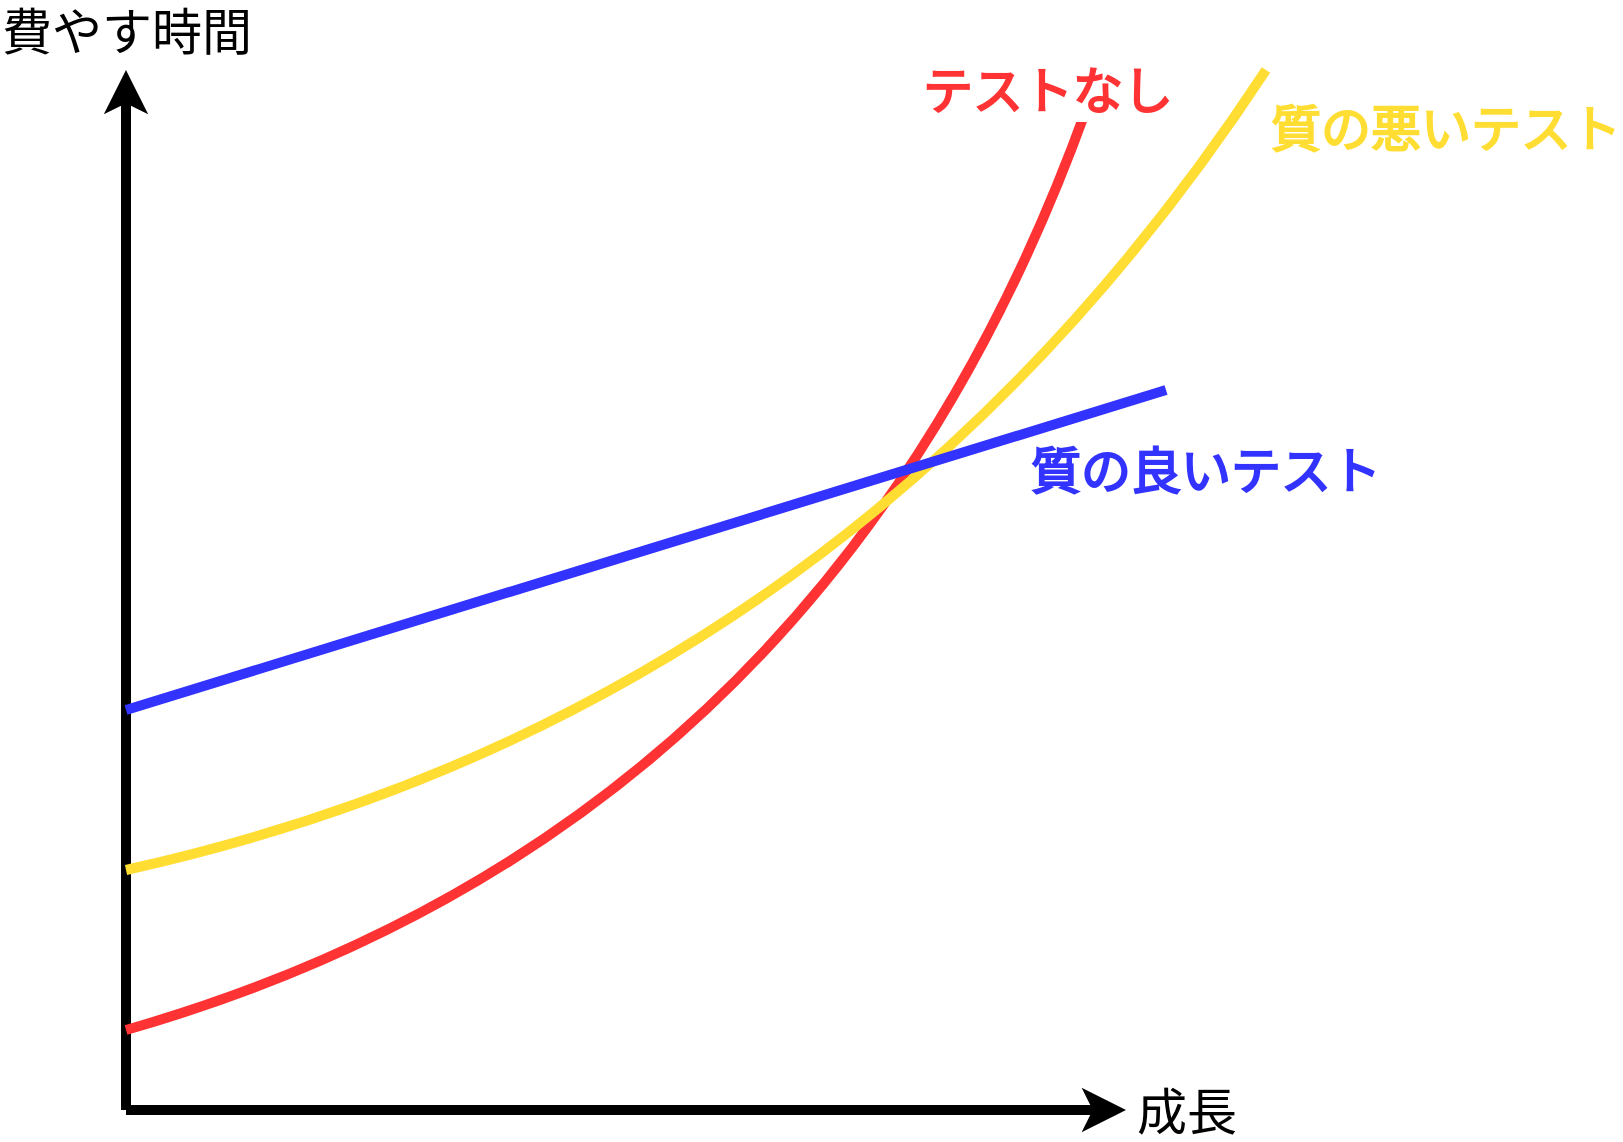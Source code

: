 <mxfile version="24.1.0" type="device" pages="37">
  <diagram name="ソフトウェアエントロピー" id="eYfkvzNHGmFF_lfWprLb">
    <mxGraphModel dx="794" dy="1753" grid="1" gridSize="10" guides="1" tooltips="1" connect="1" arrows="1" fold="1" page="1" pageScale="1" pageWidth="827" pageHeight="1169" math="0" shadow="0">
      <root>
        <mxCell id="0" />
        <mxCell id="1" parent="0" />
        <mxCell id="NL7TaSwuNqSOPxzvNOJL-13" value="" style="group" parent="1" vertex="1" connectable="0">
          <mxGeometry x="240" y="-160" width="570" height="520" as="geometry" />
        </mxCell>
        <mxCell id="NL7TaSwuNqSOPxzvNOJL-1" value="&lt;font style=&quot;font-size: 25px;&quot;&gt;費やす時間&lt;/font&gt;" style="endArrow=classic;html=1;rounded=0;strokeWidth=5;" parent="NL7TaSwuNqSOPxzvNOJL-13" edge="1">
          <mxGeometry x="1" y="20" width="50" height="50" relative="1" as="geometry">
            <mxPoint y="520" as="sourcePoint" />
            <mxPoint as="targetPoint" />
            <mxPoint x="20" y="-20" as="offset" />
          </mxGeometry>
        </mxCell>
        <mxCell id="NL7TaSwuNqSOPxzvNOJL-2" value="&lt;font style=&quot;font-size: 25px;&quot;&gt;成長&lt;/font&gt;" style="endArrow=classic;html=1;rounded=0;strokeWidth=5;" parent="NL7TaSwuNqSOPxzvNOJL-13" edge="1">
          <mxGeometry x="1" y="30" width="50" height="50" relative="1" as="geometry">
            <mxPoint y="520" as="sourcePoint" />
            <mxPoint x="500" y="520" as="targetPoint" />
            <mxPoint x="30" y="30" as="offset" />
          </mxGeometry>
        </mxCell>
        <mxCell id="NL7TaSwuNqSOPxzvNOJL-10" value="&lt;font style=&quot;font-size: 25px;&quot;&gt;テストなし&lt;/font&gt;" style="curved=1;endArrow=none;html=1;rounded=0;strokeWidth=5;endFill=0;fillColor=#f8cecc;strokeColor=#FF3333;fontColor=#FF3333;fontStyle=1" parent="NL7TaSwuNqSOPxzvNOJL-13" edge="1">
          <mxGeometry x="1" y="22" width="50" height="50" relative="1" as="geometry">
            <mxPoint y="480" as="sourcePoint" />
            <mxPoint x="480" y="20" as="targetPoint" />
            <Array as="points">
              <mxPoint x="350" y="380" />
            </Array>
            <mxPoint x="1" y="-2" as="offset" />
          </mxGeometry>
        </mxCell>
        <mxCell id="NL7TaSwuNqSOPxzvNOJL-11" value="&lt;font style=&quot;font-size: 25px;&quot;&gt;質の悪いテスト&lt;/font&gt;" style="curved=1;endArrow=none;html=1;rounded=0;strokeWidth=5;endFill=0;align=left;fillColor=#fff2cc;strokeColor=#FFDD33;fontColor=#FFDD33;fontStyle=1" parent="NL7TaSwuNqSOPxzvNOJL-13" edge="1">
          <mxGeometry x="0.933" y="-17" width="50" height="50" relative="1" as="geometry">
            <mxPoint y="400" as="sourcePoint" />
            <mxPoint x="570" as="targetPoint" />
            <Array as="points">
              <mxPoint x="360" y="320" />
            </Array>
            <mxPoint y="-1" as="offset" />
          </mxGeometry>
        </mxCell>
        <mxCell id="NL7TaSwuNqSOPxzvNOJL-3" value="&lt;font style=&quot;font-size: 25px;&quot;&gt;質の良いテスト&lt;/font&gt;" style="endArrow=none;html=1;rounded=0;strokeWidth=5;align=left;strokeColor=#3333FF;fontColor=#3333FF;fontStyle=1" parent="NL7TaSwuNqSOPxzvNOJL-13" edge="1">
          <mxGeometry x="0.711" y="-18" width="50" height="50" relative="1" as="geometry">
            <mxPoint y="320" as="sourcePoint" />
            <mxPoint x="520" y="160" as="targetPoint" />
            <mxPoint as="offset" />
          </mxGeometry>
        </mxCell>
      </root>
    </mxGraphModel>
  </diagram>
  <diagram id="32Np071K6zpuXVrlgSXO" name="テストピラミッド">
    <mxGraphModel dx="1222" dy="898" grid="1" gridSize="10" guides="1" tooltips="1" connect="1" arrows="1" fold="1" page="1" pageScale="1" pageWidth="827" pageHeight="1169" math="0" shadow="0">
      <root>
        <mxCell id="0" />
        <mxCell id="1" parent="0" />
        <mxCell id="CLE0qukCZyVMGtO6wY9T-8" value="&lt;div&gt;&lt;font style=&quot;font-size: 20px;&quot;&gt;・費用対効果が&lt;b&gt;高い&lt;/b&gt;&lt;/font&gt;&lt;/div&gt;&lt;font style=&quot;font-size: 20px;&quot;&gt;・自動化/デバッグ&lt;b&gt;しにくい&lt;/b&gt;&lt;/font&gt;&lt;div style=&quot;font-size: 20px;&quot;&gt;&lt;font style=&quot;font-size: 20px;&quot;&gt;・実行時間が&lt;b&gt;長い&lt;/b&gt;&lt;/font&gt;&lt;/div&gt;&lt;div style=&quot;font-size: 20px;&quot;&gt;&lt;font style=&quot;font-size: 20px;&quot;&gt;・&lt;b&gt;ユーザに近い&lt;/b&gt;(開発者から遠い)&lt;/font&gt;&lt;/div&gt;" style="text;html=1;align=left;verticalAlign=middle;resizable=0;points=[];autosize=1;strokeColor=none;fillColor=none;fontFamily=Helvetica;fontSize=20;fontColor=default;labelBackgroundColor=default;" parent="1" vertex="1">
          <mxGeometry x="14" y="285" width="320" height="110" as="geometry" />
        </mxCell>
        <mxCell id="CLE0qukCZyVMGtO6wY9T-9" value="&lt;div&gt;&lt;font style=&quot;font-size: 20px;&quot;&gt;・費用対効果が&lt;b&gt;低い&lt;/b&gt;&lt;/font&gt;&lt;/div&gt;&lt;font style=&quot;font-size: 20px;&quot;&gt;・自動化/デバッグ&lt;b&gt;しやすい&lt;/b&gt;&lt;/font&gt;&lt;div style=&quot;font-size: 20px;&quot;&gt;&lt;font style=&quot;font-size: 20px;&quot;&gt;・実行時間が&lt;b&gt;短い&lt;/b&gt;&lt;/font&gt;&lt;/div&gt;&lt;div style=&quot;font-size: 20px;&quot;&gt;&lt;font style=&quot;font-size: 20px;&quot;&gt;・&lt;b&gt;ユーザから遠い&lt;/b&gt;(開発者に近い)&lt;/font&gt;&lt;/div&gt;" style="text;html=1;align=left;verticalAlign=middle;resizable=0;points=[];autosize=1;strokeColor=none;fillColor=none;fontFamily=Helvetica;fontSize=20;fontColor=default;labelBackgroundColor=default;" parent="1" vertex="1">
          <mxGeometry x="14" y="775" width="320" height="110" as="geometry" />
        </mxCell>
        <mxCell id="CLE0qukCZyVMGtO6wY9T-5" value="" style="endArrow=classic;startArrow=classic;html=1;rounded=0;strokeColor=default;align=center;verticalAlign=middle;fontFamily=Helvetica;fontSize=25;fontColor=default;labelBackgroundColor=default;curved=1;strokeWidth=5;endSize=15;startSize=15;" parent="1" edge="1">
          <mxGeometry width="50" height="50" relative="1" as="geometry">
            <mxPoint x="334" y="882" as="sourcePoint" />
            <mxPoint x="334" y="282" as="targetPoint" />
          </mxGeometry>
        </mxCell>
        <mxCell id="M25pmAYtwR0o4MXQPm94-1" value="&lt;font style=&quot;font-size: 35px;&quot;&gt;E2E&lt;/font&gt;&lt;div&gt;&lt;font style=&quot;font-size: 35px;&quot;&gt;(UI)&lt;/font&gt;&lt;span style=&quot;font-size: 35px; background-color: initial;&quot;&gt;テスト&lt;/span&gt;&lt;/div&gt;" style="triangle;whiteSpace=wrap;html=1;fontFamily=Helvetica;fontSize=11;labelBackgroundColor=none;direction=north;fillColor=#d5e8d4;strokeColor=#82b366;strokeWidth=4;spacingTop=80;" parent="1" vertex="1">
          <mxGeometry x="561" y="285" width="200" height="200" as="geometry" />
        </mxCell>
        <mxCell id="CLE0qukCZyVMGtO6wY9T-3" value="統合(integration)&lt;div&gt;テスト&lt;/div&gt;" style="shape=trapezoid;perimeter=trapezoidPerimeter;whiteSpace=wrap;html=1;fixedSize=1;fontFamily=Helvetica;fontSize=35;labelBackgroundColor=none;size=100;fillColor=#dae8fc;strokeColor=#6c8ebf;strokeWidth=4;" parent="1" vertex="1">
          <mxGeometry x="461" y="485" width="400" height="200" as="geometry" />
        </mxCell>
        <mxCell id="CLE0qukCZyVMGtO6wY9T-4" value="単体(Unit)テスト" style="shape=trapezoid;perimeter=trapezoidPerimeter;whiteSpace=wrap;html=1;fixedSize=1;fontFamily=Helvetica;fontSize=35;labelBackgroundColor=none;size=100;fillColor=#f8cecc;strokeColor=#b85450;strokeWidth=4;" parent="1" vertex="1">
          <mxGeometry x="360.5" y="685" width="601" height="195" as="geometry" />
        </mxCell>
        <mxCell id="Q89SQLKL_XzNUWNFvb6F-1" value="テストケースの数" style="endArrow=classic;startArrow=classic;html=1;rounded=0;strokeColor=default;align=center;verticalAlign=middle;fontFamily=Helvetica;fontSize=25;fontColor=default;labelBackgroundColor=default;curved=1;strokeWidth=5;endSize=15;startSize=15;" parent="1" edge="1">
          <mxGeometry width="50" height="50" relative="1" as="geometry">
            <mxPoint x="970.5" y="920" as="sourcePoint" />
            <mxPoint x="360.5" y="920" as="targetPoint" />
          </mxGeometry>
        </mxCell>
      </root>
    </mxGraphModel>
  </diagram>
  <diagram id="y1fnvzSddA2KkBQeJtPm" name="テスト範囲">
    <mxGraphModel dx="1754" dy="622" grid="1" gridSize="10" guides="1" tooltips="1" connect="1" arrows="1" fold="1" page="1" pageScale="1" pageWidth="827" pageHeight="1169" math="0" shadow="0">
      <root>
        <mxCell id="0" />
        <mxCell id="1" parent="0" />
        <mxCell id="wXMCqr6BcsUuIoGlSGNm-9" value="&lt;font style=&quot;font-size: 45px;&quot;&gt;E2Eテスト&lt;/font&gt;&lt;div&gt;&lt;font style=&quot;font-size: 45px;&quot;&gt;(UIテスト)&lt;/font&gt;&lt;/div&gt;" style="rounded=1;whiteSpace=wrap;html=1;fontFamily=Helvetica;fontSize=11;labelBackgroundColor=none;strokeWidth=3;verticalAlign=top;fillColor=#d5e8d4;strokeColor=#82b366;align=right;spacing=35;" parent="1" vertex="1">
          <mxGeometry x="-40" y="30" width="990" height="640" as="geometry" />
        </mxCell>
        <mxCell id="wXMCqr6BcsUuIoGlSGNm-8" value="&lt;font style=&quot;font-size: 45px;&quot;&gt;結合テスト&lt;/font&gt;" style="rounded=1;whiteSpace=wrap;html=1;fontFamily=Helvetica;fontSize=11;labelBackgroundColor=none;strokeWidth=3;verticalAlign=top;fillColor=#dae8fc;strokeColor=#6c8ebf;" parent="1" vertex="1">
          <mxGeometry x="-10" y="50" width="650" height="592.5" as="geometry" />
        </mxCell>
        <mxCell id="wXMCqr6BcsUuIoGlSGNm-7" value="&lt;font style=&quot;font-size: 45px;&quot;&gt;単体テスト&lt;/font&gt;" style="rounded=1;whiteSpace=wrap;html=1;fontFamily=Helvetica;fontSize=11;labelBackgroundColor=none;strokeWidth=3;verticalAlign=top;fillColor=#f8cecc;strokeColor=#b85450;" parent="1" vertex="1">
          <mxGeometry x="300" y="120" width="300" height="497.5" as="geometry" />
        </mxCell>
        <mxCell id="wXMCqr6BcsUuIoGlSGNm-4" value="&lt;font style=&quot;font-size: 35px;&quot;&gt;データベース&lt;/font&gt;" style="shape=cylinder3;whiteSpace=wrap;html=1;boundedLbl=1;backgroundOutline=1;size=15;fontFamily=Helvetica;fontSize=11;fontColor=default;labelBackgroundColor=default;strokeWidth=5;" parent="1" vertex="1">
          <mxGeometry x="30" y="430" width="220" height="130" as="geometry" />
        </mxCell>
        <mxCell id="wXMCqr6BcsUuIoGlSGNm-5" value="外部サービス" style="verticalLabelPosition=bottom;html=1;verticalAlign=top;align=center;strokeColor=none;fillColor=#00BEF2;shape=mxgraph.azure.cloud_service;fontFamily=Helvetica;fontSize=35;fontColor=default;labelBackgroundColor=default;" parent="1" vertex="1">
          <mxGeometry x="660" y="400" width="260" height="190" as="geometry" />
        </mxCell>
        <mxCell id="wXMCqr6BcsUuIoGlSGNm-2" value="Domain&lt;div&gt;Model&lt;/div&gt;" style="ellipse;whiteSpace=wrap;html=1;aspect=fixed;fontFamily=Helvetica;fontSize=35;fontColor=default;labelBackgroundColor=default;strokeWidth=4;" parent="1" vertex="1">
          <mxGeometry x="360" y="208" width="180" height="180" as="geometry" />
        </mxCell>
        <mxCell id="wXMCqr6BcsUuIoGlSGNm-3" value="&lt;font style=&quot;font-size: 35px;&quot;&gt;Application&lt;/font&gt;&lt;div style=&quot;font-size: 35px;&quot;&gt;&lt;font style=&quot;font-size: 35px;&quot;&gt;Service&lt;/font&gt;&lt;/div&gt;" style="whiteSpace=wrap;html=1;aspect=fixed;fontFamily=Helvetica;fontSize=25;fontColor=default;labelBackgroundColor=default;strokeWidth=5;" parent="1" vertex="1">
          <mxGeometry x="360" y="405" width="180" height="180" as="geometry" />
        </mxCell>
      </root>
    </mxGraphModel>
  </diagram>
  <diagram id="6_uGhAjfGcaLkdU732hE" name="テストダブルの認識範囲">
    <mxGraphModel dx="2681" dy="1244" grid="1" gridSize="10" guides="1" tooltips="1" connect="1" arrows="1" fold="1" page="1" pageScale="1" pageWidth="827" pageHeight="1169" math="0" shadow="0">
      <root>
        <mxCell id="0" />
        <mxCell id="1" parent="0" />
        <mxCell id="ObG0gvevJ424QUB2qLW3-11" value="" style="rounded=0;whiteSpace=wrap;html=1;fontFamily=Helvetica;fontSize=11;labelBackgroundColor=default;strokeWidth=7;dashed=1;fillColor=none;rotation=48;strokeColor=#FF3333;" parent="1" vertex="1">
          <mxGeometry x="-171.1" y="529.53" width="949.4" height="410.96" as="geometry" />
        </mxCell>
        <mxCell id="ObG0gvevJ424QUB2qLW3-14" value="" style="rounded=0;whiteSpace=wrap;html=1;fontFamily=Helvetica;fontSize=11;labelBackgroundColor=default;strokeWidth=7;dashed=1;fillColor=none;rotation=48;strokeColor=#3333FF;" parent="1" vertex="1">
          <mxGeometry x="45.84" y="458.31" width="288.31" height="307.38" as="geometry" />
        </mxCell>
        <mxCell id="ObG0gvevJ424QUB2qLW3-1" value="&lt;font style=&quot;font-size: 45px;&quot;&gt;依存&lt;/font&gt;" style="ellipse;whiteSpace=wrap;html=1;fontFamily=Helvetica;fontSize=11;fontColor=default;labelBackgroundColor=default;strokeWidth=3;" parent="1" vertex="1">
          <mxGeometry x="350" y="180" width="320" height="180" as="geometry" />
        </mxCell>
        <mxCell id="ObG0gvevJ424QUB2qLW3-6" style="edgeStyle=none;curved=1;rounded=0;orthogonalLoop=1;jettySize=auto;html=1;strokeColor=default;align=center;verticalAlign=middle;fontFamily=Helvetica;fontSize=11;fontColor=default;labelBackgroundColor=default;endArrow=classic;strokeWidth=5;endSize=15;" parent="1" source="ObG0gvevJ424QUB2qLW3-2" target="ObG0gvevJ424QUB2qLW3-3" edge="1">
          <mxGeometry relative="1" as="geometry" />
        </mxCell>
        <mxCell id="ObG0gvevJ424QUB2qLW3-2" value="&lt;font style=&quot;font-size: 45px;&quot;&gt;プライベート&lt;/font&gt;&lt;div&gt;&lt;font style=&quot;font-size: 45px;&quot;&gt;依存&lt;/font&gt;&lt;/div&gt;" style="ellipse;whiteSpace=wrap;html=1;fontFamily=Helvetica;fontSize=45;fontColor=default;labelBackgroundColor=none;strokeWidth=3;" parent="1" vertex="1">
          <mxGeometry x="670" y="520" width="320" height="184" as="geometry" />
        </mxCell>
        <mxCell id="ObG0gvevJ424QUB2qLW3-3" value="可変依存" style="ellipse;whiteSpace=wrap;html=1;fontFamily=Helvetica;fontSize=45;fontColor=default;labelBackgroundColor=none;strokeWidth=3;" parent="1" vertex="1">
          <mxGeometry x="350" y="870" width="320" height="184" as="geometry" />
        </mxCell>
        <mxCell id="ObG0gvevJ424QUB2qLW3-4" value="不変依存" style="ellipse;whiteSpace=wrap;html=1;fontFamily=Helvetica;fontSize=45;fontColor=default;labelBackgroundColor=none;strokeWidth=3;" parent="1" vertex="1">
          <mxGeometry x="990" y="870" width="320" height="184" as="geometry" />
        </mxCell>
        <mxCell id="ObG0gvevJ424QUB2qLW3-5" value="共有依存" style="ellipse;whiteSpace=wrap;html=1;fontFamily=Helvetica;fontSize=45;fontColor=default;labelBackgroundColor=none;strokeWidth=3;" parent="1" vertex="1">
          <mxGeometry x="30" y="520" width="320" height="184" as="geometry" />
        </mxCell>
        <mxCell id="ObG0gvevJ424QUB2qLW3-7" style="edgeStyle=none;curved=1;rounded=0;orthogonalLoop=1;jettySize=auto;html=1;strokeColor=default;align=center;verticalAlign=middle;fontFamily=Helvetica;fontSize=11;fontColor=default;labelBackgroundColor=default;endArrow=classic;strokeWidth=5;endSize=15;" parent="1" source="ObG0gvevJ424QUB2qLW3-1" target="ObG0gvevJ424QUB2qLW3-2" edge="1">
          <mxGeometry relative="1" as="geometry">
            <mxPoint x="766" y="703" as="sourcePoint" />
            <mxPoint x="594" y="891" as="targetPoint" />
          </mxGeometry>
        </mxCell>
        <mxCell id="ObG0gvevJ424QUB2qLW3-8" style="edgeStyle=none;curved=1;rounded=0;orthogonalLoop=1;jettySize=auto;html=1;strokeColor=default;align=center;verticalAlign=middle;fontFamily=Helvetica;fontSize=11;fontColor=default;labelBackgroundColor=default;endArrow=classic;strokeWidth=5;endSize=15;" parent="1" source="ObG0gvevJ424QUB2qLW3-2" target="ObG0gvevJ424QUB2qLW3-4" edge="1">
          <mxGeometry relative="1" as="geometry">
            <mxPoint x="776" y="713" as="sourcePoint" />
            <mxPoint x="604" y="901" as="targetPoint" />
          </mxGeometry>
        </mxCell>
        <mxCell id="ObG0gvevJ424QUB2qLW3-9" style="edgeStyle=none;curved=1;rounded=0;orthogonalLoop=1;jettySize=auto;html=1;strokeColor=default;align=center;verticalAlign=middle;fontFamily=Helvetica;fontSize=11;fontColor=default;labelBackgroundColor=default;endArrow=classic;strokeWidth=5;endSize=15;" parent="1" source="ObG0gvevJ424QUB2qLW3-1" target="ObG0gvevJ424QUB2qLW3-5" edge="1">
          <mxGeometry relative="1" as="geometry">
            <mxPoint x="786" y="723" as="sourcePoint" />
            <mxPoint x="614" y="911" as="targetPoint" />
          </mxGeometry>
        </mxCell>
        <mxCell id="ObG0gvevJ424QUB2qLW3-13" value="古典学派における&lt;div style=&quot;font-size: 30px;&quot;&gt;テストダブルの認識範囲&lt;/div&gt;" style="text;html=1;align=center;verticalAlign=middle;resizable=0;points=[];autosize=1;strokeColor=none;fillColor=none;fontFamily=Helvetica;fontSize=30;fontColor=#3333FF;labelBackgroundColor=default;fontStyle=1" parent="1" vertex="1">
          <mxGeometry x="-60" y="400" width="350" height="90" as="geometry" />
        </mxCell>
        <mxCell id="ObG0gvevJ424QUB2qLW3-15" value="&lt;div&gt;&lt;span style=&quot;color: rgb(255, 51, 51);&quot;&gt;ロンドン学派における&lt;/span&gt;&lt;br&gt;&lt;/div&gt;&lt;div style=&quot;font-size: 30px;&quot;&gt;&lt;font color=&quot;#ff3333&quot;&gt;テストダブルの認識範囲&lt;/font&gt;&lt;/div&gt;&lt;div style=&quot;font-size: 30px;&quot;&gt;&lt;font color=&quot;#ff3333&quot;&gt;(協力者オブジェクト)&lt;/font&gt;&lt;/div&gt;" style="text;html=1;align=center;verticalAlign=middle;resizable=0;points=[];autosize=1;strokeColor=none;fillColor=none;fontFamily=Helvetica;fontSize=30;fontColor=#3333FF;labelBackgroundColor=default;fontStyle=1" parent="1" vertex="1">
          <mxGeometry x="335" y="1070" width="350" height="120" as="geometry" />
        </mxCell>
      </root>
    </mxGraphModel>
  </diagram>
  <diagram id="rZISmNbUPae10Qw8-1aB" name="共有依存とプロセス外依存の関係">
    <mxGraphModel dx="927" dy="622" grid="1" gridSize="10" guides="1" tooltips="1" connect="1" arrows="1" fold="1" page="1" pageScale="1" pageWidth="827" pageHeight="1169" math="0" shadow="0">
      <root>
        <mxCell id="0" />
        <mxCell id="1" parent="0" />
        <mxCell id="yBJnKarmTWQqX0lo0FJR-1" value="共有依存" style="ellipse;whiteSpace=wrap;html=1;aspect=fixed;fontFamily=Helvetica;fontSize=35;labelBackgroundColor=none;strokeWidth=5;fillColor=none;strokeColor=#666666;spacingRight=130;fontStyle=1;fontColor=#000000;" parent="1" vertex="1">
          <mxGeometry x="90" y="130" width="380" height="380" as="geometry" />
        </mxCell>
        <mxCell id="yBJnKarmTWQqX0lo0FJR-2" value="プロセス外&lt;div&gt;依存&lt;/div&gt;" style="ellipse;whiteSpace=wrap;html=1;aspect=fixed;fontFamily=Helvetica;fontSize=35;labelBackgroundColor=none;strokeWidth=5;fillColor=none;strokeColor=#666666;spacingLeft=150;fontStyle=1;fontColor=#000000;" parent="1" vertex="1">
          <mxGeometry x="310" y="130" width="380" height="380" as="geometry" />
        </mxCell>
        <mxCell id="yBJnKarmTWQqX0lo0FJR-3" value="&lt;font style=&quot;font-size: 30px;&quot;&gt;DB&lt;/font&gt;" style="text;html=1;align=center;verticalAlign=middle;resizable=0;points=[];autosize=1;strokeColor=none;fillColor=none;fontFamily=Helvetica;fontSize=30;fontColor=default;labelBackgroundColor=none;" parent="1" vertex="1">
          <mxGeometry x="353" y="370" width="70" height="50" as="geometry" />
        </mxCell>
        <mxCell id="yBJnKarmTWQqX0lo0FJR-4" value="&lt;font style=&quot;font-size: 30px;&quot;&gt;クラスメンバ&lt;/font&gt;" style="text;html=1;align=center;verticalAlign=middle;resizable=0;points=[];autosize=1;strokeColor=none;fillColor=none;fontFamily=Helvetica;fontSize=11;fontColor=default;labelBackgroundColor=none;" parent="1" vertex="1">
          <mxGeometry x="110" y="220" width="200" height="50" as="geometry" />
        </mxCell>
        <mxCell id="yBJnKarmTWQqX0lo0FJR-5" value="&lt;font style=&quot;font-size: 30px;&quot;&gt;シングルトン&lt;/font&gt;" style="text;html=1;align=center;verticalAlign=middle;resizable=0;points=[];autosize=1;strokeColor=none;fillColor=none;fontFamily=Helvetica;fontSize=11;fontColor=default;labelBackgroundColor=none;" parent="1" vertex="1">
          <mxGeometry x="120" y="380" width="200" height="50" as="geometry" />
        </mxCell>
        <mxCell id="yBJnKarmTWQqX0lo0FJR-6" value="&lt;font style=&quot;font-size: 30px;&quot;&gt;読み取り専用&lt;/font&gt;&lt;div&gt;&lt;font style=&quot;font-size: 30px;&quot;&gt;WebAPI&lt;/font&gt;&lt;/div&gt;" style="text;html=1;align=center;verticalAlign=middle;resizable=0;points=[];autosize=1;strokeColor=none;fillColor=none;fontFamily=Helvetica;fontSize=11;fontColor=default;labelBackgroundColor=none;" parent="1" vertex="1">
          <mxGeometry x="461" y="377" width="200" height="90" as="geometry" />
        </mxCell>
        <mxCell id="yBJnKarmTWQqX0lo0FJR-7" value="&lt;font style=&quot;font-size: 30px;&quot;&gt;ファイル&lt;/font&gt;&lt;div&gt;&lt;font style=&quot;font-size: 30px;&quot;&gt;システム&lt;/font&gt;&lt;/div&gt;" style="text;html=1;align=center;verticalAlign=middle;resizable=0;points=[];autosize=1;strokeColor=none;fillColor=none;fontFamily=Helvetica;fontSize=30;fontColor=default;labelBackgroundColor=none;" parent="1" vertex="1">
          <mxGeometry x="318" y="240" width="140" height="90" as="geometry" />
        </mxCell>
        <mxCell id="yBJnKarmTWQqX0lo0FJR-8" value="&lt;span style=&quot;font-size: 30px; background-color: initial;&quot;&gt;インメモリ&lt;/span&gt;&lt;div&gt;&lt;span style=&quot;font-size: 30px; background-color: initial;&quot;&gt;データ&lt;/span&gt;&lt;/div&gt;" style="text;html=1;align=center;verticalAlign=middle;resizable=0;points=[];autosize=1;strokeColor=none;fillColor=none;fontFamily=Helvetica;fontSize=11;fontColor=default;labelBackgroundColor=none;" parent="1" vertex="1">
          <mxGeometry x="432" y="155" width="170" height="90" as="geometry" />
        </mxCell>
      </root>
    </mxGraphModel>
  </diagram>
  <diagram id="spBVsD2254n-zhXhzqz_" name="パラメータ化テスト">
    <mxGraphModel dx="1754" dy="622" grid="1" gridSize="10" guides="1" tooltips="1" connect="1" arrows="1" fold="1" page="1" pageScale="1" pageWidth="827" pageHeight="1169" math="0" shadow="0">
      <root>
        <mxCell id="0" />
        <mxCell id="1" parent="0" />
        <mxCell id="PHXCBZS7grgc9pKvFMNr-1" value="&lt;font style=&quot;font-size: 35px;&quot;&gt;アプリケーション&lt;/font&gt;" style="sketch=0;pointerEvents=1;shadow=0;dashed=0;html=1;strokeColor=none;fillColor=#505050;labelPosition=center;verticalLabelPosition=top;verticalAlign=bottom;outlineConnect=0;align=center;shape=mxgraph.office.concepts.service_application;" parent="1" vertex="1">
          <mxGeometry x="380" y="60" width="200" height="148" as="geometry" />
        </mxCell>
        <mxCell id="PHXCBZS7grgc9pKvFMNr-12" style="rounded=0;orthogonalLoop=1;jettySize=auto;html=1;strokeWidth=4;endSize=15;" parent="1" source="PHXCBZS7grgc9pKvFMNr-2" target="PHXCBZS7grgc9pKvFMNr-6" edge="1">
          <mxGeometry relative="1" as="geometry" />
        </mxCell>
        <mxCell id="PHXCBZS7grgc9pKvFMNr-2" value="&lt;font style=&quot;font-size: 35px;&quot;&gt;振る舞い1&lt;/font&gt;" style="shape=process;whiteSpace=wrap;html=1;backgroundOutline=1;strokeWidth=5;" parent="1" vertex="1">
          <mxGeometry x="-170" y="346" width="270" height="120" as="geometry" />
        </mxCell>
        <mxCell id="PHXCBZS7grgc9pKvFMNr-3" value="&lt;font style=&quot;font-size: 35px;&quot;&gt;振る舞い2&lt;/font&gt;" style="shape=process;whiteSpace=wrap;html=1;backgroundOutline=1;strokeWidth=5;" parent="1" vertex="1">
          <mxGeometry x="170" y="346" width="270" height="120" as="geometry" />
        </mxCell>
        <mxCell id="PHXCBZS7grgc9pKvFMNr-4" value="&lt;font style=&quot;font-size: 35px;&quot;&gt;振る舞いN&lt;/font&gt;" style="shape=process;whiteSpace=wrap;html=1;backgroundOutline=1;strokeWidth=5;" parent="1" vertex="1">
          <mxGeometry x="710" y="346" width="270" height="120" as="geometry" />
        </mxCell>
        <mxCell id="PHXCBZS7grgc9pKvFMNr-5" value="&lt;font style=&quot;font-size: 35px;&quot;&gt;⚫︎⚫︎⚫︎&lt;/font&gt;" style="text;html=1;align=center;verticalAlign=middle;resizable=0;points=[];autosize=1;strokeColor=none;fillColor=none;" parent="1" vertex="1">
          <mxGeometry x="510" y="391" width="130" height="60" as="geometry" />
        </mxCell>
        <mxCell id="PHXCBZS7grgc9pKvFMNr-6" value="&lt;font style=&quot;font-size: 35px;&quot;&gt;事実1&lt;/font&gt;" style="rounded=1;whiteSpace=wrap;html=1;strokeWidth=5;" parent="1" vertex="1">
          <mxGeometry x="-170" y="599" width="150" height="100" as="geometry" />
        </mxCell>
        <mxCell id="PHXCBZS7grgc9pKvFMNr-9" value="&lt;font style=&quot;font-size: 35px;&quot;&gt;事実N&lt;/font&gt;" style="rounded=1;whiteSpace=wrap;html=1;strokeWidth=5;" parent="1" vertex="1">
          <mxGeometry x="770" y="599" width="150" height="100" as="geometry" />
        </mxCell>
        <mxCell id="PHXCBZS7grgc9pKvFMNr-11" value="&lt;font style=&quot;font-size: 35px;&quot;&gt;⚫︎⚫︎⚫︎&lt;/font&gt;" style="text;html=1;align=center;verticalAlign=middle;resizable=0;points=[];autosize=1;strokeColor=none;fillColor=none;" parent="1" vertex="1">
          <mxGeometry x="520" y="619" width="130" height="60" as="geometry" />
        </mxCell>
        <mxCell id="PHXCBZS7grgc9pKvFMNr-13" style="rounded=0;orthogonalLoop=1;jettySize=auto;html=1;strokeWidth=4;endSize=15;exitX=0.5;exitY=1;exitDx=0;exitDy=0;entryX=0.5;entryY=0;entryDx=0;entryDy=0;" parent="1" source="PHXCBZS7grgc9pKvFMNr-3" target="PHXCBZS7grgc9pKvFMNr-7" edge="1">
          <mxGeometry relative="1" as="geometry">
            <mxPoint x="-40" y="506" as="sourcePoint" />
            <mxPoint x="-75" y="676" as="targetPoint" />
          </mxGeometry>
        </mxCell>
        <mxCell id="PHXCBZS7grgc9pKvFMNr-14" style="rounded=0;orthogonalLoop=1;jettySize=auto;html=1;strokeWidth=4;endSize=15;exitX=0.5;exitY=1;exitDx=0;exitDy=0;entryX=0.5;entryY=0;entryDx=0;entryDy=0;" parent="1" source="PHXCBZS7grgc9pKvFMNr-3" target="PHXCBZS7grgc9pKvFMNr-8" edge="1">
          <mxGeometry relative="1" as="geometry">
            <mxPoint x="-30" y="516" as="sourcePoint" />
            <mxPoint x="-65" y="686" as="targetPoint" />
          </mxGeometry>
        </mxCell>
        <mxCell id="PHXCBZS7grgc9pKvFMNr-15" style="rounded=0;orthogonalLoop=1;jettySize=auto;html=1;strokeWidth=4;endSize=15;entryX=0.5;entryY=0;entryDx=0;entryDy=0;" parent="1" source="PHXCBZS7grgc9pKvFMNr-1" target="PHXCBZS7grgc9pKvFMNr-4" edge="1">
          <mxGeometry relative="1" as="geometry">
            <mxPoint x="-20" y="590" as="sourcePoint" />
            <mxPoint x="-55" y="760" as="targetPoint" />
          </mxGeometry>
        </mxCell>
        <mxCell id="PHXCBZS7grgc9pKvFMNr-16" style="rounded=0;orthogonalLoop=1;jettySize=auto;html=1;strokeWidth=4;endSize=15;exitX=0.5;exitY=1;exitDx=0;exitDy=0;entryX=0.5;entryY=0;entryDx=0;entryDy=0;" parent="1" source="PHXCBZS7grgc9pKvFMNr-4" target="PHXCBZS7grgc9pKvFMNr-9" edge="1">
          <mxGeometry relative="1" as="geometry">
            <mxPoint x="-10" y="536" as="sourcePoint" />
            <mxPoint x="-45" y="706" as="targetPoint" />
          </mxGeometry>
        </mxCell>
        <mxCell id="PHXCBZS7grgc9pKvFMNr-17" style="rounded=0;orthogonalLoop=1;jettySize=auto;html=1;strokeWidth=4;endSize=15;entryX=0.5;entryY=0;entryDx=0;entryDy=0;" parent="1" source="PHXCBZS7grgc9pKvFMNr-1" target="PHXCBZS7grgc9pKvFMNr-3" edge="1">
          <mxGeometry relative="1" as="geometry">
            <mxPoint y="610" as="sourcePoint" />
            <mxPoint x="-35" y="780" as="targetPoint" />
          </mxGeometry>
        </mxCell>
        <mxCell id="PHXCBZS7grgc9pKvFMNr-18" style="rounded=0;orthogonalLoop=1;jettySize=auto;html=1;strokeWidth=4;endSize=15;entryX=0.5;entryY=0;entryDx=0;entryDy=0;" parent="1" source="PHXCBZS7grgc9pKvFMNr-1" target="PHXCBZS7grgc9pKvFMNr-2" edge="1">
          <mxGeometry relative="1" as="geometry">
            <mxPoint x="10" y="620" as="sourcePoint" />
            <mxPoint x="75" y="410" as="targetPoint" />
          </mxGeometry>
        </mxCell>
        <mxCell id="PHXCBZS7grgc9pKvFMNr-20" value="&lt;font color=&quot;#ff3333&quot; style=&quot;font-size: 25px;&quot;&gt;&lt;b&gt;グループ化できる&lt;/b&gt;&lt;/font&gt;&lt;div&gt;&lt;font color=&quot;#ff3333&quot; style=&quot;font-size: 25px;&quot;&gt;&lt;b&gt;(パラメータ化テスト)&lt;/b&gt;&lt;/font&gt;&lt;/div&gt;" style="shape=curlyBracket;whiteSpace=wrap;html=1;rounded=1;flipH=1;labelPosition=center;verticalLabelPosition=bottom;align=center;verticalAlign=top;strokeWidth=5;direction=north;strokeColor=#FF3333;" parent="1" vertex="1">
          <mxGeometry x="20" y="691" width="390" height="60" as="geometry" />
        </mxCell>
        <mxCell id="PHXCBZS7grgc9pKvFMNr-7" value="&lt;font style=&quot;font-size: 35px;&quot;&gt;事実2&lt;/font&gt;" style="rounded=1;whiteSpace=wrap;html=1;strokeWidth=5;fontStyle=0" parent="1" vertex="1">
          <mxGeometry x="40" y="599" width="150" height="100" as="geometry" />
        </mxCell>
        <mxCell id="PHXCBZS7grgc9pKvFMNr-8" value="&lt;font style=&quot;font-size: 35px;&quot;&gt;事実3&lt;/font&gt;" style="rounded=1;whiteSpace=wrap;html=1;strokeWidth=5;fontStyle=0" parent="1" vertex="1">
          <mxGeometry x="240" y="599" width="150" height="100" as="geometry" />
        </mxCell>
        <mxCell id="PHXCBZS7grgc9pKvFMNr-23" value="&lt;font style=&quot;font-size: 35px;&quot;&gt;⚫︎⚫︎⚫︎&lt;/font&gt;" style="text;html=1;align=center;verticalAlign=middle;resizable=0;points=[];autosize=1;strokeColor=none;fillColor=none;" parent="1" vertex="1">
          <mxGeometry x="980" y="619" width="130" height="60" as="geometry" />
        </mxCell>
      </root>
    </mxGraphModel>
  </diagram>
  <diagram id="3GxzL5QrmdPvAf1FuZ1R" name="質の良いテスト">
    <mxGraphModel dx="1754" dy="622" grid="1" gridSize="10" guides="1" tooltips="1" connect="1" arrows="1" fold="1" page="1" pageScale="1" pageWidth="827" pageHeight="1169" math="0" shadow="0">
      <root>
        <mxCell id="0" />
        <mxCell id="1" parent="0" />
        <mxCell id="0EqxrwipG_GuZuny49cy-1" value="&lt;font style=&quot;font-size: 35px;&quot;&gt;クライアント&lt;/font&gt;" style="shape=umlActor;verticalLabelPosition=bottom;verticalAlign=top;html=1;outlineConnect=0;strokeWidth=5;" parent="1" vertex="1">
          <mxGeometry x="50" y="170" width="120" height="240" as="geometry" />
        </mxCell>
        <mxCell id="0EqxrwipG_GuZuny49cy-2" value="&lt;font style=&quot;font-size: 30px;&quot;&gt;テスト対象のコード&lt;/font&gt;" style="rounded=0;whiteSpace=wrap;html=1;strokeWidth=4;verticalAlign=top;fontStyle=1;fillColor=#f5f5f5;fontColor=#333333;strokeColor=#666666;" parent="1" vertex="1">
          <mxGeometry x="340" y="45" width="320" height="455" as="geometry" />
        </mxCell>
        <mxCell id="0EqxrwipG_GuZuny49cy-6" style="rounded=0;orthogonalLoop=1;jettySize=auto;html=1;strokeWidth=3;endSize=10;" parent="1" source="0EqxrwipG_GuZuny49cy-3" target="0EqxrwipG_GuZuny49cy-4" edge="1">
          <mxGeometry relative="1" as="geometry" />
        </mxCell>
        <mxCell id="0EqxrwipG_GuZuny49cy-3" value="&lt;font style=&quot;font-size: 35px;&quot;&gt;手順1&lt;/font&gt;" style="ellipse;whiteSpace=wrap;html=1;strokeWidth=3;" parent="1" vertex="1">
          <mxGeometry x="420" y="110" width="160" height="90" as="geometry" />
        </mxCell>
        <mxCell id="0EqxrwipG_GuZuny49cy-4" value="&lt;font style=&quot;font-size: 35px;&quot;&gt;手順2&lt;/font&gt;" style="ellipse;whiteSpace=wrap;html=1;strokeWidth=3;" parent="1" vertex="1">
          <mxGeometry x="420" y="245" width="160" height="90" as="geometry" />
        </mxCell>
        <mxCell id="0EqxrwipG_GuZuny49cy-5" value="&lt;font style=&quot;font-size: 35px;&quot;&gt;手順3&lt;/font&gt;" style="ellipse;whiteSpace=wrap;html=1;strokeWidth=3;" parent="1" vertex="1">
          <mxGeometry x="420" y="380" width="160" height="90" as="geometry" />
        </mxCell>
        <mxCell id="0EqxrwipG_GuZuny49cy-7" style="rounded=0;orthogonalLoop=1;jettySize=auto;html=1;strokeWidth=3;endSize=10;" parent="1" source="0EqxrwipG_GuZuny49cy-4" target="0EqxrwipG_GuZuny49cy-5" edge="1">
          <mxGeometry relative="1" as="geometry">
            <mxPoint x="564" y="198" as="sourcePoint" />
            <mxPoint x="676" y="267" as="targetPoint" />
          </mxGeometry>
        </mxCell>
        <mxCell id="0EqxrwipG_GuZuny49cy-8" style="rounded=0;orthogonalLoop=1;jettySize=auto;html=1;strokeWidth=6;endSize=15;strokeColor=#FF3333;" parent="1" source="0EqxrwipG_GuZuny49cy-5" target="0EqxrwipG_GuZuny49cy-1" edge="1">
          <mxGeometry relative="1" as="geometry">
            <mxPoint x="676" y="333" as="sourcePoint" />
            <mxPoint x="564" y="402" as="targetPoint" />
          </mxGeometry>
        </mxCell>
        <mxCell id="0EqxrwipG_GuZuny49cy-9" style="rounded=0;orthogonalLoop=1;jettySize=auto;html=1;strokeWidth=3;endSize=10;" parent="1" source="0EqxrwipG_GuZuny49cy-1" target="0EqxrwipG_GuZuny49cy-3" edge="1">
          <mxGeometry relative="1" as="geometry">
            <mxPoint x="686" y="343" as="sourcePoint" />
            <mxPoint x="574" y="412" as="targetPoint" />
          </mxGeometry>
        </mxCell>
        <mxCell id="0EqxrwipG_GuZuny49cy-13" style="rounded=0;orthogonalLoop=1;jettySize=auto;html=1;endArrow=none;endFill=0;strokeWidth=4;dashed=1;exitX=0;exitY=0.5;exitDx=0;exitDy=0;strokeColor=#3333FF;" parent="1" source="0EqxrwipG_GuZuny49cy-12" target="0EqxrwipG_GuZuny49cy-3" edge="1">
          <mxGeometry relative="1" as="geometry" />
        </mxCell>
        <mxCell id="0EqxrwipG_GuZuny49cy-12" value="&lt;font style=&quot;font-size: 25px;&quot;&gt;【質の悪いテスト】&lt;/font&gt;&lt;div style=&quot;font-size: 25px;&quot;&gt;&lt;font style=&quot;font-size: 25px;&quot;&gt;処理手順やデータの&lt;/font&gt;&lt;span style=&quot;background-color: initial;&quot;&gt;保持する&lt;/span&gt;&lt;/div&gt;&lt;div style=&quot;font-size: 25px;&quot;&gt;&lt;font style=&quot;font-size: 25px;&quot;&gt;順番は正しいか？&lt;/font&gt;&lt;/div&gt;" style="rounded=0;whiteSpace=wrap;html=1;strokeWidth=3;fillColor=#dae8fc;strokeColor=#6c8ebf;" parent="1" vertex="1">
          <mxGeometry x="720" y="226.88" width="340" height="126.25" as="geometry" />
        </mxCell>
        <mxCell id="0EqxrwipG_GuZuny49cy-14" style="rounded=0;orthogonalLoop=1;jettySize=auto;html=1;endArrow=none;endFill=0;strokeWidth=4;dashed=1;strokeColor=#3333FF;" parent="1" source="0EqxrwipG_GuZuny49cy-12" target="0EqxrwipG_GuZuny49cy-4" edge="1">
          <mxGeometry relative="1" as="geometry">
            <mxPoint x="860" y="256" as="sourcePoint" />
            <mxPoint x="583" y="184" as="targetPoint" />
          </mxGeometry>
        </mxCell>
        <mxCell id="0EqxrwipG_GuZuny49cy-15" style="rounded=0;orthogonalLoop=1;jettySize=auto;html=1;endArrow=none;endFill=0;strokeWidth=4;dashed=1;exitX=0;exitY=0.5;exitDx=0;exitDy=0;strokeColor=#3333FF;" parent="1" source="0EqxrwipG_GuZuny49cy-12" target="0EqxrwipG_GuZuny49cy-5" edge="1">
          <mxGeometry relative="1" as="geometry">
            <mxPoint x="950" y="300" as="sourcePoint" />
            <mxPoint x="580" y="186" as="targetPoint" />
          </mxGeometry>
        </mxCell>
        <mxCell id="0EqxrwipG_GuZuny49cy-17" style="rounded=0;orthogonalLoop=1;jettySize=auto;html=1;endArrow=none;endFill=0;strokeWidth=4;dashed=1;strokeColor=#FF3333;" parent="1" source="0EqxrwipG_GuZuny49cy-16" edge="1">
          <mxGeometry relative="1" as="geometry">
            <mxPoint x="310" y="360" as="targetPoint" />
          </mxGeometry>
        </mxCell>
        <mxCell id="0EqxrwipG_GuZuny49cy-16" value="&lt;font style=&quot;font-size: 25px;&quot;&gt;&lt;b&gt;【質の良いテスト】&lt;/b&gt;&lt;/font&gt;&lt;div style=&quot;font-size: 25px;&quot;&gt;最終的な結果は正しいか？&lt;/div&gt;" style="rounded=0;whiteSpace=wrap;html=1;strokeWidth=3;fillColor=#f8cecc;strokeColor=#b85450;" parent="1" vertex="1">
          <mxGeometry y="480" width="330" height="100" as="geometry" />
        </mxCell>
      </root>
    </mxGraphModel>
  </diagram>
  <diagram id="ont27kYfBCWjHieHDpX-" name="良い単体テストのトレードオフ">
    <mxGraphModel dx="927" dy="1791" grid="1" gridSize="10" guides="1" tooltips="1" connect="1" arrows="1" fold="1" page="1" pageScale="1" pageWidth="827" pageHeight="1169" math="0" shadow="0">
      <root>
        <mxCell id="0" />
        <mxCell id="1" parent="0" />
        <mxCell id="Ah5H8GHtb9bRgvlgif5C-1" value="リファクタリングへの耐性" style="ellipse;whiteSpace=wrap;html=1;aspect=fixed;strokeWidth=7;fontSize=35;fillColor=#d5e8d4;spacingBottom=100;strokeColor=#82b366;opacity=30;fontStyle=1" parent="1" vertex="1">
          <mxGeometry x="205" y="-50" width="500" height="500" as="geometry" />
        </mxCell>
        <mxCell id="Ah5H8GHtb9bRgvlgif5C-2" value="迅速な&lt;div&gt;フィードバック&lt;/div&gt;" style="ellipse;whiteSpace=wrap;html=1;aspect=fixed;strokeWidth=7;fontSize=35;fillColor=#dae8fc;spacingTop=100;spacingLeft=150;strokeColor=#6c8ebf;opacity=30;fontStyle=1" parent="1" vertex="1">
          <mxGeometry x="350" y="190" width="500" height="500" as="geometry" />
        </mxCell>
        <mxCell id="Ah5H8GHtb9bRgvlgif5C-3" value="退行に対する&lt;div&gt;&lt;span style=&quot;background-color: initial;&quot;&gt;保護&lt;/span&gt;&lt;/div&gt;" style="ellipse;whiteSpace=wrap;html=1;aspect=fixed;strokeWidth=7;fontSize=35;fillColor=#f8cecc;spacingTop=100;spacingRight=150;strokeColor=#b85450;opacity=30;fontStyle=1" parent="1" vertex="1">
          <mxGeometry x="60" y="190" width="500" height="500" as="geometry" />
        </mxCell>
        <mxCell id="Ah5H8GHtb9bRgvlgif5C-7" value="&lt;font style=&quot;font-size: 35px;&quot;&gt;E2Eテスト&lt;/font&gt;" style="endArrow=none;html=1;rounded=0;strokeWidth=5;" parent="1" edge="1">
          <mxGeometry x="-1" y="32" width="50" height="50" relative="1" as="geometry">
            <mxPoint x="110" y="150" as="sourcePoint" />
            <mxPoint x="303.607" y="279.997" as="targetPoint" />
            <mxPoint x="-28" y="-3" as="offset" />
          </mxGeometry>
        </mxCell>
        <mxCell id="Ah5H8GHtb9bRgvlgif5C-9" value="&lt;font style=&quot;font-size: 35px;&quot;&gt;壊れやすいテスト&lt;/font&gt;" style="endArrow=none;html=1;rounded=0;strokeWidth=5;" parent="1" edge="1">
          <mxGeometry x="-1" y="30" width="50" height="50" relative="1" as="geometry">
            <mxPoint x="454" y="710" as="sourcePoint" />
            <mxPoint x="453.607" y="539.997" as="targetPoint" />
            <mxPoint x="30" y="30" as="offset" />
          </mxGeometry>
        </mxCell>
        <mxCell id="Ah5H8GHtb9bRgvlgif5C-10" value="&lt;font style=&quot;font-size: 35px;&quot;&gt;取るに足らない&lt;/font&gt;&lt;div&gt;&lt;font style=&quot;font-size: 35px;&quot;&gt;テスト&lt;/font&gt;&lt;/div&gt;" style="endArrow=none;html=1;rounded=0;strokeWidth=5;" parent="1" edge="1">
          <mxGeometry x="-1" y="98" width="50" height="50" relative="1" as="geometry">
            <mxPoint x="770" y="180" as="sourcePoint" />
            <mxPoint x="583.607" y="279.997" as="targetPoint" />
            <mxPoint x="44" y="-126" as="offset" />
          </mxGeometry>
        </mxCell>
        <mxCell id="Ah5H8GHtb9bRgvlgif5C-11" value="&lt;span style=&quot;font-size: 35px;&quot;&gt;理想的なテストであるが、&lt;/span&gt;&lt;div&gt;&lt;span style=&quot;font-size: 35px;&quot;&gt;実現不可能なテスト&lt;/span&gt;&lt;/div&gt;" style="endArrow=none;html=1;rounded=0;strokeWidth=5;" parent="1" edge="1">
          <mxGeometry x="-1" y="-180" width="50" height="50" relative="1" as="geometry">
            <mxPoint x="910" y="390" as="sourcePoint" />
            <mxPoint x="449.997" y="359.997" as="targetPoint" />
            <mxPoint x="168" y="180" as="offset" />
          </mxGeometry>
        </mxCell>
      </root>
    </mxGraphModel>
  </diagram>
  <diagram id="pwUNf4bDYmwagGgfzqGL" name="良い単体テストのバランス">
    <mxGraphModel dx="2591" dy="2467" grid="1" gridSize="10" guides="1" tooltips="1" connect="1" arrows="1" fold="1" page="1" pageScale="1" pageWidth="827" pageHeight="1169" math="0" shadow="0">
      <root>
        <mxCell id="0" />
        <mxCell id="1" parent="0" />
        <mxCell id="G62MLjAK5l9btfs2SiGF-10" style="rounded=0;orthogonalLoop=1;jettySize=auto;html=1;endArrow=none;endFill=0;strokeWidth=5;" edge="1" parent="1" source="G62MLjAK5l9btfs2SiGF-1" target="G62MLjAK5l9btfs2SiGF-3">
          <mxGeometry relative="1" as="geometry" />
        </mxCell>
        <mxCell id="G62MLjAK5l9btfs2SiGF-1" value="&lt;span style=&quot;font-weight: normal;&quot;&gt;リファクタリング&lt;/span&gt;&lt;div&gt;&lt;span style=&quot;font-weight: normal;&quot;&gt;への耐性&lt;/span&gt;&lt;/div&gt;&lt;div&gt;(最大限備える)&lt;/div&gt;" style="ellipse;whiteSpace=wrap;html=1;aspect=fixed;strokeWidth=7;fontSize=35;spacingBottom=0;fontStyle=1;fillColor=none;strokeColor=#000000;" vertex="1" parent="1">
          <mxGeometry x="146" y="-376" width="300" height="300" as="geometry" />
        </mxCell>
        <mxCell id="G62MLjAK5l9btfs2SiGF-9" value="&lt;span style=&quot;font-weight: normal;&quot;&gt;保守のしやすさ&lt;/span&gt;&lt;div&gt;(最大限備える)&lt;/div&gt;" style="ellipse;whiteSpace=wrap;html=1;aspect=fixed;strokeWidth=7;fontSize=35;spacingBottom=0;fontStyle=1;fillColor=none;strokeColor=#000000;" vertex="1" parent="1">
          <mxGeometry x="746" y="-376" width="300" height="300" as="geometry" />
        </mxCell>
        <mxCell id="G62MLjAK5l9btfs2SiGF-13" style="rounded=0;orthogonalLoop=1;jettySize=auto;html=1;endArrow=none;endFill=0;strokeWidth=5;" edge="1" parent="1" source="G62MLjAK5l9btfs2SiGF-1" target="G62MLjAK5l9btfs2SiGF-2">
          <mxGeometry relative="1" as="geometry">
            <mxPoint x="233" y="-81" as="sourcePoint" />
            <mxPoint x="-107" y="435" as="targetPoint" />
          </mxGeometry>
        </mxCell>
        <mxCell id="G62MLjAK5l9btfs2SiGF-14" value="&lt;font style=&quot;font-size: 45px;&quot;&gt;2つのバランスを調整する&lt;/font&gt;" style="shape=flexArrow;endArrow=classic;startArrow=classic;html=1;rounded=0;startWidth=78.116;startSize=25.875;width=75.789;endWidth=78.116;endSize=25.875;strokeWidth=5;" edge="1" parent="1">
          <mxGeometry width="100" height="100" relative="1" as="geometry">
            <mxPoint x="-80" y="510" as="sourcePoint" />
            <mxPoint x="690" y="510" as="targetPoint" />
          </mxGeometry>
        </mxCell>
        <mxCell id="G62MLjAK5l9btfs2SiGF-2" value="迅速な&lt;div&gt;フィードバック&lt;/div&gt;" style="ellipse;whiteSpace=wrap;html=1;aspect=fixed;strokeWidth=7;fontSize=35;fillColor=#dae8fc;spacingTop=0;spacingLeft=0;strokeColor=#6c8ebf;fontStyle=0" vertex="1" parent="1">
          <mxGeometry x="446" y="121" width="300" height="300" as="geometry" />
        </mxCell>
        <mxCell id="G62MLjAK5l9btfs2SiGF-3" value="退行に対する&lt;div&gt;&lt;span style=&quot;background-color: initial;&quot;&gt;保護&lt;/span&gt;&lt;/div&gt;" style="ellipse;whiteSpace=wrap;html=1;aspect=fixed;strokeWidth=7;fontSize=35;fillColor=#f8cecc;spacingTop=0;spacingRight=0;strokeColor=#b85450;fontStyle=0" vertex="1" parent="1">
          <mxGeometry x="-154" y="121" width="300" height="300" as="geometry" />
        </mxCell>
        <mxCell id="G62MLjAK5l9btfs2SiGF-12" style="rounded=0;orthogonalLoop=1;jettySize=auto;html=1;endArrow=none;endFill=0;strokeWidth=5;" edge="1" parent="1" source="G62MLjAK5l9btfs2SiGF-2" target="G62MLjAK5l9btfs2SiGF-3">
          <mxGeometry relative="1" as="geometry">
            <mxPoint x="223" y="-360" as="sourcePoint" />
            <mxPoint x="-117" y="156" as="targetPoint" />
          </mxGeometry>
        </mxCell>
        <mxCell id="G62MLjAK5l9btfs2SiGF-16" value="&lt;font style=&quot;font-size: 30px;&quot;&gt;3つと関連性がなく、&lt;/font&gt;&lt;div&gt;&lt;span style=&quot;font-size: 30px; background-color: initial;&quot;&gt;独立した存在&lt;/span&gt;&lt;br&gt;&lt;/div&gt;" style="shape=callout;whiteSpace=wrap;html=1;perimeter=calloutPerimeter;direction=west;position2=0.61;base=30;size=70;position=0.69;strokeWidth=3;" vertex="1" parent="1">
          <mxGeometry x="730" y="-70" width="304" height="160" as="geometry" />
        </mxCell>
        <mxCell id="G62MLjAK5l9btfs2SiGF-17" value="&lt;font style=&quot;font-size: 30px;&quot;&gt;3つは排反であり&lt;/font&gt;&lt;div style=&quot;font-size: 30px;&quot;&gt;&lt;font style=&quot;font-size: 30px;&quot;&gt;トレードオフの&lt;/font&gt;&lt;/div&gt;&lt;div style=&quot;font-size: 30px;&quot;&gt;&lt;font style=&quot;font-size: 30px;&quot;&gt;関係を持つ&lt;/font&gt;&lt;/div&gt;" style="rounded=0;whiteSpace=wrap;html=1;strokeWidth=3;fontSize=30;" vertex="1" parent="1">
          <mxGeometry x="167.5" y="50" width="257" height="140" as="geometry" />
        </mxCell>
      </root>
    </mxGraphModel>
  </diagram>
  <diagram name="テスト種別ごとのバランス" id="I20QMLmzjcr8e8nMESiN">
    <mxGraphModel dx="2372" dy="2206" grid="1" gridSize="10" guides="1" tooltips="1" connect="1" arrows="1" fold="1" page="1" pageScale="1" pageWidth="827" pageHeight="1169" math="0" shadow="0">
      <root>
        <mxCell id="EOi9XZBwIJss1joy888--0" />
        <mxCell id="EOi9XZBwIJss1joy888--1" parent="EOi9XZBwIJss1joy888--0" />
        <mxCell id="EOi9XZBwIJss1joy888--2" style="rounded=0;orthogonalLoop=1;jettySize=auto;html=1;endArrow=none;endFill=0;strokeWidth=5;" edge="1" parent="EOi9XZBwIJss1joy888--1" source="EOi9XZBwIJss1joy888--3" target="EOi9XZBwIJss1joy888--8">
          <mxGeometry relative="1" as="geometry" />
        </mxCell>
        <mxCell id="EOi9XZBwIJss1joy888--3" value="&lt;span style=&quot;font-weight: normal;&quot;&gt;リファクタリング&lt;/span&gt;&lt;div&gt;&lt;span style=&quot;font-weight: normal;&quot;&gt;への耐性&lt;/span&gt;&lt;/div&gt;&lt;div&gt;(最大限備える)&lt;/div&gt;" style="ellipse;whiteSpace=wrap;html=1;aspect=fixed;strokeWidth=7;fontSize=35;spacingBottom=0;fontStyle=1;fillColor=none;strokeColor=#000000;" vertex="1" parent="EOi9XZBwIJss1joy888--1">
          <mxGeometry x="146" y="-376" width="300" height="300" as="geometry" />
        </mxCell>
        <mxCell id="EOi9XZBwIJss1joy888--5" style="rounded=0;orthogonalLoop=1;jettySize=auto;html=1;endArrow=none;endFill=0;strokeWidth=5;" edge="1" parent="EOi9XZBwIJss1joy888--1" source="EOi9XZBwIJss1joy888--3" target="EOi9XZBwIJss1joy888--7">
          <mxGeometry relative="1" as="geometry">
            <mxPoint x="233" y="-81" as="sourcePoint" />
            <mxPoint x="-107" y="435" as="targetPoint" />
          </mxGeometry>
        </mxCell>
        <mxCell id="EOi9XZBwIJss1joy888--7" value="迅速な&lt;div&gt;フィードバック&lt;/div&gt;" style="ellipse;whiteSpace=wrap;html=1;aspect=fixed;strokeWidth=7;fontSize=35;spacingTop=0;spacingLeft=0;fontStyle=0" vertex="1" parent="EOi9XZBwIJss1joy888--1">
          <mxGeometry x="446" y="28" width="300" height="300" as="geometry" />
        </mxCell>
        <mxCell id="EOi9XZBwIJss1joy888--8" value="退行に対する&lt;div&gt;&lt;span style=&quot;background-color: initial;&quot;&gt;保護&lt;/span&gt;&lt;/div&gt;" style="ellipse;whiteSpace=wrap;html=1;aspect=fixed;strokeWidth=7;fontSize=35;spacingTop=0;spacingRight=0;fontStyle=0" vertex="1" parent="EOi9XZBwIJss1joy888--1">
          <mxGeometry x="-154" y="28" width="300" height="300" as="geometry" />
        </mxCell>
        <mxCell id="EOi9XZBwIJss1joy888--9" style="rounded=0;orthogonalLoop=1;jettySize=auto;html=1;endArrow=none;endFill=0;strokeWidth=5;" edge="1" parent="EOi9XZBwIJss1joy888--1" source="EOi9XZBwIJss1joy888--7" target="EOi9XZBwIJss1joy888--8">
          <mxGeometry relative="1" as="geometry">
            <mxPoint x="223" y="-360" as="sourcePoint" />
            <mxPoint x="-117" y="156" as="targetPoint" />
          </mxGeometry>
        </mxCell>
        <mxCell id="EOi9XZBwIJss1joy888--6" value="" style="shape=flexArrow;endArrow=classic;startArrow=classic;html=1;rounded=0;startWidth=78.116;startSize=25.875;width=34.286;endWidth=78.116;endSize=25.875;strokeWidth=5;" edge="1" parent="EOi9XZBwIJss1joy888--1">
          <mxGeometry width="100" height="100" relative="1" as="geometry">
            <mxPoint x="-120" y="399.516" as="sourcePoint" />
            <mxPoint x="730" y="399.516" as="targetPoint" />
          </mxGeometry>
        </mxCell>
        <mxCell id="7Tdg09H7Lauf1s8Ki_rm-0" value="&lt;font style=&quot;font-size: 35px;&quot;&gt;E2Eテスト&lt;/font&gt;" style="rounded=0;html=1;direction=south;strokeWidth=5;labelPosition=center;verticalLabelPosition=bottom;align=center;verticalAlign=top;fontSize=35;fillColor=#d5e8d4;strokeColor=#82b366;" vertex="1" parent="EOi9XZBwIJss1joy888--1">
          <mxGeometry x="30" y="333" width="30" height="142" as="geometry" />
        </mxCell>
        <mxCell id="7Tdg09H7Lauf1s8Ki_rm-3" value="統合テスト" style="rounded=0;html=1;direction=south;strokeWidth=5;fontSize=35;labelPosition=center;verticalLabelPosition=bottom;align=center;verticalAlign=top;fillColor=#dae8fc;strokeColor=#6c8ebf;" vertex="1" parent="EOi9XZBwIJss1joy888--1">
          <mxGeometry x="281" y="333" width="30" height="142" as="geometry" />
        </mxCell>
        <mxCell id="7Tdg09H7Lauf1s8Ki_rm-5" value="単体テスト" style="rounded=0;html=1;direction=south;strokeWidth=5;fontSize=35;labelPosition=center;verticalLabelPosition=bottom;align=center;verticalAlign=top;fillColor=#f8cecc;strokeColor=#b85450;" vertex="1" parent="EOi9XZBwIJss1joy888--1">
          <mxGeometry x="530" y="333" width="30" height="142" as="geometry" />
        </mxCell>
      </root>
    </mxGraphModel>
  </diagram>
  <diagram name="モック" id="uaoaYCs_cPtzXtVfACgb">
    <mxGraphModel dx="1444" dy="2231" grid="1" gridSize="10" guides="1" tooltips="1" connect="1" arrows="1" fold="1" page="1" pageScale="1" pageWidth="827" pageHeight="1169" math="0" shadow="0">
      <root>
        <mxCell id="XKHukeKy7IRL8oEF6zYa-0" />
        <mxCell id="XKHukeKy7IRL8oEF6zYa-1" parent="XKHukeKy7IRL8oEF6zYa-0" />
        <mxCell id="XKHukeKy7IRL8oEF6zYa-5" value="" style="group" vertex="1" connectable="0" parent="XKHukeKy7IRL8oEF6zYa-1">
          <mxGeometry x="90" y="-220" width="830" height="290" as="geometry" />
        </mxCell>
        <mxCell id="XKHukeKy7IRL8oEF6zYa-6" value="テスト対象システム&lt;div style=&quot;font-size: 35px;&quot;&gt;(System Under Test)&lt;/div&gt;" style="rounded=1;whiteSpace=wrap;html=1;fontSize=35;strokeWidth=4;verticalAlign=top;spacingTop=10;" vertex="1" parent="XKHukeKy7IRL8oEF6zYa-5">
          <mxGeometry width="350" height="290" as="geometry" />
        </mxCell>
        <mxCell id="XKHukeKy7IRL8oEF6zYa-7" value="モック&lt;div&gt;(メールサービスなど)&lt;/div&gt;" style="rounded=1;whiteSpace=wrap;html=1;fontSize=35;strokeWidth=4;fillColor=#f8cecc;strokeColor=#b85450;" vertex="1" parent="XKHukeKy7IRL8oEF6zYa-5">
          <mxGeometry x="480" y="116" width="350" height="140" as="geometry" />
        </mxCell>
        <mxCell id="XKHukeKy7IRL8oEF6zYa-8" value="処理A" style="shape=process;whiteSpace=wrap;html=1;backgroundOutline=1;fontSize=35;strokeWidth=3;" vertex="1" parent="XKHukeKy7IRL8oEF6zYa-5">
          <mxGeometry x="75" y="136" width="200" height="100" as="geometry" />
        </mxCell>
        <mxCell id="XKHukeKy7IRL8oEF6zYa-9" style="edgeStyle=elbowEdgeStyle;rounded=0;orthogonalLoop=1;jettySize=auto;html=1;strokeWidth=5;endSize=15;" edge="1" parent="XKHukeKy7IRL8oEF6zYa-5" source="XKHukeKy7IRL8oEF6zYa-8" target="XKHukeKy7IRL8oEF6zYa-7">
          <mxGeometry relative="1" as="geometry">
            <mxPoint x="510" y="840" as="sourcePoint" />
            <mxPoint x="270" y="620" as="targetPoint" />
          </mxGeometry>
        </mxCell>
        <mxCell id="XKHukeKy7IRL8oEF6zYa-11" value="&lt;font style=&quot;font-size: 35px;&quot;&gt;ここをテスト&lt;/font&gt;&lt;div&gt;&lt;font style=&quot;font-size: 35px;&quot;&gt;したい&lt;/font&gt;&lt;/div&gt;" style="shape=callout;whiteSpace=wrap;html=1;perimeter=calloutPerimeter;strokeWidth=4;direction=west;size=120;position=0.52;base=40;align=left;spacingLeft=10;" vertex="1" parent="XKHukeKy7IRL8oEF6zYa-1">
          <mxGeometry x="390" y="-21" width="230" height="220" as="geometry" />
        </mxCell>
      </root>
    </mxGraphModel>
  </diagram>
  <diagram id="vtrci4x_rX69D7mYH4eV" name="スタブ">
    <mxGraphModel dx="1444" dy="1062" grid="1" gridSize="10" guides="1" tooltips="1" connect="1" arrows="1" fold="1" page="1" pageScale="1" pageWidth="827" pageHeight="1169" math="0" shadow="0">
      <root>
        <mxCell id="0" />
        <mxCell id="1" parent="0" />
        <mxCell id="zFJRj74ohIjW1BZE0H01-9" value="テスト対象システム&lt;div style=&quot;font-size: 35px;&quot;&gt;(System Under Test)&lt;/div&gt;" style="rounded=1;whiteSpace=wrap;html=1;fontSize=35;strokeWidth=4;verticalAlign=top;spacingTop=10;" vertex="1" parent="1">
          <mxGeometry x="90" y="238" width="350" height="290" as="geometry" />
        </mxCell>
        <mxCell id="zFJRj74ohIjW1BZE0H01-2" value="スタブ&lt;div&gt;(データベースなど)&lt;/div&gt;" style="rounded=1;whiteSpace=wrap;html=1;fontSize=35;strokeWidth=4;fillColor=#dae8fc;strokeColor=#6c8ebf;" vertex="1" parent="1">
          <mxGeometry x="570" y="358" width="350" height="140" as="geometry" />
        </mxCell>
        <mxCell id="zFJRj74ohIjW1BZE0H01-7" value="" style="edgeStyle=orthogonalEdgeStyle;rounded=0;orthogonalLoop=1;jettySize=auto;html=1;strokeWidth=5;endSize=15;" edge="1" parent="1" source="zFJRj74ohIjW1BZE0H01-2" target="zFJRj74ohIjW1BZE0H01-13">
          <mxGeometry relative="1" as="geometry">
            <mxPoint x="590" y="548" as="sourcePoint" />
            <mxPoint x="440" y="428" as="targetPoint" />
          </mxGeometry>
        </mxCell>
        <mxCell id="zFJRj74ohIjW1BZE0H01-13" value="処理B" style="shape=process;whiteSpace=wrap;html=1;backgroundOutline=1;fontSize=35;strokeWidth=3;" vertex="1" parent="1">
          <mxGeometry x="165" y="378" width="200" height="100" as="geometry" />
        </mxCell>
        <mxCell id="zFJRj74ohIjW1BZE0H01-16" value="&lt;font style=&quot;font-size: 35px;&quot;&gt;ここをテスト&lt;/font&gt;&lt;div&gt;&lt;font style=&quot;font-size: 35px;&quot;&gt;したい&lt;/font&gt;&lt;/div&gt;" style="shape=callout;whiteSpace=wrap;html=1;perimeter=calloutPerimeter;strokeWidth=4;direction=west;size=70;position=0.52;base=30;align=left;spacingLeft=10;" vertex="1" parent="1">
          <mxGeometry x="150" y="490" width="230" height="170" as="geometry" />
        </mxCell>
      </root>
    </mxGraphModel>
  </diagram>
  <diagram id="mK7xacMKTWz9cvI8N4Bp" name="コマンドクエリ分離の原則">
    <mxGraphModel dx="1134" dy="834" grid="1" gridSize="10" guides="1" tooltips="1" connect="1" arrows="1" fold="1" page="1" pageScale="1" pageWidth="827" pageHeight="1169" math="0" shadow="0">
      <root>
        <mxCell id="0" />
        <mxCell id="1" parent="0" />
        <mxCell id="shJIIeLUdRugC2Ba4955-1" value="メソッド" style="rounded=1;whiteSpace=wrap;html=1;strokeWidth=5;fontSize=35;" vertex="1" parent="1">
          <mxGeometry x="384" y="200" width="280" height="110" as="geometry" />
        </mxCell>
        <mxCell id="shJIIeLUdRugC2Ba4955-8" style="edgeStyle=orthogonalEdgeStyle;rounded=0;orthogonalLoop=1;jettySize=auto;html=1;strokeWidth=5;endSize=15;" edge="1" parent="1" source="shJIIeLUdRugC2Ba4955-2" target="shJIIeLUdRugC2Ba4955-1">
          <mxGeometry relative="1" as="geometry" />
        </mxCell>
        <mxCell id="shJIIeLUdRugC2Ba4955-9" style="edgeStyle=orthogonalEdgeStyle;rounded=0;orthogonalLoop=1;jettySize=auto;html=1;strokeWidth=5;endSize=15;" edge="1" parent="1" source="shJIIeLUdRugC2Ba4955-5" target="shJIIeLUdRugC2Ba4955-1">
          <mxGeometry relative="1" as="geometry" />
        </mxCell>
        <mxCell id="90m0O9vmG_rmOcyCeg2c-3" value="" style="group" vertex="1" connectable="0" parent="1">
          <mxGeometry x="155" y="430" width="738" height="390" as="geometry" />
        </mxCell>
        <mxCell id="90m0O9vmG_rmOcyCeg2c-1" value="" style="group" vertex="1" connectable="0" parent="90m0O9vmG_rmOcyCeg2c-3">
          <mxGeometry width="330" height="390" as="geometry" />
        </mxCell>
        <mxCell id="shJIIeLUdRugC2Ba4955-2" value="コマンド" style="rounded=1;whiteSpace=wrap;html=1;strokeWidth=5;fontSize=35;verticalAlign=top;spacingTop=15;fillColor=#f5f5f5;fontColor=#333333;strokeColor=#666666;" vertex="1" parent="90m0O9vmG_rmOcyCeg2c-1">
          <mxGeometry x="10" width="310" height="320" as="geometry" />
        </mxCell>
        <mxCell id="shJIIeLUdRugC2Ba4955-3" value="副作用&lt;font color=&quot;#ff3333&quot;&gt;&lt;b&gt;あり&lt;/b&gt;&lt;/font&gt;" style="rounded=1;whiteSpace=wrap;html=1;strokeWidth=5;fontSize=35;" vertex="1" parent="90m0O9vmG_rmOcyCeg2c-1">
          <mxGeometry x="40" y="80" width="250" height="90" as="geometry" />
        </mxCell>
        <mxCell id="shJIIeLUdRugC2Ba4955-4" value="戻り値&lt;font color=&quot;#3333ff&quot;&gt;&lt;b&gt;なし&lt;/b&gt;&lt;/font&gt;" style="rounded=1;whiteSpace=wrap;html=1;strokeWidth=5;fontSize=35;" vertex="1" parent="90m0O9vmG_rmOcyCeg2c-1">
          <mxGeometry x="40" y="200" width="250" height="90" as="geometry" />
        </mxCell>
        <mxCell id="shJIIeLUdRugC2Ba4955-10" value="&lt;font style=&quot;font-size: 40px;&quot;&gt;モック&lt;/font&gt;" style="shape=curlyBracket;whiteSpace=wrap;html=1;rounded=1;flipH=1;labelPosition=center;verticalLabelPosition=bottom;align=center;verticalAlign=top;direction=north;strokeWidth=5;" vertex="1" parent="90m0O9vmG_rmOcyCeg2c-1">
          <mxGeometry y="330" width="330" height="60" as="geometry" />
        </mxCell>
        <mxCell id="90m0O9vmG_rmOcyCeg2c-2" value="" style="group" vertex="1" connectable="0" parent="90m0O9vmG_rmOcyCeg2c-3">
          <mxGeometry x="408" width="330" height="390" as="geometry" />
        </mxCell>
        <mxCell id="shJIIeLUdRugC2Ba4955-5" value="クエリ" style="rounded=1;whiteSpace=wrap;html=1;strokeWidth=5;fontSize=35;verticalAlign=top;spacingTop=15;fillColor=#f5f5f5;fontColor=#333333;strokeColor=#666666;" vertex="1" parent="90m0O9vmG_rmOcyCeg2c-2">
          <mxGeometry x="10" width="310" height="320" as="geometry" />
        </mxCell>
        <mxCell id="shJIIeLUdRugC2Ba4955-6" value="副作用&lt;b&gt;&lt;font color=&quot;#3333ff&quot;&gt;なし&lt;/font&gt;&lt;/b&gt;" style="rounded=1;whiteSpace=wrap;html=1;strokeWidth=5;fontSize=35;" vertex="1" parent="90m0O9vmG_rmOcyCeg2c-2">
          <mxGeometry x="40" y="80" width="250" height="90" as="geometry" />
        </mxCell>
        <mxCell id="shJIIeLUdRugC2Ba4955-7" value="戻り値&lt;font color=&quot;#ff3333&quot;&gt;&lt;b&gt;あり&lt;/b&gt;&lt;/font&gt;" style="rounded=1;whiteSpace=wrap;html=1;strokeWidth=5;fontSize=35;" vertex="1" parent="90m0O9vmG_rmOcyCeg2c-2">
          <mxGeometry x="40" y="200" width="250" height="90" as="geometry" />
        </mxCell>
        <mxCell id="shJIIeLUdRugC2Ba4955-11" value="&lt;font style=&quot;font-size: 40px;&quot;&gt;スタブ&lt;/font&gt;" style="shape=curlyBracket;whiteSpace=wrap;html=1;rounded=1;flipH=1;labelPosition=center;verticalLabelPosition=bottom;align=center;verticalAlign=top;direction=north;strokeWidth=5;" vertex="1" parent="90m0O9vmG_rmOcyCeg2c-2">
          <mxGeometry y="330" width="330" height="60" as="geometry" />
        </mxCell>
      </root>
    </mxGraphModel>
  </diagram>
  <diagram id="H57xLL9A6tVRJLq3PAY9" name="正しい設計">
    <mxGraphModel dx="993" dy="1899" grid="1" gridSize="10" guides="1" tooltips="1" connect="1" arrows="1" fold="1" page="1" pageScale="1" pageWidth="827" pageHeight="1169" math="0" shadow="0">
      <root>
        <mxCell id="0" />
        <mxCell id="1" parent="0" />
        <mxCell id="Nqpy2vAOwjYERzvMNE1X-1" value="&lt;font style=&quot;font-size: 35px;&quot;&gt;公開されたAPI&lt;/font&gt;&lt;div style=&quot;font-size: 35px;&quot;&gt;&lt;font style=&quot;font-size: 35px;&quot;&gt;＝&lt;/font&gt;&lt;/div&gt;&lt;div style=&quot;font-size: 35px;&quot;&gt;&lt;font style=&quot;font-size: 35px;&quot;&gt;観察可能な振る舞い&lt;/font&gt;&lt;/div&gt;" style="ellipse;whiteSpace=wrap;html=1;aspect=fixed;strokeWidth=5;" vertex="1" parent="1">
          <mxGeometry x="280" y="-10" width="350" height="350" as="geometry" />
        </mxCell>
        <mxCell id="Nqpy2vAOwjYERzvMNE1X-2" value="&lt;font style=&quot;font-size: 35px;&quot;&gt;プライベートなAPI&lt;/font&gt;&lt;div style=&quot;font-size: 35px;&quot;&gt;&lt;font style=&quot;font-size: 35px;&quot;&gt;＝&lt;/font&gt;&lt;/div&gt;&lt;div style=&quot;font-size: 35px;&quot;&gt;&lt;font style=&quot;font-size: 35px;&quot;&gt;実装の詳細&lt;/font&gt;&lt;/div&gt;" style="ellipse;whiteSpace=wrap;html=1;aspect=fixed;strokeWidth=5;" vertex="1" parent="1">
          <mxGeometry x="690" y="-10" width="350" height="350" as="geometry" />
        </mxCell>
      </root>
    </mxGraphModel>
  </diagram>
  <diagram name="不正な設計" id="ijVrT2RhxUqOYFnEzr3t">
    <mxGraphModel dx="1222" dy="2067" grid="1" gridSize="10" guides="1" tooltips="1" connect="1" arrows="1" fold="1" page="1" pageScale="1" pageWidth="827" pageHeight="1169" math="0" shadow="0">
      <root>
        <mxCell id="HP_gY7_qFbKEGt7yQizY-0" />
        <mxCell id="HP_gY7_qFbKEGt7yQizY-1" parent="HP_gY7_qFbKEGt7yQizY-0" />
        <mxCell id="sVFXZ4HXJVzRtiIiv0TY-1" value="&lt;div style=&quot;font-size: 35px;&quot;&gt;&lt;font style=&quot;font-size: 35px;&quot;&gt;実装の詳細&lt;/font&gt;&lt;/div&gt;" style="ellipse;whiteSpace=wrap;html=1;aspect=fixed;strokeWidth=5;" vertex="1" parent="HP_gY7_qFbKEGt7yQizY-1">
          <mxGeometry x="690" y="-10" width="350" height="350" as="geometry" />
        </mxCell>
        <mxCell id="mIh-83Y4yXDjENCQ1AJD-0" value="&lt;span style=&quot;background-color: initial; font-size: 35px;&quot;&gt;観察可能な振る舞い&lt;/span&gt;" style="ellipse;whiteSpace=wrap;html=1;aspect=fixed;strokeWidth=5;" vertex="1" parent="HP_gY7_qFbKEGt7yQizY-1">
          <mxGeometry x="280" y="-10" width="350" height="350" as="geometry" />
        </mxCell>
        <mxCell id="Sn10tR-o6_fVGitH7cV7-0" value="&lt;font style=&quot;font-size: 35px;&quot;&gt;公開されたAPI&lt;/font&gt;" style="ellipse;whiteSpace=wrap;html=1;fillColor=none;strokeWidth=7;dashed=1;labelPosition=center;verticalLabelPosition=top;align=center;verticalAlign=bottom;" vertex="1" parent="HP_gY7_qFbKEGt7yQizY-1">
          <mxGeometry x="250" y="-35" width="530" height="400" as="geometry" />
        </mxCell>
        <mxCell id="Sn10tR-o6_fVGitH7cV7-1" value="&lt;b&gt;漏洩した&lt;/b&gt;&lt;div&gt;&lt;b&gt;実装の詳細&lt;/b&gt;&lt;/div&gt;" style="endArrow=none;html=1;rounded=0;strokeWidth=7;strokeColor=#FF3333;fontSize=40;fontColor=#FF3333;" edge="1" parent="HP_gY7_qFbKEGt7yQizY-1">
          <mxGeometry x="-1" y="-50" width="50" height="50" relative="1" as="geometry">
            <mxPoint x="730" y="340" as="sourcePoint" />
            <mxPoint x="730" y="160" as="targetPoint" />
            <mxPoint x="-50" y="50" as="offset" />
          </mxGeometry>
        </mxCell>
      </root>
    </mxGraphModel>
  </diagram>
  <diagram name="正しい設計の具体例" id="rASncbnjMO8p59rmK1KT">
    <mxGraphModel dx="794" dy="1753" grid="1" gridSize="10" guides="1" tooltips="1" connect="1" arrows="1" fold="1" page="1" pageScale="1" pageWidth="827" pageHeight="1169" math="0" shadow="0">
      <root>
        <mxCell id="Gbk5j0JPMRGDbpKUiO3i-0" />
        <mxCell id="Gbk5j0JPMRGDbpKUiO3i-1" parent="Gbk5j0JPMRGDbpKUiO3i-0" />
        <mxCell id="Gbk5j0JPMRGDbpKUiO3i-2" value="&lt;font style=&quot;font-size: 35px;&quot;&gt;公開されたAPI&lt;/font&gt;&lt;div style=&quot;font-size: 35px;&quot;&gt;&lt;font style=&quot;font-size: 35px;&quot;&gt;＝&lt;/font&gt;&lt;/div&gt;&lt;div style=&quot;font-size: 35px;&quot;&gt;&lt;font style=&quot;font-size: 35px;&quot;&gt;Nameプロパティ&lt;/font&gt;&lt;/div&gt;" style="ellipse;whiteSpace=wrap;html=1;aspect=fixed;strokeWidth=5;" vertex="1" parent="Gbk5j0JPMRGDbpKUiO3i-1">
          <mxGeometry x="280" y="-10" width="350" height="350" as="geometry" />
        </mxCell>
        <mxCell id="Gbk5j0JPMRGDbpKUiO3i-3" value="&lt;font style=&quot;font-size: 35px;&quot;&gt;プライベートなAPI&lt;/font&gt;&lt;div style=&quot;font-size: 35px;&quot;&gt;&lt;font style=&quot;font-size: 35px;&quot;&gt;＝&lt;/font&gt;&lt;/div&gt;&lt;div style=&quot;font-size: 35px;&quot;&gt;&lt;font style=&quot;font-size: 35px;&quot;&gt;NormalizeName&lt;/font&gt;&lt;/div&gt;&lt;div style=&quot;font-size: 35px;&quot;&gt;&lt;font style=&quot;font-size: 35px;&quot;&gt;メソッド&lt;/font&gt;&lt;/div&gt;" style="ellipse;whiteSpace=wrap;html=1;aspect=fixed;strokeWidth=5;" vertex="1" parent="Gbk5j0JPMRGDbpKUiO3i-1">
          <mxGeometry x="690" y="-10" width="350" height="350" as="geometry" />
        </mxCell>
      </root>
    </mxGraphModel>
  </diagram>
  <diagram name="不正な設計の具体例" id="K_-t3yvi8ljqNU8a5ZcZ">
    <mxGraphModel dx="794" dy="1753" grid="1" gridSize="10" guides="1" tooltips="1" connect="1" arrows="1" fold="1" page="1" pageScale="1" pageWidth="827" pageHeight="1169" math="0" shadow="0">
      <root>
        <mxCell id="MiaiYxiAi4NK_4J7yCeV-0" />
        <mxCell id="MiaiYxiAi4NK_4J7yCeV-1" parent="MiaiYxiAi4NK_4J7yCeV-0" />
        <mxCell id="zmvDw1CUBFkA4tHTX3tj-0" value="&lt;font style=&quot;font-size: 35px;&quot;&gt;公開されたAPI&lt;/font&gt;" style="ellipse;whiteSpace=wrap;html=1;fillColor=none;strokeWidth=7;dashed=1;labelPosition=center;verticalLabelPosition=top;align=center;verticalAlign=bottom;" vertex="1" parent="MiaiYxiAi4NK_4J7yCeV-1">
          <mxGeometry x="250" y="-65" width="820" height="460" as="geometry" />
        </mxCell>
        <mxCell id="MiaiYxiAi4NK_4J7yCeV-2" value="&lt;span style=&quot;font-size: 35px;&quot;&gt;Nameプロパティ&lt;/span&gt;" style="ellipse;whiteSpace=wrap;html=1;aspect=fixed;strokeWidth=5;" vertex="1" parent="MiaiYxiAi4NK_4J7yCeV-1">
          <mxGeometry x="280" y="-10" width="350" height="350" as="geometry" />
        </mxCell>
        <mxCell id="MiaiYxiAi4NK_4J7yCeV-3" value="&lt;span style=&quot;font-size: 35px;&quot;&gt;NormalizeName&lt;/span&gt;&lt;div&gt;&lt;span style=&quot;font-size: 35px;&quot;&gt;メソッド&lt;/span&gt;&lt;/div&gt;&lt;div&gt;&lt;span style=&quot;font-size: 35px;&quot;&gt;&lt;b&gt;&lt;font color=&quot;#ff3333&quot;&gt;漏洩した実装の詳細&lt;/font&gt;&lt;/b&gt;&lt;/span&gt;&lt;/div&gt;" style="ellipse;whiteSpace=wrap;html=1;aspect=fixed;strokeWidth=5;" vertex="1" parent="MiaiYxiAi4NK_4J7yCeV-1">
          <mxGeometry x="690" y="-10" width="350" height="350" as="geometry" />
        </mxCell>
      </root>
    </mxGraphModel>
  </diagram>
  <diagram id="7irQ5MB7JjA59Ij7LtxE" name="一般的なアプリケーション">
    <mxGraphModel dx="993" dy="730" grid="1" gridSize="10" guides="1" tooltips="1" connect="1" arrows="1" fold="1" page="1" pageScale="1" pageWidth="827" pageHeight="1169" math="0" shadow="0">
      <root>
        <mxCell id="0" />
        <mxCell id="1" parent="0" />
        <mxCell id="zp3wXisFdJgz0o_Ycd4w-1" value="&lt;font style=&quot;font-size: 35px;&quot;&gt;クライアント&lt;/font&gt;&lt;div style=&quot;font-size: 35px;&quot;&gt;&lt;font style=&quot;font-size: 35px;&quot;&gt;（アプリケーションのユーザ）&lt;/font&gt;&lt;/div&gt;" style="rounded=0;whiteSpace=wrap;html=1;strokeWidth=4;" vertex="1" parent="1">
          <mxGeometry x="310" y="150" width="660" height="100" as="geometry" />
        </mxCell>
        <mxCell id="zp3wXisFdJgz0o_Ycd4w-5" value="&lt;font style=&quot;font-size: 30px;&quot;&gt;目標の一部&lt;/font&gt;&lt;div style=&quot;font-size: 30px;&quot;&gt;&lt;font style=&quot;font-size: 30px;&quot;&gt;(テストケース2)&lt;/font&gt;&lt;/div&gt;" style="edgeStyle=elbowEdgeStyle;rounded=0;orthogonalLoop=1;jettySize=auto;html=1;strokeWidth=4;endSize=15;fontSize=30;" edge="1" parent="1">
          <mxGeometry relative="1" as="geometry">
            <mxPoint x="400" y="490" as="sourcePoint" />
            <mxPoint x="400.002" y="635" as="targetPoint" />
          </mxGeometry>
        </mxCell>
        <mxCell id="zp3wXisFdJgz0o_Ycd4w-2" value="&lt;span style=&quot;font-size: 35px;&quot;&gt;アプリケーションサービス&lt;/span&gt;" style="rounded=0;whiteSpace=wrap;html=1;strokeWidth=4;" vertex="1" parent="1">
          <mxGeometry x="310" y="390" width="660" height="100" as="geometry" />
        </mxCell>
        <mxCell id="zp3wXisFdJgz0o_Ycd4w-3" value="&lt;span style=&quot;font-size: 35px;&quot;&gt;ドメインクラスA&lt;/span&gt;" style="rounded=0;whiteSpace=wrap;html=1;strokeWidth=4;" vertex="1" parent="1">
          <mxGeometry x="310" y="635" width="300" height="100" as="geometry" />
        </mxCell>
        <mxCell id="zp3wXisFdJgz0o_Ycd4w-4" value="&lt;span style=&quot;font-size: 35px;&quot;&gt;ドメインクラスB&lt;/span&gt;" style="rounded=0;whiteSpace=wrap;html=1;strokeWidth=4;" vertex="1" parent="1">
          <mxGeometry x="670" y="635" width="300" height="100" as="geometry" />
        </mxCell>
        <mxCell id="zp3wXisFdJgz0o_Ycd4w-6" style="edgeStyle=elbowEdgeStyle;rounded=0;orthogonalLoop=1;jettySize=auto;html=1;strokeWidth=4;endSize=15;" edge="1" parent="1">
          <mxGeometry relative="1" as="geometry">
            <mxPoint x="520" y="635.0" as="sourcePoint" />
            <mxPoint x="520" y="490.0" as="targetPoint" />
          </mxGeometry>
        </mxCell>
        <mxCell id="zp3wXisFdJgz0o_Ycd4w-7" value="&lt;font style=&quot;font-size: 30px;&quot;&gt;目標の一部&lt;/font&gt;&lt;div style=&quot;font-size: 30px;&quot;&gt;&lt;font style=&quot;font-size: 30px;&quot;&gt;(テストケース3)&lt;/font&gt;&lt;/div&gt;" style="edgeStyle=elbowEdgeStyle;rounded=0;orthogonalLoop=1;jettySize=auto;html=1;strokeWidth=4;endSize=15;fontSize=30;" edge="1" parent="1" source="zp3wXisFdJgz0o_Ycd4w-2" target="zp3wXisFdJgz0o_Ycd4w-4">
          <mxGeometry x="-0.002" relative="1" as="geometry">
            <mxPoint x="759.996" y="550" as="sourcePoint" />
            <mxPoint x="950" y="560" as="targetPoint" />
            <Array as="points">
              <mxPoint x="760" y="510" />
            </Array>
            <mxPoint as="offset" />
          </mxGeometry>
        </mxCell>
        <mxCell id="zp3wXisFdJgz0o_Ycd4w-8" style="edgeStyle=elbowEdgeStyle;rounded=0;orthogonalLoop=1;jettySize=auto;html=1;strokeWidth=4;endSize=15;" edge="1" parent="1" source="zp3wXisFdJgz0o_Ycd4w-4" target="zp3wXisFdJgz0o_Ycd4w-2">
          <mxGeometry relative="1" as="geometry">
            <mxPoint x="880" y="690" as="sourcePoint" />
            <mxPoint x="880" y="550" as="targetPoint" />
            <Array as="points">
              <mxPoint x="880" y="520" />
            </Array>
          </mxGeometry>
        </mxCell>
        <mxCell id="zp3wXisFdJgz0o_Ycd4w-9" value="&lt;font style=&quot;font-size: 30px;&quot;&gt;目標となるユースケース&lt;/font&gt;&lt;div style=&quot;font-size: 30px;&quot;&gt;&lt;font style=&quot;font-size: 30px;&quot;&gt;(テストケース1)&lt;/font&gt;&lt;/div&gt;" style="edgeStyle=elbowEdgeStyle;rounded=0;orthogonalLoop=1;jettySize=auto;html=1;strokeWidth=4;endSize=15;" edge="1" parent="1">
          <mxGeometry relative="1" as="geometry">
            <mxPoint x="459.52" y="250" as="sourcePoint" />
            <mxPoint x="459.52" y="390" as="targetPoint" />
          </mxGeometry>
        </mxCell>
        <mxCell id="zp3wXisFdJgz0o_Ycd4w-10" style="edgeStyle=elbowEdgeStyle;rounded=0;orthogonalLoop=1;jettySize=auto;html=1;strokeWidth=4;endSize=15;" edge="1" parent="1">
          <mxGeometry relative="1" as="geometry">
            <mxPoint x="827" y="390" as="sourcePoint" />
            <mxPoint x="827" y="250" as="targetPoint" />
            <Array as="points">
              <mxPoint x="827" y="270" />
            </Array>
          </mxGeometry>
        </mxCell>
      </root>
    </mxGraphModel>
  </diagram>
  <diagram id="ElRfwZaaRFGZmuZH_IUu" name="完全に制御可能なプロセス外依存">
    <mxGraphModel dx="1764" dy="2467" grid="1" gridSize="10" guides="1" tooltips="1" connect="1" arrows="1" fold="1" page="1" pageScale="1" pageWidth="827" pageHeight="1169" math="0" shadow="0">
      <root>
        <mxCell id="0" />
        <mxCell id="1" parent="0" />
        <mxCell id="vD0oWlBnoZeIOlUsG7Uo-23" value="" style="ellipse;whiteSpace=wrap;html=1;rotation=150;direction=west;flipH=0;flipV=1;fillColor=#f8cecc;strokeColor=#b85450;strokeWidth=4;" vertex="1" parent="1">
          <mxGeometry x="414" y="50.0" width="910" height="580" as="geometry" />
        </mxCell>
        <mxCell id="vD0oWlBnoZeIOlUsG7Uo-1" value="外部クライアント&lt;div&gt;(別組織のシステム)&lt;/div&gt;" style="shape=hexagon;perimeter=hexagonPerimeter2;whiteSpace=wrap;html=1;fixedSize=1;strokeWidth=4;size=110;fontSize=35;" vertex="1" parent="1">
          <mxGeometry x="70" y="70" width="400" height="310" as="geometry" />
        </mxCell>
        <mxCell id="vD0oWlBnoZeIOlUsG7Uo-16" style="rounded=0;orthogonalLoop=1;jettySize=auto;html=1;endSize=20;strokeWidth=4;" edge="1" parent="1" source="vD0oWlBnoZeIOlUsG7Uo-2" target="vD0oWlBnoZeIOlUsG7Uo-4">
          <mxGeometry relative="1" as="geometry" />
        </mxCell>
        <mxCell id="vD0oWlBnoZeIOlUsG7Uo-2" value="" style="shape=hexagon;perimeter=hexagonPerimeter2;whiteSpace=wrap;html=1;fixedSize=1;strokeWidth=4;size=110;fontSize=35;labelPosition=center;verticalLabelPosition=top;align=center;verticalAlign=bottom;" vertex="1" parent="1">
          <mxGeometry x="470" y="300" width="400" height="310" as="geometry" />
        </mxCell>
        <mxCell id="vD0oWlBnoZeIOlUsG7Uo-3" value="メールサービス" style="shape=hexagon;perimeter=hexagonPerimeter2;whiteSpace=wrap;html=1;fixedSize=1;strokeWidth=4;size=110;fontSize=35;" vertex="1" parent="1">
          <mxGeometry x="70" y="540" width="400" height="310" as="geometry" />
        </mxCell>
        <mxCell id="vD0oWlBnoZeIOlUsG7Uo-4" value="&lt;b&gt;&lt;font color=&quot;#ff3333&quot;&gt;データベース&lt;/font&gt;&lt;/b&gt;&lt;div&gt;&lt;b&gt;&lt;font color=&quot;#ff3333&quot;&gt;(完全に制御可能な&lt;/font&gt;&lt;/b&gt;&lt;/div&gt;&lt;div&gt;&lt;b&gt;&lt;font color=&quot;#ff3333&quot;&gt;プロセス外依存)&lt;/font&gt;&lt;/b&gt;&lt;/div&gt;" style="shape=hexagon;perimeter=hexagonPerimeter2;whiteSpace=wrap;html=1;fixedSize=1;strokeWidth=4;size=110;fontSize=35;" vertex="1" parent="1">
          <mxGeometry x="870" y="70" width="400" height="310" as="geometry" />
        </mxCell>
        <mxCell id="vD0oWlBnoZeIOlUsG7Uo-15" value="" style="group" vertex="1" connectable="0" parent="1">
          <mxGeometry x="541.25" y="326.25" width="257.5" height="257.5" as="geometry" />
        </mxCell>
        <mxCell id="vD0oWlBnoZeIOlUsG7Uo-5" value="" style="ellipse;whiteSpace=wrap;html=1;aspect=fixed;strokeWidth=4;fillColor=#B3B3B3;fontColor=#333333;strokeColor=#666666;" vertex="1" parent="vD0oWlBnoZeIOlUsG7Uo-15">
          <mxGeometry width="257.5" height="257.5" as="geometry" />
        </mxCell>
        <mxCell id="vD0oWlBnoZeIOlUsG7Uo-14" value="" style="group" vertex="1" connectable="0" parent="vD0oWlBnoZeIOlUsG7Uo-15">
          <mxGeometry x="23.75" y="53.75" width="210" height="188" as="geometry" />
        </mxCell>
        <mxCell id="vD0oWlBnoZeIOlUsG7Uo-9" style="rounded=0;orthogonalLoop=1;jettySize=auto;html=1;entryX=0;entryY=0;entryDx=0;entryDy=0;startArrow=classic;startFill=1;endSize=15;startSize=15;strokeWidth=3;" edge="1" parent="vD0oWlBnoZeIOlUsG7Uo-14" source="vD0oWlBnoZeIOlUsG7Uo-6" target="vD0oWlBnoZeIOlUsG7Uo-7">
          <mxGeometry relative="1" as="geometry" />
        </mxCell>
        <mxCell id="vD0oWlBnoZeIOlUsG7Uo-6" value="" style="ellipse;whiteSpace=wrap;html=1;aspect=fixed;strokeWidth=4;" vertex="1" parent="vD0oWlBnoZeIOlUsG7Uo-14">
          <mxGeometry width="70" height="70" as="geometry" />
        </mxCell>
        <mxCell id="vD0oWlBnoZeIOlUsG7Uo-7" value="" style="ellipse;whiteSpace=wrap;html=1;aspect=fixed;strokeWidth=4;" vertex="1" parent="vD0oWlBnoZeIOlUsG7Uo-14">
          <mxGeometry x="70" y="118" width="70" height="70" as="geometry" />
        </mxCell>
        <mxCell id="vD0oWlBnoZeIOlUsG7Uo-8" value="" style="ellipse;whiteSpace=wrap;html=1;aspect=fixed;strokeWidth=4;" vertex="1" parent="vD0oWlBnoZeIOlUsG7Uo-14">
          <mxGeometry x="140" width="70" height="70" as="geometry" />
        </mxCell>
        <mxCell id="vD0oWlBnoZeIOlUsG7Uo-10" style="rounded=0;orthogonalLoop=1;jettySize=auto;html=1;startArrow=classic;startFill=1;endSize=15;startSize=15;strokeWidth=3;" edge="1" parent="vD0oWlBnoZeIOlUsG7Uo-14" source="vD0oWlBnoZeIOlUsG7Uo-8" target="vD0oWlBnoZeIOlUsG7Uo-6">
          <mxGeometry relative="1" as="geometry">
            <mxPoint x="58" y="57" as="sourcePoint" />
            <mxPoint x="90" y="138" as="targetPoint" />
          </mxGeometry>
        </mxCell>
        <mxCell id="vD0oWlBnoZeIOlUsG7Uo-11" style="rounded=0;orthogonalLoop=1;jettySize=auto;html=1;startArrow=classic;startFill=1;endSize=15;startSize=15;strokeWidth=3;" edge="1" parent="vD0oWlBnoZeIOlUsG7Uo-14" source="vD0oWlBnoZeIOlUsG7Uo-8" target="vD0oWlBnoZeIOlUsG7Uo-7">
          <mxGeometry relative="1" as="geometry">
            <mxPoint x="150" y="25" as="sourcePoint" />
            <mxPoint x="80" y="25" as="targetPoint" />
          </mxGeometry>
        </mxCell>
        <mxCell id="vD0oWlBnoZeIOlUsG7Uo-17" style="rounded=0;orthogonalLoop=1;jettySize=auto;html=1;endSize=20;strokeWidth=4;" edge="1" parent="1" source="vD0oWlBnoZeIOlUsG7Uo-1" target="vD0oWlBnoZeIOlUsG7Uo-2">
          <mxGeometry relative="1" as="geometry">
            <mxPoint x="822" y="383" as="sourcePoint" />
            <mxPoint x="938" y="317" as="targetPoint" />
          </mxGeometry>
        </mxCell>
        <mxCell id="vD0oWlBnoZeIOlUsG7Uo-18" value="&lt;font style=&quot;font-size: 25px;&quot;&gt;観察可能な&lt;/font&gt;&lt;div&gt;&lt;font style=&quot;font-size: 25px;&quot;&gt;振る舞い&lt;/font&gt;&lt;/div&gt;" style="rounded=0;orthogonalLoop=1;jettySize=auto;html=1;endSize=20;strokeWidth=4;" edge="1" parent="1" source="vD0oWlBnoZeIOlUsG7Uo-2" target="vD0oWlBnoZeIOlUsG7Uo-3">
          <mxGeometry x="-0.086" y="68" relative="1" as="geometry">
            <mxPoint x="422" y="317" as="sourcePoint" />
            <mxPoint x="538" y="383" as="targetPoint" />
            <mxPoint as="offset" />
          </mxGeometry>
        </mxCell>
        <mxCell id="vD0oWlBnoZeIOlUsG7Uo-22" value="" style="group" vertex="1" connectable="0" parent="1">
          <mxGeometry x="707" y="350" width="303" height="240" as="geometry" />
        </mxCell>
        <mxCell id="vD0oWlBnoZeIOlUsG7Uo-19" value="" style="endArrow=none;dashed=1;html=1;strokeWidth=3;rounded=0;" edge="1" parent="vD0oWlBnoZeIOlUsG7Uo-22">
          <mxGeometry width="50" height="50" relative="1" as="geometry">
            <mxPoint x="220.909" y="206" as="sourcePoint" />
            <mxPoint y="126" as="targetPoint" />
          </mxGeometry>
        </mxCell>
        <mxCell id="vD0oWlBnoZeIOlUsG7Uo-20" value="" style="endArrow=none;dashed=1;html=1;strokeWidth=3;rounded=0;" edge="1" parent="vD0oWlBnoZeIOlUsG7Uo-22">
          <mxGeometry width="50" height="50" relative="1" as="geometry">
            <mxPoint x="223" y="200" as="sourcePoint" />
            <mxPoint x="153" as="targetPoint" />
          </mxGeometry>
        </mxCell>
        <mxCell id="vD0oWlBnoZeIOlUsG7Uo-21" value="&lt;font style=&quot;font-size: 25px;&quot;&gt;実装の詳細&lt;/font&gt;" style="text;html=1;align=center;verticalAlign=middle;resizable=0;points=[];autosize=1;strokeColor=none;fillColor=none;" vertex="1" parent="vD0oWlBnoZeIOlUsG7Uo-22">
          <mxGeometry x="153" y="200" width="150" height="40" as="geometry" />
        </mxCell>
        <mxCell id="vD0oWlBnoZeIOlUsG7Uo-24" value="&lt;font style=&quot;font-size: 40px;&quot;&gt;テスト対象システム&lt;/font&gt;" style="text;html=1;align=center;verticalAlign=middle;resizable=0;points=[];autosize=1;strokeColor=none;fillColor=none;labelBackgroundColor=default;" vertex="1" parent="1">
          <mxGeometry x="827" y="-20" width="380" height="60" as="geometry" />
        </mxCell>
      </root>
    </mxGraphModel>
  </diagram>
  <diagram id="p7erTMqjdeRXzyrr9hBI" name="単体テストの種類">
    <mxGraphModel dx="2150" dy="973" grid="1" gridSize="10" guides="1" tooltips="1" connect="1" arrows="1" fold="1" page="1" pageScale="1" pageWidth="827" pageHeight="1169" math="0" shadow="0">
      <root>
        <mxCell id="0" />
        <mxCell id="1" parent="0" />
        <mxCell id="8GPW0QyuzYMmYaxG4ZV0-17" value="" style="group" vertex="1" connectable="0" parent="1">
          <mxGeometry x="-50" y="40" width="620" as="geometry" />
        </mxCell>
        <mxCell id="8GPW0QyuzYMmYaxG4ZV0-13" value="&lt;font color=&quot;#3333ff&quot; style=&quot;font-size: 30px;&quot;&gt;&lt;b&gt;状態の検証&lt;/b&gt;&lt;/font&gt;" style="endArrow=none;html=1;rounded=0;strokeWidth=15;strokeColor=#3333FF;" edge="1" parent="8GPW0QyuzYMmYaxG4ZV0-17">
          <mxGeometry x="1" y="80" width="50" height="50" relative="1" as="geometry">
            <mxPoint x="283" as="sourcePoint" />
            <mxPoint x="363" as="targetPoint" />
            <mxPoint x="80" y="80" as="offset" />
          </mxGeometry>
        </mxCell>
        <mxCell id="8GPW0QyuzYMmYaxG4ZV0-14" value="&lt;font style=&quot;font-size: 30px;&quot;&gt;&lt;b&gt;出力値の検証&lt;/b&gt;&lt;/font&gt;" style="endArrow=none;html=1;rounded=0;strokeWidth=15;strokeColor=#FF3333;fontColor=#FF3333;" edge="1" parent="8GPW0QyuzYMmYaxG4ZV0-17">
          <mxGeometry x="1" y="90" width="50" height="50" relative="1" as="geometry">
            <mxPoint as="sourcePoint" />
            <mxPoint x="80" as="targetPoint" />
            <mxPoint x="90" y="90" as="offset" />
          </mxGeometry>
        </mxCell>
        <mxCell id="8GPW0QyuzYMmYaxG4ZV0-15" value="&lt;font style=&quot;font-size: 30px;&quot;&gt;&lt;b&gt;コミュニケーションの検証&lt;/b&gt;&lt;/font&gt;" style="endArrow=none;html=1;rounded=0;strokeWidth=15;strokeColor=#33FF33;fontColor=#33FF33;" edge="1" parent="8GPW0QyuzYMmYaxG4ZV0-17">
          <mxGeometry x="1" y="180" width="50" height="50" relative="1" as="geometry">
            <mxPoint x="540" as="sourcePoint" />
            <mxPoint x="620" as="targetPoint" />
            <mxPoint x="180" y="180" as="offset" />
          </mxGeometry>
        </mxCell>
        <mxCell id="8GPW0QyuzYMmYaxG4ZV0-19" value="" style="group" vertex="1" connectable="0" parent="1">
          <mxGeometry x="-40" y="80" width="970" height="320" as="geometry" />
        </mxCell>
        <mxCell id="8GPW0QyuzYMmYaxG4ZV0-1" value="&lt;font style=&quot;font-size: 45px;&quot;&gt;入力値&lt;/font&gt;" style="shape=flexArrow;endArrow=classic;html=1;rounded=0;endWidth=76;endSize=34.67;width=94;strokeWidth=5;" edge="1" parent="8GPW0QyuzYMmYaxG4ZV0-19">
          <mxGeometry width="50" height="50" relative="1" as="geometry">
            <mxPoint y="159.17" as="sourcePoint" />
            <mxPoint x="240" y="159.17" as="targetPoint" />
          </mxGeometry>
        </mxCell>
        <mxCell id="8GPW0QyuzYMmYaxG4ZV0-2" value="&lt;span style=&quot;font-size: 45px;&quot;&gt;出力値&lt;/span&gt;" style="shape=flexArrow;endArrow=classic;html=1;rounded=0;endWidth=76;endSize=34.67;width=95;strokeWidth=6;strokeColor=#FF3333;" edge="1" parent="8GPW0QyuzYMmYaxG4ZV0-19">
          <mxGeometry width="50" height="50" relative="1" as="geometry">
            <mxPoint x="730" y="159.17" as="sourcePoint" />
            <mxPoint x="970" y="159.17" as="targetPoint" />
            <mxPoint as="offset" />
          </mxGeometry>
        </mxCell>
        <mxCell id="8GPW0QyuzYMmYaxG4ZV0-4" value="&lt;font style=&quot;font-size: 45px;&quot;&gt;プロダクションコード&lt;/font&gt;" style="rounded=0;whiteSpace=wrap;html=1;strokeWidth=5;labelPosition=center;verticalLabelPosition=bottom;align=center;verticalAlign=top;" vertex="1" parent="8GPW0QyuzYMmYaxG4ZV0-19">
          <mxGeometry x="240" width="490" height="320" as="geometry" />
        </mxCell>
        <mxCell id="8GPW0QyuzYMmYaxG4ZV0-5" value="状態1" style="ellipse;whiteSpace=wrap;html=1;aspect=fixed;fontSize=30;strokeWidth=5;strokeColor=#3333FF;" vertex="1" parent="8GPW0QyuzYMmYaxG4ZV0-19">
          <mxGeometry x="364" y="30" width="100" height="100" as="geometry" />
        </mxCell>
        <mxCell id="8GPW0QyuzYMmYaxG4ZV0-6" value="状態2" style="ellipse;whiteSpace=wrap;html=1;aspect=fixed;fontSize=30;strokeWidth=5;strokeColor=#3333FF;" vertex="1" parent="8GPW0QyuzYMmYaxG4ZV0-19">
          <mxGeometry x="364" y="200" width="100" height="100" as="geometry" />
        </mxCell>
        <mxCell id="8GPW0QyuzYMmYaxG4ZV0-7" value="状態3" style="ellipse;whiteSpace=wrap;html=1;aspect=fixed;fontSize=30;strokeWidth=5;strokeColor=#3333FF;" vertex="1" parent="8GPW0QyuzYMmYaxG4ZV0-19">
          <mxGeometry x="560" y="110" width="100" height="100" as="geometry" />
        </mxCell>
        <mxCell id="8GPW0QyuzYMmYaxG4ZV0-8" value="" style="endArrow=classic;html=1;rounded=0;exitX=0;exitY=0.5;exitDx=0;exitDy=0;strokeWidth=6;strokeColor=#33FF33;" edge="1" parent="8GPW0QyuzYMmYaxG4ZV0-19" source="8GPW0QyuzYMmYaxG4ZV0-4" target="8GPW0QyuzYMmYaxG4ZV0-5">
          <mxGeometry width="50" height="50" relative="1" as="geometry">
            <mxPoint x="470" y="230" as="sourcePoint" />
            <mxPoint x="520" y="180" as="targetPoint" />
          </mxGeometry>
        </mxCell>
        <mxCell id="8GPW0QyuzYMmYaxG4ZV0-9" value="" style="endArrow=classic;html=1;rounded=0;exitX=0;exitY=0.5;exitDx=0;exitDy=0;strokeWidth=6;strokeColor=#33FF33;" edge="1" parent="8GPW0QyuzYMmYaxG4ZV0-19" source="8GPW0QyuzYMmYaxG4ZV0-4" target="8GPW0QyuzYMmYaxG4ZV0-6">
          <mxGeometry width="50" height="50" relative="1" as="geometry">
            <mxPoint x="250" y="170" as="sourcePoint" />
            <mxPoint x="356" y="114" as="targetPoint" />
          </mxGeometry>
        </mxCell>
        <mxCell id="8GPW0QyuzYMmYaxG4ZV0-10" value="" style="endArrow=classic;html=1;rounded=0;strokeWidth=6;strokeColor=#33FF33;" edge="1" parent="8GPW0QyuzYMmYaxG4ZV0-19" source="8GPW0QyuzYMmYaxG4ZV0-5" target="8GPW0QyuzYMmYaxG4ZV0-7">
          <mxGeometry width="50" height="50" relative="1" as="geometry">
            <mxPoint x="431.5" y="156" as="sourcePoint" />
            <mxPoint x="537.5" y="100" as="targetPoint" />
          </mxGeometry>
        </mxCell>
        <mxCell id="8GPW0QyuzYMmYaxG4ZV0-11" value="" style="endArrow=classic;html=1;rounded=0;strokeWidth=6;strokeColor=#33FF33;" edge="1" parent="8GPW0QyuzYMmYaxG4ZV0-19" source="8GPW0QyuzYMmYaxG4ZV0-6" target="8GPW0QyuzYMmYaxG4ZV0-7">
          <mxGeometry width="50" height="50" relative="1" as="geometry">
            <mxPoint x="431.5" y="156" as="sourcePoint" />
            <mxPoint x="538.5" y="220" as="targetPoint" />
          </mxGeometry>
        </mxCell>
        <mxCell id="8GPW0QyuzYMmYaxG4ZV0-12" value="" style="endArrow=classic;html=1;rounded=0;strokeWidth=6;strokeColor=#33FF33;" edge="1" parent="8GPW0QyuzYMmYaxG4ZV0-19" source="8GPW0QyuzYMmYaxG4ZV0-7" target="8GPW0QyuzYMmYaxG4ZV0-4">
          <mxGeometry width="50" height="50" relative="1" as="geometry">
            <mxPoint x="445" y="239" as="sourcePoint" />
            <mxPoint x="545" y="191" as="targetPoint" />
          </mxGeometry>
        </mxCell>
      </root>
    </mxGraphModel>
  </diagram>
  <diagram id="iT5qTNtXTZ9KqtrMrzHm" name="関数型アーキテクチャ">
    <mxGraphModel dx="1588" dy="1168" grid="1" gridSize="10" guides="1" tooltips="1" connect="1" arrows="1" fold="1" page="1" pageScale="1" pageWidth="827" pageHeight="1169" math="0" shadow="0">
      <root>
        <mxCell id="0" />
        <mxCell id="1" parent="0" />
        <mxCell id="pFXsjHXwUAMaIkud8GIs-1" value="&lt;font style=&quot;font-size: 45px;&quot;&gt;可変殻（Mutable Shell）&lt;/font&gt;" style="ellipse;whiteSpace=wrap;html=1;aspect=fixed;strokeWidth=5;fillColor=#dae8fc;strokeColor=#6c8ebf;verticalAlign=top;spacingTop=80;" vertex="1" parent="1">
          <mxGeometry x="70" y="30" width="760" height="760" as="geometry" />
        </mxCell>
        <mxCell id="pFXsjHXwUAMaIkud8GIs-2" value="&lt;font style=&quot;font-size: 45px;&quot;&gt;関数的核&lt;/font&gt;&lt;div&gt;&lt;span style=&quot;font-size: 45px;&quot;&gt;（Functional Core）&lt;/span&gt;&lt;/div&gt;" style="ellipse;whiteSpace=wrap;html=1;aspect=fixed;strokeWidth=5;fillColor=#f8cecc;strokeColor=#b85450;verticalAlign=top;spacingTop=30;" vertex="1" parent="1">
          <mxGeometry x="220" y="180" width="460" height="460" as="geometry" />
        </mxCell>
        <mxCell id="pFXsjHXwUAMaIkud8GIs-3" value="入力データ" style="shape=flexArrow;endArrow=classic;html=1;rounded=0;strokeWidth=5;endWidth=60.444;endSize=26.227;width=58.667;fontSize=35;fillColor=default;" edge="1" parent="1">
          <mxGeometry width="50" height="50" relative="1" as="geometry">
            <mxPoint x="81" y="409.52" as="sourcePoint" />
            <mxPoint x="361" y="409.52" as="targetPoint" />
          </mxGeometry>
        </mxCell>
        <mxCell id="pFXsjHXwUAMaIkud8GIs-6" value="決定" style="shape=flexArrow;endArrow=classic;html=1;rounded=0;strokeWidth=5;endWidth=60.444;endSize=26.227;width=58.667;fontSize=35;fillColor=default;" edge="1" parent="1">
          <mxGeometry width="50" height="50" relative="1" as="geometry">
            <mxPoint x="540" y="409.33" as="sourcePoint" />
            <mxPoint x="820" y="409.33" as="targetPoint" />
          </mxGeometry>
        </mxCell>
      </root>
    </mxGraphModel>
  </diagram>
  <diagram id="Tw_GZNtCHrAgAODWvfdD" name="関数型アーキテクチャのテストイメージ">
    <mxGraphModel dx="1059" dy="779" grid="1" gridSize="10" guides="1" tooltips="1" connect="1" arrows="1" fold="1" page="1" pageScale="1" pageWidth="827" pageHeight="1169" math="0" shadow="0">
      <root>
        <mxCell id="0" />
        <mxCell id="1" parent="0" />
        <mxCell id="2jA8G-uUvgJNBErPHg1a-1" value="&lt;font style=&quot;font-size: 45px;&quot;&gt;可変殻（Mutable Shell）&lt;/font&gt;" style="ellipse;whiteSpace=wrap;html=1;aspect=fixed;strokeWidth=5;fillColor=#dae8fc;strokeColor=#6c8ebf;verticalAlign=top;spacingTop=80;" vertex="1" parent="1">
          <mxGeometry x="70" y="30" width="760" height="760" as="geometry" />
        </mxCell>
        <mxCell id="2jA8G-uUvgJNBErPHg1a-2" value="&lt;font style=&quot;font-size: 45px;&quot;&gt;関数的核&lt;/font&gt;&lt;div&gt;&lt;span style=&quot;font-size: 45px;&quot;&gt;（Functional Core）&lt;/span&gt;&lt;/div&gt;" style="ellipse;whiteSpace=wrap;html=1;aspect=fixed;strokeWidth=5;fillColor=#f8cecc;strokeColor=#b85450;verticalAlign=top;spacingTop=30;" vertex="1" parent="1">
          <mxGeometry x="220" y="180" width="460" height="460" as="geometry" />
        </mxCell>
        <mxCell id="2jA8G-uUvgJNBErPHg1a-6" value="&lt;b&gt;&lt;font color=&quot;#3333ff&quot;&gt;統合テストで検証&lt;/font&gt;&lt;/b&gt;" style="text;strokeColor=none;align=left;fillColor=none;html=1;verticalAlign=middle;whiteSpace=wrap;rounded=0;fontSize=35;" vertex="1" parent="1">
          <mxGeometry x="660" y="740" width="300" height="50" as="geometry" />
        </mxCell>
        <mxCell id="yorhdXs7Ci6mL1zMi5V--1" value="" style="endArrow=none;dashed=1;html=1;strokeWidth=5;rounded=0;entryX=0;entryY=0.5;entryDx=0;entryDy=0;strokeColor=#3333FF;" edge="1" parent="1" target="2jA8G-uUvgJNBErPHg1a-6">
          <mxGeometry width="50" height="50" relative="1" as="geometry">
            <mxPoint x="470" y="720" as="sourcePoint" />
            <mxPoint x="520" y="670" as="targetPoint" />
          </mxGeometry>
        </mxCell>
        <mxCell id="yorhdXs7Ci6mL1zMi5V--5" value="" style="group" vertex="1" connectable="0" parent="1">
          <mxGeometry x="440" y="570" width="480" height="70" as="geometry" />
        </mxCell>
        <mxCell id="2jA8G-uUvgJNBErPHg1a-5" value="&lt;font color=&quot;#ff3333&quot;&gt;&lt;b&gt;単体テストで検証&lt;/b&gt;&lt;/font&gt;" style="text;strokeColor=none;align=left;fillColor=none;html=1;verticalAlign=middle;whiteSpace=wrap;rounded=0;fontSize=35;" vertex="1" parent="yorhdXs7Ci6mL1zMi5V--5">
          <mxGeometry x="190" y="20" width="290" height="50" as="geometry" />
        </mxCell>
        <mxCell id="yorhdXs7Ci6mL1zMi5V--4" value="" style="endArrow=none;dashed=1;html=1;strokeWidth=5;rounded=0;strokeColor=#FF3333;" edge="1" parent="yorhdXs7Ci6mL1zMi5V--5">
          <mxGeometry width="50" height="50" relative="1" as="geometry">
            <mxPoint as="sourcePoint" />
            <mxPoint x="190" y="45" as="targetPoint" />
          </mxGeometry>
        </mxCell>
      </root>
    </mxGraphModel>
  </diagram>
  <diagram id="TSK1hnkk2OGOuqI2xqa0" name="訪問者記録システム">
    <mxGraphModel dx="1323" dy="973" grid="1" gridSize="10" guides="1" tooltips="1" connect="1" arrows="1" fold="1" page="1" pageScale="1" pageWidth="827" pageHeight="1169" math="0" shadow="0">
      <root>
        <mxCell id="0" />
        <mxCell id="1" parent="0" />
        <mxCell id="lhGnHtYJWHViyxMMZTHh-6" value="&lt;font style=&quot;font-size: 30px;&quot;&gt;出力&lt;/font&gt;" style="edgeStyle=orthogonalEdgeStyle;rounded=0;orthogonalLoop=1;jettySize=auto;html=1;strokeWidth=5;endSize=15;startSize=15;startArrow=none;startFill=0;" edge="1" parent="1">
          <mxGeometry relative="1" as="geometry">
            <mxPoint x="340" y="200.0" as="sourcePoint" />
            <mxPoint x="560" y="200.0" as="targetPoint" />
          </mxGeometry>
        </mxCell>
        <mxCell id="lhGnHtYJWHViyxMMZTHh-1" value="&lt;font style=&quot;font-size: 35px;&quot;&gt;訪問者記録&lt;/font&gt;&lt;div style=&quot;font-size: 35px;&quot;&gt;&lt;font style=&quot;font-size: 35px;&quot;&gt;システム&lt;/font&gt;&lt;/div&gt;" style="shape=module;align=left;spacingLeft=20;align=center;verticalAlign=top;whiteSpace=wrap;html=1;strokeWidth=4;jettyWidth=48;jettyHeight=17;" vertex="1" parent="1">
          <mxGeometry x="60" y="170" width="280" height="120" as="geometry" />
        </mxCell>
        <mxCell id="lhGnHtYJWHViyxMMZTHh-5" value="&lt;font style=&quot;font-size: 30px;&quot;&gt;確認&lt;/font&gt;" style="edgeStyle=orthogonalEdgeStyle;rounded=0;orthogonalLoop=1;jettySize=auto;html=1;strokeWidth=5;endSize=15;startSize=15;" edge="1" parent="1" source="lhGnHtYJWHViyxMMZTHh-2" target="lhGnHtYJWHViyxMMZTHh-4">
          <mxGeometry relative="1" as="geometry" />
        </mxCell>
        <mxCell id="lhGnHtYJWHViyxMMZTHh-2" value="&lt;font style=&quot;font-size: 35px;&quot;&gt;ファイルシステム&lt;/font&gt;" style="shadow=0;dashed=0;html=1;strokeColor=none;fillColor=#4495D1;labelPosition=center;verticalLabelPosition=bottom;verticalAlign=top;align=center;outlineConnect=0;shape=mxgraph.veeam.2d.file_system_browser;aspect=fixed;" vertex="1" parent="1">
          <mxGeometry x="560" y="155" width="150" height="150" as="geometry" />
        </mxCell>
        <mxCell id="lhGnHtYJWHViyxMMZTHh-7" style="edgeStyle=orthogonalEdgeStyle;rounded=0;orthogonalLoop=1;jettySize=auto;html=1;strokeWidth=5;endSize=15;" edge="1" parent="1" source="lhGnHtYJWHViyxMMZTHh-4" target="lhGnHtYJWHViyxMMZTHh-2">
          <mxGeometry relative="1" as="geometry">
            <Array as="points">
              <mxPoint x="1050" y="80" />
              <mxPoint x="635" y="80" />
            </Array>
          </mxGeometry>
        </mxCell>
        <mxCell id="lhGnHtYJWHViyxMMZTHh-4" value="&lt;p style=&quot;margin: 4px 0px 0px; text-align: center; font-size: 35px;&quot;&gt;&lt;font style=&quot;font-size: 35px;&quot;&gt;テストケース&lt;/font&gt;&lt;/p&gt;&lt;hr style=&quot;font-size: 35px;&quot;&gt;&lt;p style=&quot;font-size: 35px;&quot;&gt;&lt;/p&gt;" style="shape=rect;overflow=fill;html=1;whiteSpace=wrap;align=center;strokeWidth=4;" vertex="1" parent="1">
          <mxGeometry x="930" y="170" width="240" height="120" as="geometry" />
        </mxCell>
        <mxCell id="lhGnHtYJWHViyxMMZTHh-8" style="edgeStyle=orthogonalEdgeStyle;rounded=0;orthogonalLoop=1;jettySize=auto;html=1;strokeWidth=5;endSize=15;entryX=0.5;entryY=0;entryDx=0;entryDy=0;exitX=0.5;exitY=0;exitDx=0;exitDy=0;" edge="1" parent="1" source="lhGnHtYJWHViyxMMZTHh-4" target="lhGnHtYJWHViyxMMZTHh-1">
          <mxGeometry relative="1" as="geometry">
            <mxPoint x="1060" y="180" as="sourcePoint" />
            <mxPoint x="645" y="165" as="targetPoint" />
            <Array as="points">
              <mxPoint x="1050" y="80" />
              <mxPoint x="200" y="80" />
            </Array>
          </mxGeometry>
        </mxCell>
        <mxCell id="DhQZG-isQzzwmEIxjSxz-1" value="&lt;font style=&quot;font-size: 30px;&quot;&gt;入力&lt;/font&gt;" style="edgeStyle=orthogonalEdgeStyle;rounded=0;orthogonalLoop=1;jettySize=auto;html=1;strokeWidth=5;endSize=15;startSize=15;startArrow=classic;startFill=1;endArrow=none;endFill=0;" edge="1" parent="1">
          <mxGeometry relative="1" as="geometry">
            <mxPoint x="340" y="260.0" as="sourcePoint" />
            <mxPoint x="560" y="260.0" as="targetPoint" />
          </mxGeometry>
        </mxCell>
      </root>
    </mxGraphModel>
  </diagram>
  <diagram id="qlP92kphRHkgxVLH1hS6" name="モックを用いた訪問者記録システムの改善">
    <mxGraphModel dx="993" dy="1899" grid="1" gridSize="10" guides="1" tooltips="1" connect="1" arrows="1" fold="1" page="1" pageScale="1" pageWidth="827" pageHeight="1169" math="0" shadow="0">
      <root>
        <mxCell id="0" />
        <mxCell id="1" parent="0" />
        <mxCell id="qG0v_L4p9xropo7c02xg-1" value="" style="edgeStyle=orthogonalEdgeStyle;rounded=0;orthogonalLoop=1;jettySize=auto;html=1;strokeWidth=2;endSize=15;startSize=15;startArrow=none;startFill=0;" edge="1" parent="1">
          <mxGeometry x="0.005" relative="1" as="geometry">
            <mxPoint x="340" y="200.0" as="sourcePoint" />
            <mxPoint x="560" y="200.0" as="targetPoint" />
            <mxPoint as="offset" />
          </mxGeometry>
        </mxCell>
        <mxCell id="qG0v_L4p9xropo7c02xg-2" value="&lt;font style=&quot;font-size: 35px;&quot;&gt;訪問者記録&lt;/font&gt;&lt;div style=&quot;font-size: 35px;&quot;&gt;&lt;font style=&quot;font-size: 35px;&quot;&gt;システム&lt;/font&gt;&lt;/div&gt;" style="shape=module;align=left;spacingLeft=20;align=center;verticalAlign=top;whiteSpace=wrap;html=1;strokeWidth=4;jettyWidth=48;jettyHeight=17;" vertex="1" parent="1">
          <mxGeometry x="60" y="170" width="280" height="120" as="geometry" />
        </mxCell>
        <mxCell id="qG0v_L4p9xropo7c02xg-4" value="&lt;font style=&quot;font-size: 35px;&quot;&gt;ファイルシステム&lt;/font&gt;" style="shadow=0;dashed=0;html=1;strokeColor=none;fillColor=#4495D1;labelPosition=center;verticalLabelPosition=bottom;verticalAlign=top;align=center;outlineConnect=0;shape=mxgraph.veeam.2d.file_system_browser;aspect=fixed;" vertex="1" parent="1">
          <mxGeometry x="560" y="155" width="150" height="150" as="geometry" />
        </mxCell>
        <mxCell id="qG0v_L4p9xropo7c02xg-5" value="&lt;font style=&quot;font-size: 30px;&quot;&gt;スタブ&lt;/font&gt;" style="edgeStyle=orthogonalEdgeStyle;rounded=0;orthogonalLoop=1;jettySize=auto;html=1;strokeWidth=5;endSize=15;fontStyle=1" edge="1" parent="1" source="qG0v_L4p9xropo7c02xg-6">
          <mxGeometry x="1" y="-20" relative="1" as="geometry">
            <Array as="points">
              <mxPoint x="500" y="80" />
            </Array>
            <mxPoint x="500" y="150" as="targetPoint" />
            <mxPoint x="20" y="20" as="offset" />
          </mxGeometry>
        </mxCell>
        <mxCell id="qG0v_L4p9xropo7c02xg-6" value="&lt;p style=&quot;margin: 4px 0px 0px; text-align: center; font-size: 35px;&quot;&gt;&lt;font style=&quot;font-size: 35px;&quot;&gt;テストケース&lt;/font&gt;&lt;/p&gt;&lt;hr style=&quot;font-size: 35px;&quot;&gt;&lt;p style=&quot;font-size: 35px;&quot;&gt;&lt;/p&gt;" style="shape=rect;overflow=fill;html=1;whiteSpace=wrap;align=center;strokeWidth=4;" vertex="1" parent="1">
          <mxGeometry x="560" y="-10" width="240" height="120" as="geometry" />
        </mxCell>
        <mxCell id="qG0v_L4p9xropo7c02xg-7" value="入力" style="edgeStyle=orthogonalEdgeStyle;rounded=0;orthogonalLoop=1;jettySize=auto;html=1;strokeWidth=5;endSize=15;entryX=0.5;entryY=0;entryDx=0;entryDy=0;fontSize=30;fontStyle=0;fontColor=#000000;" edge="1" parent="1" source="qG0v_L4p9xropo7c02xg-6" target="qG0v_L4p9xropo7c02xg-2">
          <mxGeometry x="0.462" y="-40" relative="1" as="geometry">
            <mxPoint x="1060" y="180" as="sourcePoint" />
            <mxPoint x="645" y="165" as="targetPoint" />
            <Array as="points">
              <mxPoint x="200" y="10" />
            </Array>
            <mxPoint as="offset" />
          </mxGeometry>
        </mxCell>
        <mxCell id="qG0v_L4p9xropo7c02xg-8" value="" style="edgeStyle=orthogonalEdgeStyle;rounded=0;orthogonalLoop=1;jettySize=auto;html=1;strokeWidth=2;endSize=15;startSize=15;startArrow=classic;startFill=1;endArrow=none;endFill=0;" edge="1" parent="1">
          <mxGeometry relative="1" as="geometry">
            <mxPoint x="340" y="260.0" as="sourcePoint" />
            <mxPoint x="560" y="260.0" as="targetPoint" />
          </mxGeometry>
        </mxCell>
        <mxCell id="yDWYp44jh6IT4mUwkFC0-3" value="&lt;font style=&quot;font-size: 30px;&quot;&gt;モック&lt;/font&gt;" style="edgeStyle=orthogonalEdgeStyle;rounded=0;orthogonalLoop=1;jettySize=auto;html=1;strokeWidth=5;endSize=15;fontStyle=1" edge="1" parent="1" source="qG0v_L4p9xropo7c02xg-6">
          <mxGeometry x="1" y="-28" relative="1" as="geometry">
            <Array as="points">
              <mxPoint x="430" y="40" />
              <mxPoint x="430" y="210" />
            </Array>
            <mxPoint x="760" y="90" as="sourcePoint" />
            <mxPoint x="430" y="220" as="targetPoint" />
            <mxPoint x="8" y="20" as="offset" />
          </mxGeometry>
        </mxCell>
      </root>
    </mxGraphModel>
  </diagram>
  <diagram id="JsEm8NqNU9AUJjnwRx49" name="関数型アーキテクチャ採用後の訪問者記録システム">
    <mxGraphModel dx="1761" dy="1856" grid="1" gridSize="10" guides="1" tooltips="1" connect="1" arrows="1" fold="1" page="1" pageScale="1" pageWidth="827" pageHeight="1169" math="0" shadow="0">
      <root>
        <mxCell id="0" />
        <mxCell id="1" parent="0" />
        <mxCell id="KP_ETHrbiqcQrjkoyePl-1" value="&lt;font style=&quot;font-size: 45px;&quot;&gt;Persister&lt;/font&gt;&lt;div&gt;&lt;font style=&quot;font-size: 45px;&quot;&gt;(可変殻)&lt;/font&gt;&lt;/div&gt;" style="ellipse;whiteSpace=wrap;html=1;aspect=fixed;strokeWidth=5;fillColor=#dae8fc;strokeColor=#6c8ebf;verticalAlign=top;spacingTop=0;" vertex="1" parent="1">
          <mxGeometry x="70" y="30" width="760" height="760" as="geometry" />
        </mxCell>
        <mxCell id="KP_ETHrbiqcQrjkoyePl-2" value="&lt;span style=&quot;font-size: 45px;&quot;&gt;AuditManager&lt;/span&gt;&lt;div&gt;&lt;span style=&quot;font-size: 45px;&quot;&gt;(関数的核)&lt;/span&gt;&lt;/div&gt;" style="ellipse;whiteSpace=wrap;html=1;aspect=fixed;strokeWidth=5;fillColor=#f8cecc;strokeColor=#b85450;verticalAlign=top;spacingTop=30;" vertex="1" parent="1">
          <mxGeometry x="220" y="180" width="460" height="460" as="geometry" />
        </mxCell>
        <mxCell id="KP_ETHrbiqcQrjkoyePl-4" value="ファイル更新&lt;div style=&quot;font-size: 30px;&quot;&gt;(FileUpdate)&lt;/div&gt;" style="shape=flexArrow;endArrow=classic;html=1;rounded=0;strokeWidth=5;endWidth=60.444;endSize=33.494;width=94.118;fontSize=30;fillColor=default;spacingRight=30;" edge="1" parent="1">
          <mxGeometry width="50" height="50" relative="1" as="geometry">
            <mxPoint x="540" y="409.33" as="sourcePoint" />
            <mxPoint x="820" y="409.33" as="targetPoint" />
            <mxPoint as="offset" />
          </mxGeometry>
        </mxCell>
        <mxCell id="KP_ETHrbiqcQrjkoyePl-5" value="ファイル情報&lt;div style=&quot;font-size: 30px;&quot;&gt;(FileContent)&lt;/div&gt;" style="shape=flexArrow;endArrow=classic;html=1;rounded=0;strokeWidth=5;endWidth=60.444;endSize=33.494;width=94.118;fontSize=30;fillColor=default;spacingRight=30;" edge="1" parent="1">
          <mxGeometry width="50" height="50" relative="1" as="geometry">
            <mxPoint x="80" y="409.41" as="sourcePoint" />
            <mxPoint x="360" y="409.41" as="targetPoint" />
            <mxPoint as="offset" />
          </mxGeometry>
        </mxCell>
        <mxCell id="KP_ETHrbiqcQrjkoyePl-7" value="&lt;font style=&quot;font-size: 40px;&quot;&gt;関数型アーキテクチャ適用後の訪問者記録システム&lt;/font&gt;" style="text;html=1;align=center;verticalAlign=middle;resizable=0;points=[];autosize=1;strokeColor=none;fillColor=none;fontStyle=1" vertex="1" parent="1">
          <mxGeometry x="-20" y="-40" width="940" height="60" as="geometry" />
        </mxCell>
      </root>
    </mxGraphModel>
  </diagram>
  <diagram id="83yNvmsiw9pp2AX6fMFc" name="プロダクションコードの分類">
    <mxGraphModel dx="1222" dy="2067" grid="1" gridSize="10" guides="1" tooltips="1" connect="1" arrows="1" fold="1" page="1" pageScale="1" pageWidth="827" pageHeight="1169" math="0" shadow="0">
      <root>
        <mxCell id="0" />
        <mxCell id="1" parent="0" />
        <mxCell id="NI_Pj2YQUZRKvm-vwd41-1" value="&lt;font style=&quot;font-size: 25px;&quot;&gt;コードの複雑さ/&lt;/font&gt;&lt;div style=&quot;font-size: 25px;&quot;&gt;&lt;font style=&quot;font-size: 25px;&quot;&gt;ドメインの重要性&lt;/font&gt;&lt;/div&gt;&lt;div style=&quot;font-size: 25px;&quot;&gt;&lt;font style=&quot;font-size: 25px;&quot;&gt;(コードの深さ)&lt;/font&gt;&lt;/div&gt;" style="endArrow=classic;html=1;rounded=0;strokeWidth=5;endSize=15;" edge="1" parent="1">
          <mxGeometry x="1" y="50" width="50" height="50" relative="1" as="geometry">
            <mxPoint x="160" y="480" as="sourcePoint" />
            <mxPoint x="160" y="-60" as="targetPoint" />
            <mxPoint x="50" y="-50" as="offset" />
          </mxGeometry>
        </mxCell>
        <mxCell id="NI_Pj2YQUZRKvm-vwd41-2" value="&lt;font style=&quot;font-size: 25px;&quot;&gt;協力者オブジェクトの数&lt;/font&gt;&lt;div&gt;&lt;font style=&quot;font-size: 25px;&quot;&gt;(コードの広さ)&lt;/font&gt;&lt;/div&gt;" style="endArrow=classic;html=1;rounded=0;strokeWidth=5;endSize=15;" edge="1" parent="1">
          <mxGeometry x="1" y="-50" width="50" height="50" relative="1" as="geometry">
            <mxPoint x="160" y="480" as="sourcePoint" />
            <mxPoint x="700" y="480" as="targetPoint" />
            <mxPoint as="offset" />
          </mxGeometry>
        </mxCell>
        <mxCell id="r_cPtAWdzlqju58N8sFj-1" value="&lt;span style=&quot;font-size: 30px;&quot;&gt;取るに足らない&lt;/span&gt;&lt;div style=&quot;font-size: 30px;&quot;&gt;&lt;span style=&quot;font-size: 30px;&quot;&gt;コード&lt;/span&gt;&lt;/div&gt;" style="rounded=0;whiteSpace=wrap;html=1;strokeWidth=2;fontSize=30;" vertex="1" parent="1">
          <mxGeometry x="164" y="227" width="250" height="250" as="geometry" />
        </mxCell>
        <mxCell id="r_cPtAWdzlqju58N8sFj-2" value="&lt;span style=&quot;font-size: 30px;&quot;&gt;ドメイン層 /&lt;/span&gt;&lt;div style=&quot;font-size: 30px;&quot;&gt;&lt;span style=&quot;font-size: 30px;&quot;&gt;関数的核&lt;/span&gt;&lt;/div&gt;" style="rounded=0;whiteSpace=wrap;html=1;strokeWidth=2;fontSize=30;" vertex="1" parent="1">
          <mxGeometry x="164" y="-23" width="250" height="250" as="geometry" />
        </mxCell>
        <mxCell id="r_cPtAWdzlqju58N8sFj-3" value="&lt;span style=&quot;font-size: 30px;&quot;&gt;アプリケーション&lt;/span&gt;&lt;div style=&quot;font-size: 30px;&quot;&gt;&lt;span style=&quot;font-size: 30px;&quot;&gt;サービス層 /&amp;nbsp;&lt;/span&gt;&lt;/div&gt;&lt;div style=&quot;font-size: 30px;&quot;&gt;&lt;span style=&quot;font-size: 30px;&quot;&gt;可変殻&lt;/span&gt;&lt;/div&gt;" style="rounded=0;whiteSpace=wrap;html=1;strokeWidth=2;fontSize=30;" vertex="1" parent="1">
          <mxGeometry x="414" y="227" width="250" height="250" as="geometry" />
        </mxCell>
        <mxCell id="r_cPtAWdzlqju58N8sFj-4" value="&lt;span style=&quot;font-size: 30px;&quot;&gt;過度に複雑な&lt;/span&gt;&lt;div style=&quot;font-size: 30px;&quot;&gt;&lt;span style=&quot;font-size: 30px;&quot;&gt;コード&lt;/span&gt;&lt;/div&gt;" style="rounded=0;whiteSpace=wrap;html=1;strokeWidth=2;fontSize=30;" vertex="1" parent="1">
          <mxGeometry x="414" y="-23" width="250" height="250" as="geometry" />
        </mxCell>
      </root>
    </mxGraphModel>
  </diagram>
  <diagram id="e7Zmw7WNAcR2yMEMGzOo" name="理想的なプロダクションコードの配置">
    <mxGraphModel dx="794" dy="1753" grid="1" gridSize="10" guides="1" tooltips="1" connect="1" arrows="1" fold="1" page="1" pageScale="1" pageWidth="827" pageHeight="1169" math="0" shadow="0">
      <root>
        <mxCell id="0" />
        <mxCell id="1" parent="0" />
        <mxCell id="aV3N1vhykTh5KAnxHGXt-3" value="&lt;span style=&quot;font-size: 30px;&quot;&gt;取るに足らない&lt;/span&gt;&lt;div style=&quot;font-size: 30px;&quot;&gt;&lt;span style=&quot;font-size: 30px;&quot;&gt;コード&lt;/span&gt;&lt;/div&gt;" style="rounded=0;whiteSpace=wrap;html=1;strokeWidth=2;fontSize=30;" parent="1" vertex="1">
          <mxGeometry x="164" y="227" width="250" height="250" as="geometry" />
        </mxCell>
        <mxCell id="aV3N1vhykTh5KAnxHGXt-4" value="&lt;span style=&quot;font-size: 30px;&quot;&gt;ドメイン層 /&lt;/span&gt;&lt;div style=&quot;font-size: 30px;&quot;&gt;&lt;span style=&quot;font-size: 30px;&quot;&gt;関数的核&lt;/span&gt;&lt;/div&gt;" style="rounded=0;whiteSpace=wrap;html=1;strokeWidth=2;fontSize=30;" parent="1" vertex="1">
          <mxGeometry x="164" y="-23" width="250" height="250" as="geometry" />
        </mxCell>
        <mxCell id="aV3N1vhykTh5KAnxHGXt-5" value="アプリケーション&lt;div&gt;サービス層 /&amp;nbsp;&lt;/div&gt;&lt;div&gt;可変殻&lt;/div&gt;" style="rounded=0;whiteSpace=wrap;html=1;strokeWidth=2;fontSize=30;" parent="1" vertex="1">
          <mxGeometry x="414" y="227" width="250" height="250" as="geometry" />
        </mxCell>
        <mxCell id="aV3N1vhykTh5KAnxHGXt-6" value="&lt;span style=&quot;font-size: 30px;&quot;&gt;過度に複雑な&lt;/span&gt;&lt;div style=&quot;font-size: 30px;&quot;&gt;&lt;span style=&quot;font-size: 30px;&quot;&gt;コード&lt;/span&gt;&lt;/div&gt;" style="rounded=0;whiteSpace=wrap;html=1;strokeWidth=2;fontSize=30;" parent="1" vertex="1">
          <mxGeometry x="414" y="-23" width="250" height="250" as="geometry" />
        </mxCell>
        <mxCell id="_w2Aob8gwqYRPnzz6uK2-7" value="" style="shape=flexArrow;endArrow=classic;html=1;rounded=0;endWidth=52;endSize=14.33;width=36;fillColor=#808080;strokeColor=#666666;strokeWidth=2;" parent="1" edge="1">
          <mxGeometry width="50" height="50" relative="1" as="geometry">
            <mxPoint x="450" y="170" as="sourcePoint" />
            <mxPoint x="350" y="170" as="targetPoint" />
          </mxGeometry>
        </mxCell>
        <mxCell id="aV3N1vhykTh5KAnxHGXt-7" value="" style="shape=flexArrow;endArrow=classic;html=1;rounded=0;endWidth=52;endSize=14.33;width=36;fillColor=#808080;strokeColor=#666666;strokeWidth=2;" parent="1" edge="1">
          <mxGeometry width="50" height="50" relative="1" as="geometry">
            <mxPoint x="480" y="190" as="sourcePoint" />
            <mxPoint x="480" y="290" as="targetPoint" />
          </mxGeometry>
        </mxCell>
        <mxCell id="qe6ywY4OvZuhBBAI4TQa-2" value="&lt;font style=&quot;font-size: 25px;&quot;&gt;協力者オブジェクトの数&lt;/font&gt;&lt;div&gt;&lt;font style=&quot;font-size: 25px;&quot;&gt;(コードの広さ)&lt;/font&gt;&lt;/div&gt;" style="endArrow=classic;html=1;rounded=0;strokeWidth=5;endSize=15;" parent="1" edge="1">
          <mxGeometry x="1" y="-50" width="50" height="50" relative="1" as="geometry">
            <mxPoint x="160" y="480" as="sourcePoint" />
            <mxPoint x="700" y="480" as="targetPoint" />
            <mxPoint as="offset" />
          </mxGeometry>
        </mxCell>
        <mxCell id="kuHMDaC-6bUblV3a1MH0-1" value="&lt;font style=&quot;font-size: 25px;&quot;&gt;コードの複雑さ/&lt;/font&gt;&lt;div style=&quot;font-size: 25px;&quot;&gt;&lt;font style=&quot;font-size: 25px;&quot;&gt;ドメインの重要性&lt;/font&gt;&lt;/div&gt;&lt;div style=&quot;font-size: 25px;&quot;&gt;&lt;font style=&quot;font-size: 25px;&quot;&gt;(コードの深さ)&lt;/font&gt;&lt;/div&gt;" style="endArrow=classic;html=1;rounded=0;strokeWidth=5;endSize=15;" parent="1" edge="1">
          <mxGeometry x="1" y="50" width="50" height="50" relative="1" as="geometry">
            <mxPoint x="160" y="480" as="sourcePoint" />
            <mxPoint x="160" y="-60" as="targetPoint" />
            <mxPoint x="50" y="-50" as="offset" />
          </mxGeometry>
        </mxCell>
      </root>
    </mxGraphModel>
  </diagram>
  <diagram name="リファクタリング前のユーザ管理システム" id="NmBO6PpVfsdkOkcz3SLs">
    <mxGraphModel dx="794" dy="1753" grid="1" gridSize="10" guides="1" tooltips="1" connect="1" arrows="1" fold="1" page="1" pageScale="1" pageWidth="827" pageHeight="1169" math="0" shadow="0">
      <root>
        <mxCell id="dSQJ5uJ5x5nh84Zle_UH-0" />
        <mxCell id="dSQJ5uJ5x5nh84Zle_UH-1" parent="dSQJ5uJ5x5nh84Zle_UH-0" />
        <mxCell id="dSQJ5uJ5x5nh84Zle_UH-2" value="&lt;font style=&quot;font-size: 25px;&quot;&gt;コードの複雑さ/&lt;/font&gt;&lt;div style=&quot;font-size: 25px;&quot;&gt;&lt;font style=&quot;font-size: 25px;&quot;&gt;ドメインの重要性&lt;/font&gt;&lt;/div&gt;&lt;div style=&quot;font-size: 25px;&quot;&gt;&lt;font style=&quot;font-size: 25px;&quot;&gt;(コードの深さ)&lt;/font&gt;&lt;/div&gt;" style="endArrow=classic;html=1;rounded=0;strokeWidth=5;endSize=15;" parent="dSQJ5uJ5x5nh84Zle_UH-1" edge="1">
          <mxGeometry x="1" y="50" width="50" height="50" relative="1" as="geometry">
            <mxPoint x="160" y="480" as="sourcePoint" />
            <mxPoint x="160" y="-60" as="targetPoint" />
            <mxPoint x="50" y="-50" as="offset" />
          </mxGeometry>
        </mxCell>
        <mxCell id="dSQJ5uJ5x5nh84Zle_UH-3" value="&lt;font style=&quot;font-size: 25px;&quot;&gt;協力者オブジェクトの数&lt;/font&gt;&lt;div&gt;&lt;font style=&quot;font-size: 25px;&quot;&gt;(コードの広さ)&lt;/font&gt;&lt;/div&gt;" style="endArrow=classic;html=1;rounded=0;strokeWidth=5;endSize=15;" parent="dSQJ5uJ5x5nh84Zle_UH-1" edge="1">
          <mxGeometry x="1" y="-50" width="50" height="50" relative="1" as="geometry">
            <mxPoint x="160" y="480" as="sourcePoint" />
            <mxPoint x="700" y="480" as="targetPoint" />
            <mxPoint as="offset" />
          </mxGeometry>
        </mxCell>
        <mxCell id="dSQJ5uJ5x5nh84Zle_UH-4" value="&lt;span style=&quot;font-size: 30px;&quot;&gt;取るに足らない&lt;/span&gt;&lt;div style=&quot;font-size: 30px;&quot;&gt;&lt;span style=&quot;font-size: 30px;&quot;&gt;コード&lt;/span&gt;&lt;/div&gt;" style="rounded=0;whiteSpace=wrap;html=1;strokeWidth=2;fontSize=30;" parent="dSQJ5uJ5x5nh84Zle_UH-1" vertex="1">
          <mxGeometry x="164" y="227" width="250" height="250" as="geometry" />
        </mxCell>
        <mxCell id="dSQJ5uJ5x5nh84Zle_UH-5" value="&lt;span style=&quot;font-size: 30px;&quot;&gt;ドメイン層 /&lt;/span&gt;&lt;div style=&quot;font-size: 30px;&quot;&gt;&lt;span style=&quot;font-size: 30px;&quot;&gt;関数的核&lt;/span&gt;&lt;/div&gt;" style="rounded=0;whiteSpace=wrap;html=1;strokeWidth=2;fontSize=30;" parent="dSQJ5uJ5x5nh84Zle_UH-1" vertex="1">
          <mxGeometry x="164" y="-23" width="250" height="250" as="geometry" />
        </mxCell>
        <mxCell id="dSQJ5uJ5x5nh84Zle_UH-6" value="&lt;span style=&quot;font-size: 30px;&quot;&gt;アプリケーション&lt;/span&gt;&lt;div style=&quot;font-size: 30px;&quot;&gt;&lt;span style=&quot;font-size: 30px;&quot;&gt;サービス層 /&amp;nbsp;&lt;/span&gt;&lt;/div&gt;&lt;div style=&quot;font-size: 30px;&quot;&gt;&lt;span style=&quot;font-size: 30px;&quot;&gt;可変殻&lt;/span&gt;&lt;/div&gt;" style="rounded=0;whiteSpace=wrap;html=1;strokeWidth=2;fontSize=30;" parent="dSQJ5uJ5x5nh84Zle_UH-1" vertex="1">
          <mxGeometry x="414" y="227" width="250" height="250" as="geometry" />
        </mxCell>
        <mxCell id="dSQJ5uJ5x5nh84Zle_UH-7" value="&lt;span style=&quot;font-size: 30px;&quot;&gt;過度に複雑な&lt;/span&gt;&lt;div style=&quot;font-size: 30px;&quot;&gt;&lt;span style=&quot;font-size: 30px;&quot;&gt;コード&lt;/span&gt;&lt;/div&gt;" style="rounded=0;whiteSpace=wrap;html=1;strokeWidth=2;fontSize=30;" parent="dSQJ5uJ5x5nh84Zle_UH-1" vertex="1">
          <mxGeometry x="414" y="-23" width="250" height="250" as="geometry" />
        </mxCell>
        <mxCell id="dSQJ5uJ5x5nh84Zle_UH-9" value="User" style="ellipse;whiteSpace=wrap;html=1;aspect=fixed;fillColor=#808080;fontColor=#333333;strokeColor=#666666;labelPosition=center;verticalLabelPosition=bottom;align=center;verticalAlign=top;fontSize=20;spacing=0;spacingBottom=10;spacingTop=-10;" parent="dSQJ5uJ5x5nh84Zle_UH-1" vertex="1">
          <mxGeometry x="559" y="-10" width="44" height="44" as="geometry" />
        </mxCell>
      </root>
    </mxGraphModel>
  </diagram>
  <diagram name="リファクタリング1回目のユーザ管理システム" id="yx6bQrgoIXGVNUEnIGWQ">
    <mxGraphModel dx="794" dy="1753" grid="1" gridSize="10" guides="1" tooltips="1" connect="1" arrows="1" fold="1" page="1" pageScale="1" pageWidth="827" pageHeight="1169" math="0" shadow="0">
      <root>
        <mxCell id="saDoZIGKo-vsBYTDH7TC-0" />
        <mxCell id="saDoZIGKo-vsBYTDH7TC-1" parent="saDoZIGKo-vsBYTDH7TC-0" />
        <mxCell id="saDoZIGKo-vsBYTDH7TC-2" value="&lt;font style=&quot;font-size: 25px;&quot;&gt;コードの複雑さ/&lt;/font&gt;&lt;div style=&quot;font-size: 25px;&quot;&gt;&lt;font style=&quot;font-size: 25px;&quot;&gt;ドメインの重要性&lt;/font&gt;&lt;/div&gt;&lt;div style=&quot;font-size: 25px;&quot;&gt;&lt;font style=&quot;font-size: 25px;&quot;&gt;(コードの深さ)&lt;/font&gt;&lt;/div&gt;" style="endArrow=classic;html=1;rounded=0;strokeWidth=5;endSize=15;" parent="saDoZIGKo-vsBYTDH7TC-1" edge="1">
          <mxGeometry x="1" y="50" width="50" height="50" relative="1" as="geometry">
            <mxPoint x="160" y="480" as="sourcePoint" />
            <mxPoint x="160" y="-60" as="targetPoint" />
            <mxPoint x="50" y="-50" as="offset" />
          </mxGeometry>
        </mxCell>
        <mxCell id="saDoZIGKo-vsBYTDH7TC-3" value="&lt;font style=&quot;font-size: 25px;&quot;&gt;協力者オブジェクトの数&lt;/font&gt;&lt;div&gt;&lt;font style=&quot;font-size: 25px;&quot;&gt;(コードの広さ)&lt;/font&gt;&lt;/div&gt;" style="endArrow=classic;html=1;rounded=0;strokeWidth=5;endSize=15;" parent="saDoZIGKo-vsBYTDH7TC-1" edge="1">
          <mxGeometry x="1" y="-50" width="50" height="50" relative="1" as="geometry">
            <mxPoint x="160" y="480" as="sourcePoint" />
            <mxPoint x="700" y="480" as="targetPoint" />
            <mxPoint as="offset" />
          </mxGeometry>
        </mxCell>
        <mxCell id="saDoZIGKo-vsBYTDH7TC-4" value="&lt;span style=&quot;font-size: 30px;&quot;&gt;取るに足らない&lt;/span&gt;&lt;div style=&quot;font-size: 30px;&quot;&gt;&lt;span style=&quot;font-size: 30px;&quot;&gt;コード&lt;/span&gt;&lt;/div&gt;" style="rounded=0;whiteSpace=wrap;html=1;strokeWidth=2;fontSize=30;" parent="saDoZIGKo-vsBYTDH7TC-1" vertex="1">
          <mxGeometry x="164" y="227" width="250" height="250" as="geometry" />
        </mxCell>
        <mxCell id="saDoZIGKo-vsBYTDH7TC-5" value="&lt;span style=&quot;font-size: 30px;&quot;&gt;ドメイン層 /&lt;/span&gt;&lt;div style=&quot;font-size: 30px;&quot;&gt;&lt;span style=&quot;font-size: 30px;&quot;&gt;関数的核&lt;/span&gt;&lt;/div&gt;" style="rounded=0;whiteSpace=wrap;html=1;strokeWidth=2;fontSize=30;" parent="saDoZIGKo-vsBYTDH7TC-1" vertex="1">
          <mxGeometry x="164" y="-23" width="250" height="250" as="geometry" />
        </mxCell>
        <mxCell id="saDoZIGKo-vsBYTDH7TC-6" value="&lt;span style=&quot;font-size: 30px;&quot;&gt;アプリケーション&lt;/span&gt;&lt;div style=&quot;font-size: 30px;&quot;&gt;&lt;span style=&quot;font-size: 30px;&quot;&gt;サービス層 /&amp;nbsp;&lt;/span&gt;&lt;/div&gt;&lt;div style=&quot;font-size: 30px;&quot;&gt;&lt;span style=&quot;font-size: 30px;&quot;&gt;可変殻&lt;/span&gt;&lt;/div&gt;" style="rounded=0;whiteSpace=wrap;html=1;strokeWidth=2;fontSize=30;" parent="saDoZIGKo-vsBYTDH7TC-1" vertex="1">
          <mxGeometry x="414" y="227" width="250" height="250" as="geometry" />
        </mxCell>
        <mxCell id="saDoZIGKo-vsBYTDH7TC-7" value="&lt;span style=&quot;font-size: 30px;&quot;&gt;過度に複雑な&lt;/span&gt;&lt;div style=&quot;font-size: 30px;&quot;&gt;&lt;span style=&quot;font-size: 30px;&quot;&gt;コード&lt;/span&gt;&lt;/div&gt;" style="rounded=0;whiteSpace=wrap;html=1;strokeWidth=2;fontSize=30;" parent="saDoZIGKo-vsBYTDH7TC-1" vertex="1">
          <mxGeometry x="414" y="-23" width="250" height="250" as="geometry" />
        </mxCell>
        <mxCell id="saDoZIGKo-vsBYTDH7TC-8" value="UserController" style="ellipse;whiteSpace=wrap;html=1;aspect=fixed;fillColor=#808080;fontColor=#333333;strokeColor=#666666;labelPosition=center;verticalLabelPosition=bottom;align=center;verticalAlign=top;fontSize=20;spacing=0;spacingBottom=10;spacingTop=-10;" parent="saDoZIGKo-vsBYTDH7TC-1" vertex="1">
          <mxGeometry x="530" y="200" width="44" height="44" as="geometry" />
        </mxCell>
        <mxCell id="BngRjvEvg42Ie_DzSbPE-0" value="User" style="ellipse;whiteSpace=wrap;html=1;aspect=fixed;fillColor=#808080;fontColor=#333333;strokeColor=#666666;labelPosition=center;verticalLabelPosition=bottom;align=center;verticalAlign=top;fontSize=20;spacing=0;spacingBottom=10;spacingTop=-10;" parent="saDoZIGKo-vsBYTDH7TC-1" vertex="1">
          <mxGeometry x="200" y="-10" width="44" height="44" as="geometry" />
        </mxCell>
      </root>
    </mxGraphModel>
  </diagram>
  <diagram id="4jmRtEKlDblNxUBoK5Ai" name="リファクタリング後のユーザ管理システム">
    <mxGraphModel dx="794" dy="1753" grid="1" gridSize="10" guides="1" tooltips="1" connect="1" arrows="1" fold="1" page="1" pageScale="1" pageWidth="827" pageHeight="1169" math="0" shadow="0">
      <root>
        <mxCell id="0" />
        <mxCell id="1" parent="0" />
        <mxCell id="o37bVfEg1k1TVCne9VSx-1" value="&lt;font style=&quot;font-size: 25px;&quot;&gt;コードの複雑さ/&lt;/font&gt;&lt;div style=&quot;font-size: 25px;&quot;&gt;&lt;font style=&quot;font-size: 25px;&quot;&gt;ドメインの重要性&lt;/font&gt;&lt;/div&gt;&lt;div style=&quot;font-size: 25px;&quot;&gt;&lt;font style=&quot;font-size: 25px;&quot;&gt;(コードの深さ)&lt;/font&gt;&lt;/div&gt;" style="endArrow=classic;html=1;rounded=0;strokeWidth=5;endSize=15;" parent="1" edge="1">
          <mxGeometry x="1" y="50" width="50" height="50" relative="1" as="geometry">
            <mxPoint x="160" y="480" as="sourcePoint" />
            <mxPoint x="160" y="-60" as="targetPoint" />
            <mxPoint x="50" y="-50" as="offset" />
          </mxGeometry>
        </mxCell>
        <mxCell id="o37bVfEg1k1TVCne9VSx-2" value="&lt;font style=&quot;font-size: 25px;&quot;&gt;協力者オブジェクトの数&lt;/font&gt;&lt;div&gt;&lt;font style=&quot;font-size: 25px;&quot;&gt;(コードの広さ)&lt;/font&gt;&lt;/div&gt;" style="endArrow=classic;html=1;rounded=0;strokeWidth=5;endSize=15;" parent="1" edge="1">
          <mxGeometry x="1" y="-50" width="50" height="50" relative="1" as="geometry">
            <mxPoint x="160" y="480" as="sourcePoint" />
            <mxPoint x="700" y="480" as="targetPoint" />
            <mxPoint as="offset" />
          </mxGeometry>
        </mxCell>
        <mxCell id="o37bVfEg1k1TVCne9VSx-3" value="&lt;span style=&quot;font-size: 30px;&quot;&gt;取るに足らない&lt;/span&gt;&lt;div style=&quot;font-size: 30px;&quot;&gt;&lt;span style=&quot;font-size: 30px;&quot;&gt;コード&lt;/span&gt;&lt;/div&gt;" style="rounded=0;whiteSpace=wrap;html=1;strokeWidth=2;fontSize=30;" parent="1" vertex="1">
          <mxGeometry x="164" y="227" width="250" height="250" as="geometry" />
        </mxCell>
        <mxCell id="o37bVfEg1k1TVCne9VSx-4" value="&lt;span style=&quot;font-size: 30px;&quot;&gt;ドメイン層 /&lt;/span&gt;&lt;div style=&quot;font-size: 30px;&quot;&gt;&lt;span style=&quot;font-size: 30px;&quot;&gt;関数的核&lt;/span&gt;&lt;/div&gt;" style="rounded=0;whiteSpace=wrap;html=1;strokeWidth=2;fontSize=30;" parent="1" vertex="1">
          <mxGeometry x="164" y="-23" width="250" height="250" as="geometry" />
        </mxCell>
        <mxCell id="o37bVfEg1k1TVCne9VSx-5" value="&lt;span style=&quot;font-size: 30px;&quot;&gt;アプリケーション&lt;/span&gt;&lt;div style=&quot;font-size: 30px;&quot;&gt;&lt;span style=&quot;font-size: 30px;&quot;&gt;サービス層 /&amp;nbsp;&lt;/span&gt;&lt;/div&gt;&lt;div style=&quot;font-size: 30px;&quot;&gt;&lt;span style=&quot;font-size: 30px;&quot;&gt;可変殻&lt;/span&gt;&lt;/div&gt;" style="rounded=0;whiteSpace=wrap;html=1;strokeWidth=2;fontSize=30;" parent="1" vertex="1">
          <mxGeometry x="414" y="227" width="250" height="250" as="geometry" />
        </mxCell>
        <mxCell id="o37bVfEg1k1TVCne9VSx-6" value="&lt;span style=&quot;font-size: 30px;&quot;&gt;過度に複雑な&lt;/span&gt;&lt;div style=&quot;font-size: 30px;&quot;&gt;&lt;span style=&quot;font-size: 30px;&quot;&gt;コード&lt;/span&gt;&lt;/div&gt;" style="rounded=0;whiteSpace=wrap;html=1;strokeWidth=2;fontSize=30;" parent="1" vertex="1">
          <mxGeometry x="414" y="-23" width="250" height="250" as="geometry" />
        </mxCell>
        <mxCell id="o37bVfEg1k1TVCne9VSx-7" value="UserController" style="ellipse;whiteSpace=wrap;html=1;aspect=fixed;fillColor=#808080;fontColor=#333333;strokeColor=#666666;labelPosition=center;verticalLabelPosition=bottom;align=center;verticalAlign=top;fontSize=20;spacing=0;spacingBottom=10;spacingTop=-10;" parent="1" vertex="1">
          <mxGeometry x="519" y="416" width="40" height="40" as="geometry" />
        </mxCell>
        <mxCell id="o37bVfEg1k1TVCne9VSx-8" value="User" style="ellipse;whiteSpace=wrap;html=1;aspect=fixed;fillColor=#808080;fontColor=#333333;strokeColor=#666666;labelPosition=center;verticalLabelPosition=bottom;align=center;verticalAlign=top;fontSize=20;spacing=0;spacingBottom=10;spacingTop=-10;" parent="1" vertex="1">
          <mxGeometry x="300" width="44" height="44" as="geometry" />
        </mxCell>
        <mxCell id="o37bVfEg1k1TVCne9VSx-10" value="Company、&lt;div style=&quot;font-size: 20px;&quot;&gt;UserFactory、&lt;/div&gt;&lt;div style=&quot;font-size: 20px;&quot;&gt;CompanyFactory&lt;/div&gt;" style="rounded=0;orthogonalLoop=1;jettySize=auto;html=1;endArrow=none;endFill=0;strokeWidth=4;fontSize=20;" parent="1" source="o37bVfEg1k1TVCne9VSx-9" edge="1">
          <mxGeometry x="1" y="-63" relative="1" as="geometry">
            <mxPoint x="300" y="-60" as="targetPoint" />
            <mxPoint x="17" y="-66" as="offset" />
          </mxGeometry>
        </mxCell>
        <mxCell id="o37bVfEg1k1TVCne9VSx-9" value="" style="ellipse;whiteSpace=wrap;html=1;aspect=fixed;fillColor=#808080;fontColor=#333333;strokeColor=#666666;labelPosition=center;verticalLabelPosition=bottom;align=center;verticalAlign=top;fontSize=20;spacing=0;spacingBottom=10;spacingTop=-10;" parent="1" vertex="1">
          <mxGeometry x="190" width="44" height="44" as="geometry" />
        </mxCell>
      </root>
    </mxGraphModel>
  </diagram>
  <diagram id="RIRqgb5BCwDRk2KRKdZK" name="プロダクションコードに対するテストの要否">
    <mxGraphModel dx="993" dy="1899" grid="1" gridSize="10" guides="1" tooltips="1" connect="1" arrows="1" fold="1" page="1" pageScale="1" pageWidth="827" pageHeight="1169" math="0" shadow="0">
      <root>
        <mxCell id="0" />
        <mxCell id="1" parent="0" />
        <mxCell id="Vc7K7vSj3T0fPtb4WL1z-1" value="&lt;font style=&quot;font-size: 25px;&quot;&gt;コードの複雑さ/&lt;/font&gt;&lt;div style=&quot;font-size: 25px;&quot;&gt;&lt;font style=&quot;font-size: 25px;&quot;&gt;ドメインの重要性&lt;/font&gt;&lt;/div&gt;&lt;div style=&quot;font-size: 25px;&quot;&gt;&lt;font style=&quot;font-size: 25px;&quot;&gt;(コードの深さ)&lt;/font&gt;&lt;/div&gt;" style="endArrow=classic;html=1;rounded=0;strokeWidth=5;endSize=15;" parent="1" edge="1">
          <mxGeometry x="1" y="50" width="50" height="50" relative="1" as="geometry">
            <mxPoint x="160" y="480" as="sourcePoint" />
            <mxPoint x="160" y="-60" as="targetPoint" />
            <mxPoint x="50" y="-50" as="offset" />
          </mxGeometry>
        </mxCell>
        <mxCell id="Vc7K7vSj3T0fPtb4WL1z-2" value="&lt;font style=&quot;font-size: 25px;&quot;&gt;協力者オブジェクトの数&lt;/font&gt;&lt;div&gt;&lt;font style=&quot;font-size: 25px;&quot;&gt;(コードの広さ)&lt;/font&gt;&lt;/div&gt;" style="endArrow=classic;html=1;rounded=0;strokeWidth=5;endSize=15;" parent="1" edge="1">
          <mxGeometry x="1" y="-50" width="50" height="50" relative="1" as="geometry">
            <mxPoint x="160" y="480" as="sourcePoint" />
            <mxPoint x="700" y="480" as="targetPoint" />
            <mxPoint as="offset" />
          </mxGeometry>
        </mxCell>
        <mxCell id="Vc7K7vSj3T0fPtb4WL1z-3" value="&lt;div&gt;&lt;b&gt;&lt;font style=&quot;font-size: 25px;&quot;&gt;【テスト不要】&lt;/font&gt;&lt;/b&gt;&lt;span style=&quot;font-size: 30px;&quot;&gt;&lt;br&gt;&lt;/span&gt;&lt;/div&gt;&lt;span style=&quot;font-size: 30px;&quot;&gt;取るに足らない&lt;/span&gt;&lt;div style=&quot;font-size: 30px;&quot;&gt;&lt;span style=&quot;font-size: 30px;&quot;&gt;コード&lt;/span&gt;&lt;/div&gt;" style="rounded=0;whiteSpace=wrap;html=1;strokeWidth=2;fontSize=30;fillColor=#808080;" parent="1" vertex="1">
          <mxGeometry x="164" y="227" width="250" height="250" as="geometry" />
        </mxCell>
        <mxCell id="Vc7K7vSj3T0fPtb4WL1z-4" value="&lt;div style=&quot;font-size: 25px;&quot;&gt;&lt;b style=&quot;&quot;&gt;&lt;font style=&quot;font-size: 25px;&quot;&gt;【単体テストが必要&lt;/font&gt;&lt;/b&gt;&lt;/div&gt;&lt;div style=&quot;font-size: 25px;&quot;&gt;&lt;b style=&quot;&quot;&gt;&lt;font style=&quot;font-size: 25px;&quot;&gt;費用対効果が高い】&lt;/font&gt;&lt;/b&gt;&lt;span style=&quot;font-size: 30px;&quot;&gt;&lt;br&gt;&lt;/span&gt;&lt;/div&gt;&lt;span style=&quot;font-size: 30px;&quot;&gt;ドメイン層 /&lt;/span&gt;&lt;div style=&quot;font-size: 30px;&quot;&gt;&lt;span style=&quot;font-size: 30px;&quot;&gt;関数的核&lt;/span&gt;&lt;/div&gt;" style="rounded=0;whiteSpace=wrap;html=1;strokeWidth=2;fontSize=30;fillColor=#f8cecc;strokeColor=#b85450;" parent="1" vertex="1">
          <mxGeometry x="164" y="-23" width="250" height="250" as="geometry" />
        </mxCell>
        <mxCell id="Vc7K7vSj3T0fPtb4WL1z-5" value="&lt;div&gt;&lt;b style=&quot;&quot;&gt;&lt;font style=&quot;font-size: 25px;&quot;&gt;【統合テスト】&lt;/font&gt;&lt;/b&gt;&lt;/div&gt;&lt;span style=&quot;font-size: 30px;&quot;&gt;アプリケーション&lt;/span&gt;&lt;div style=&quot;font-size: 30px;&quot;&gt;&lt;span style=&quot;font-size: 30px;&quot;&gt;サービス層 /&amp;nbsp;&lt;/span&gt;&lt;/div&gt;&lt;div style=&quot;font-size: 30px;&quot;&gt;&lt;span style=&quot;font-size: 30px;&quot;&gt;可変殻&lt;/span&gt;&lt;/div&gt;" style="rounded=0;whiteSpace=wrap;html=1;strokeWidth=2;fontSize=30;fillColor=#dae8fc;strokeColor=#6c8ebf;" parent="1" vertex="1">
          <mxGeometry x="414" y="227" width="250" height="250" as="geometry" />
        </mxCell>
        <mxCell id="Vc7K7vSj3T0fPtb4WL1z-6" value="&lt;div style=&quot;font-size: 25px;&quot;&gt;&lt;b style=&quot;&quot;&gt;&lt;font style=&quot;font-size: 25px;&quot;&gt;【テスト以前に&lt;/font&gt;&lt;/b&gt;&lt;/div&gt;&lt;div style=&quot;font-size: 25px;&quot;&gt;&lt;b style=&quot;&quot;&gt;&lt;font style=&quot;font-size: 25px;&quot;&gt;設計見直し】&lt;/font&gt;&lt;/b&gt;&lt;/div&gt;&lt;span style=&quot;font-size: 30px;&quot;&gt;過度に複雑な&lt;/span&gt;&lt;div style=&quot;font-size: 30px;&quot;&gt;&lt;span style=&quot;font-size: 30px;&quot;&gt;コード&lt;/span&gt;&lt;/div&gt;" style="rounded=0;whiteSpace=wrap;html=1;strokeWidth=2;fontSize=30;" parent="1" vertex="1">
          <mxGeometry x="414" y="-23" width="250" height="250" as="geometry" />
        </mxCell>
      </root>
    </mxGraphModel>
  </diagram>
  <diagram id="Rehb7X1VOLoZIOonHn1o" name="ヘキサゴナル/関数型アーキテクチャが機能しやすいオペレーション">
    <mxGraphModel dx="2415" dy="1168" grid="1" gridSize="10" guides="1" tooltips="1" connect="1" arrows="1" fold="1" page="1" pageScale="1" pageWidth="827" pageHeight="1169" math="0" shadow="0">
      <root>
        <mxCell id="0" />
        <mxCell id="1" parent="0" />
        <mxCell id="QU1_3QglVY_NwJg8jHhA-1" value="&lt;font style=&quot;font-size: 35px;&quot;&gt;&lt;b&gt;プロセス外依存&lt;/b&gt;&lt;/font&gt;&lt;div style=&quot;font-size: 35px;&quot;&gt;&lt;font style=&quot;font-size: 35px;&quot;&gt;・ファイルシステム&lt;/font&gt;&lt;/div&gt;&lt;div style=&quot;font-size: 35px;&quot;&gt;&lt;font style=&quot;font-size: 35px;&quot;&gt;・&lt;/font&gt;&lt;span style=&quot;background-color: initial;&quot;&gt;データベース&lt;/span&gt;&lt;/div&gt;" style="rounded=0;whiteSpace=wrap;html=1;strokeWidth=4;align=left;" vertex="1" parent="1">
          <mxGeometry x="-220" y="130" width="450" height="500" as="geometry" />
        </mxCell>
        <mxCell id="QU1_3QglVY_NwJg8jHhA-9" value="書き込み" style="edgeStyle=orthogonalEdgeStyle;rounded=0;orthogonalLoop=1;jettySize=auto;html=1;fontSize=25;strokeWidth=4;endSize=15;" edge="1" parent="1">
          <mxGeometry relative="1" as="geometry">
            <mxPoint x="500" y="590" as="sourcePoint" />
            <mxPoint x="230" y="590" as="targetPoint" />
          </mxGeometry>
        </mxCell>
        <mxCell id="QU1_3QglVY_NwJg8jHhA-2" value="&lt;span style=&quot;font-size: 35px;&quot;&gt;&lt;b&gt;アプリケーションサービス&lt;/b&gt;&lt;/span&gt;&lt;div&gt;&lt;span style=&quot;font-size: 35px;&quot;&gt;・コントローラ&lt;/span&gt;&lt;/div&gt;" style="rounded=0;whiteSpace=wrap;html=1;strokeWidth=4;align=left;" vertex="1" parent="1">
          <mxGeometry x="500" y="130" width="450" height="500" as="geometry" />
        </mxCell>
        <mxCell id="QU1_3QglVY_NwJg8jHhA-3" value="&lt;span style=&quot;font-size: 35px;&quot;&gt;&lt;b&gt;ビジネスロジック&lt;/b&gt;&lt;/span&gt;&lt;div&gt;&lt;span style=&quot;font-size: 35px;&quot;&gt;・ドメインモデル&lt;/span&gt;&lt;/div&gt;&lt;div&gt;&lt;span style=&quot;font-size: 35px;&quot;&gt;・ドメインサービス&lt;/span&gt;&lt;/div&gt;" style="rounded=0;whiteSpace=wrap;html=1;strokeWidth=4;align=left;" vertex="1" parent="1">
          <mxGeometry x="1210" y="130" width="450" height="500" as="geometry" />
        </mxCell>
        <mxCell id="QU1_3QglVY_NwJg8jHhA-7" value="&lt;font style=&quot;font-size: 25px;&quot;&gt;データ取得&lt;/font&gt;" style="shape=mxgraph.arrows.u_turn_right_arrow;html=1;verticalLabelPosition=top;verticalAlign=bottom;strokeWidth=2;strokeColor=#000000;labelPosition=center;align=center;" vertex="1" parent="1">
          <mxGeometry x="235" y="150" width="260" height="100" as="geometry" />
        </mxCell>
        <mxCell id="QU1_3QglVY_NwJg8jHhA-10" value="&lt;span style=&quot;font-size: 25px;&quot;&gt;呼び出し&lt;/span&gt;" style="shape=mxgraph.arrows.u_turn_right_arrow;html=1;verticalLabelPosition=top;verticalAlign=bottom;strokeWidth=2;strokeColor=#000000;labelPosition=center;align=center;flipH=1;" vertex="1" parent="1">
          <mxGeometry x="950" y="340" width="260" height="100" as="geometry" />
        </mxCell>
      </root>
    </mxGraphModel>
  </diagram>
  <diagram name="ヘキサゴナル/関数型アーキテクチャが機能しにくいオペレーション" id="QN9-85fJOJljyZq-ETr7">
    <mxGraphModel dx="2415" dy="1168" grid="1" gridSize="10" guides="1" tooltips="1" connect="1" arrows="1" fold="1" page="1" pageScale="1" pageWidth="827" pageHeight="1169" math="0" shadow="0">
      <root>
        <mxCell id="7A38mIGavYWGkMADYK68-0" />
        <mxCell id="7A38mIGavYWGkMADYK68-1" parent="7A38mIGavYWGkMADYK68-0" />
        <mxCell id="7A38mIGavYWGkMADYK68-2" value="&lt;font style=&quot;font-size: 35px;&quot;&gt;&lt;b&gt;プロセス外依存&lt;/b&gt;&lt;/font&gt;&lt;div style=&quot;font-size: 35px;&quot;&gt;&lt;font style=&quot;font-size: 35px;&quot;&gt;・ファイルシステム&lt;/font&gt;&lt;/div&gt;&lt;div style=&quot;font-size: 35px;&quot;&gt;&lt;font style=&quot;font-size: 35px;&quot;&gt;・&lt;/font&gt;&lt;span style=&quot;background-color: initial;&quot;&gt;データベース&lt;/span&gt;&lt;/div&gt;" style="rounded=0;whiteSpace=wrap;html=1;strokeWidth=4;align=left;" parent="7A38mIGavYWGkMADYK68-1" vertex="1">
          <mxGeometry x="-220" y="130" width="450" height="500" as="geometry" />
        </mxCell>
        <mxCell id="7A38mIGavYWGkMADYK68-3" value="書き込み" style="edgeStyle=orthogonalEdgeStyle;rounded=0;orthogonalLoop=1;jettySize=auto;html=1;fontSize=25;strokeWidth=4;endSize=15;" parent="7A38mIGavYWGkMADYK68-1" edge="1">
          <mxGeometry relative="1" as="geometry">
            <mxPoint x="500" y="590" as="sourcePoint" />
            <mxPoint x="230" y="590" as="targetPoint" />
          </mxGeometry>
        </mxCell>
        <mxCell id="7A38mIGavYWGkMADYK68-4" value="&lt;span style=&quot;font-size: 35px;&quot;&gt;&lt;b&gt;アプリケーションサービス&lt;/b&gt;&lt;/span&gt;&lt;div&gt;&lt;span style=&quot;font-size: 35px;&quot;&gt;・コントローラ&lt;/span&gt;&lt;/div&gt;" style="rounded=0;whiteSpace=wrap;html=1;strokeWidth=4;align=left;" parent="7A38mIGavYWGkMADYK68-1" vertex="1">
          <mxGeometry x="500" y="130" width="450" height="500" as="geometry" />
        </mxCell>
        <mxCell id="7A38mIGavYWGkMADYK68-5" value="&lt;span style=&quot;font-size: 35px;&quot;&gt;&lt;b&gt;ビジネスロジック&lt;/b&gt;&lt;/span&gt;&lt;div&gt;&lt;span style=&quot;font-size: 35px;&quot;&gt;・ドメインモデル&lt;/span&gt;&lt;/div&gt;&lt;div&gt;&lt;span style=&quot;font-size: 35px;&quot;&gt;・ドメインサービス&lt;/span&gt;&lt;/div&gt;" style="rounded=0;whiteSpace=wrap;html=1;strokeWidth=4;align=left;" parent="7A38mIGavYWGkMADYK68-1" vertex="1">
          <mxGeometry x="1210" y="130" width="450" height="500" as="geometry" />
        </mxCell>
        <mxCell id="7A38mIGavYWGkMADYK68-6" value="&lt;font style=&quot;font-size: 25px;&quot;&gt;データ取得&lt;/font&gt;" style="shape=mxgraph.arrows.u_turn_right_arrow;html=1;verticalLabelPosition=top;verticalAlign=bottom;strokeWidth=2;strokeColor=#000000;labelPosition=center;align=center;" parent="7A38mIGavYWGkMADYK68-1" vertex="1">
          <mxGeometry x="235" y="150" width="260" height="100" as="geometry" />
        </mxCell>
        <mxCell id="7A38mIGavYWGkMADYK68-7" value="&lt;font style=&quot;font-size: 25px;&quot;&gt;データ取得&lt;/font&gt;" style="shape=mxgraph.arrows.u_turn_right_arrow;html=1;verticalLabelPosition=top;verticalAlign=bottom;strokeWidth=2;strokeColor=#000000;labelPosition=center;align=center;" parent="7A38mIGavYWGkMADYK68-1" vertex="1">
          <mxGeometry x="235" y="330" width="260" height="100" as="geometry" />
        </mxCell>
        <mxCell id="7A38mIGavYWGkMADYK68-8" value="&lt;font style=&quot;font-size: 25px;&quot;&gt;1回目呼び出し&lt;/font&gt;" style="shape=mxgraph.arrows.u_turn_right_arrow;html=1;verticalLabelPosition=top;verticalAlign=bottom;strokeWidth=2;strokeColor=#000000;labelPosition=center;align=center;flipH=1;" parent="7A38mIGavYWGkMADYK68-1" vertex="1">
          <mxGeometry x="950" y="240" width="260" height="100" as="geometry" />
        </mxCell>
        <mxCell id="7A38mIGavYWGkMADYK68-9" value="&lt;font style=&quot;font-size: 25px;&quot;&gt;2回目呼び出し&lt;/font&gt;" style="shape=mxgraph.arrows.u_turn_right_arrow;html=1;verticalLabelPosition=top;verticalAlign=bottom;strokeWidth=2;strokeColor=#000000;labelPosition=center;align=center;flipH=1;" parent="7A38mIGavYWGkMADYK68-1" vertex="1">
          <mxGeometry x="950" y="450" width="260" height="100" as="geometry" />
        </mxCell>
      </root>
    </mxGraphModel>
  </diagram>
  <diagram id="zrZMQ2Uw4pYYb2sBv54G" name="テストピラミッド(振り返り)">
    <mxGraphModel dx="1222" dy="898" grid="1" gridSize="10" guides="1" tooltips="1" connect="1" arrows="1" fold="1" page="1" pageScale="1" pageWidth="827" pageHeight="1169" math="0" shadow="0">
      <root>
        <mxCell id="0" />
        <mxCell id="1" parent="0" />
        <mxCell id="BcKBm9_MwF3tVV9jPSIC-3" value="" style="endArrow=classic;startArrow=classic;html=1;rounded=0;strokeColor=default;align=center;verticalAlign=middle;fontFamily=Helvetica;fontSize=25;fontColor=default;labelBackgroundColor=default;curved=1;strokeWidth=5;endSize=15;startSize=15;" edge="1" parent="1">
          <mxGeometry width="50" height="50" relative="1" as="geometry">
            <mxPoint x="334" y="882" as="sourcePoint" />
            <mxPoint x="334" y="282" as="targetPoint" />
          </mxGeometry>
        </mxCell>
        <mxCell id="BcKBm9_MwF3tVV9jPSIC-1" value="&lt;div style=&quot;font-size: 25px;&quot;&gt;・退行に対する保護&lt;/div&gt;&lt;div style=&quot;font-size: 25px;&quot;&gt;・リファクタリングの耐性&lt;/div&gt;" style="text;html=1;align=left;verticalAlign=middle;resizable=0;points=[];autosize=1;strokeColor=none;fillColor=none;fontFamily=Helvetica;fontSize=25;fontColor=default;labelBackgroundColor=default;" vertex="1" parent="1">
          <mxGeometry x="120" y="310" width="320" height="70" as="geometry" />
        </mxCell>
        <mxCell id="BcKBm9_MwF3tVV9jPSIC-2" value="&lt;div style=&quot;font-size: 25px;&quot;&gt;・迅速なフィードバック&lt;/div&gt;&lt;div style=&quot;font-size: 25px;&quot;&gt;・保守のしやすさ&lt;/div&gt;" style="text;html=1;align=left;verticalAlign=middle;resizable=0;points=[];autosize=1;strokeColor=none;fillColor=none;fontFamily=Helvetica;fontSize=25;fontColor=default;labelBackgroundColor=default;" vertex="1" parent="1">
          <mxGeometry x="120" y="780" width="300" height="70" as="geometry" />
        </mxCell>
        <mxCell id="BcKBm9_MwF3tVV9jPSIC-4" value="&lt;font style=&quot;font-size: 35px;&quot;&gt;E2E&lt;/font&gt;&lt;div&gt;&lt;font style=&quot;font-size: 35px;&quot;&gt;(UI)&lt;/font&gt;&lt;span style=&quot;font-size: 35px; background-color: initial;&quot;&gt;テスト&lt;/span&gt;&lt;/div&gt;" style="triangle;whiteSpace=wrap;html=1;fontFamily=Helvetica;fontSize=11;labelBackgroundColor=none;direction=north;fillColor=#d5e8d4;strokeColor=#82b366;strokeWidth=4;spacingTop=80;" vertex="1" parent="1">
          <mxGeometry x="561" y="285" width="200" height="200" as="geometry" />
        </mxCell>
        <mxCell id="BcKBm9_MwF3tVV9jPSIC-5" value="統合(integration)&lt;div&gt;テスト&lt;/div&gt;" style="shape=trapezoid;perimeter=trapezoidPerimeter;whiteSpace=wrap;html=1;fixedSize=1;fontFamily=Helvetica;fontSize=35;labelBackgroundColor=none;size=100;fillColor=#dae8fc;strokeColor=#6c8ebf;strokeWidth=4;" vertex="1" parent="1">
          <mxGeometry x="461" y="485" width="400" height="200" as="geometry" />
        </mxCell>
        <mxCell id="BcKBm9_MwF3tVV9jPSIC-6" value="単体(Unit)テスト" style="shape=trapezoid;perimeter=trapezoidPerimeter;whiteSpace=wrap;html=1;fixedSize=1;fontFamily=Helvetica;fontSize=35;labelBackgroundColor=none;size=100;fillColor=#f8cecc;strokeColor=#b85450;strokeWidth=4;" vertex="1" parent="1">
          <mxGeometry x="360.5" y="685" width="601" height="195" as="geometry" />
        </mxCell>
        <mxCell id="BcKBm9_MwF3tVV9jPSIC-7" value="テストケースの数" style="endArrow=classic;startArrow=classic;html=1;rounded=0;strokeColor=default;align=center;verticalAlign=middle;fontFamily=Helvetica;fontSize=25;fontColor=default;labelBackgroundColor=default;curved=1;strokeWidth=5;endSize=15;startSize=15;" edge="1" parent="1">
          <mxGeometry width="50" height="50" relative="1" as="geometry">
            <mxPoint x="966" y="910" as="sourcePoint" />
            <mxPoint x="356" y="910" as="targetPoint" />
          </mxGeometry>
        </mxCell>
      </root>
    </mxGraphModel>
  </diagram>
  <diagram id="hbsLce0kQyLtekJvKKbx" name="単純なアプリにおけるテストピラミッド">
    <mxGraphModel dx="934" dy="687" grid="1" gridSize="10" guides="1" tooltips="1" connect="1" arrows="1" fold="1" page="1" pageScale="1" pageWidth="827" pageHeight="1169" math="0" shadow="0">
      <root>
        <mxCell id="0" />
        <mxCell id="1" parent="0" />
        <mxCell id="JIm5fCbzw9UoQzxWkA0m-1" value="統合(integration)&lt;div&gt;テスト&lt;/div&gt;" style="shape=trapezoid;perimeter=trapezoidPerimeter;whiteSpace=wrap;html=1;fixedSize=1;fontFamily=Helvetica;fontSize=35;labelBackgroundColor=none;size=-71;fillColor=#dae8fc;strokeColor=#6c8ebf;strokeWidth=4;" vertex="1" parent="1">
          <mxGeometry x="461" y="485" width="400" height="150" as="geometry" />
        </mxCell>
        <mxCell id="JIm5fCbzw9UoQzxWkA0m-2" value="単体(Unit)テスト" style="shape=trapezoid;perimeter=trapezoidPerimeter;whiteSpace=wrap;html=1;fixedSize=1;fontFamily=Helvetica;fontSize=35;labelBackgroundColor=none;size=-70.5;fillColor=#f8cecc;strokeColor=#b85450;strokeWidth=4;" vertex="1" parent="1">
          <mxGeometry x="461" y="635" width="400" height="150" as="geometry" />
        </mxCell>
      </root>
    </mxGraphModel>
  </diagram>
  <diagram id="XvWcyLK1bNMRQgnTYO95" name="プロセス外依存の取り扱い">
    <mxGraphModel dx="1621" dy="584" grid="1" gridSize="10" guides="1" tooltips="1" connect="1" arrows="1" fold="1" page="1" pageScale="1" pageWidth="827" pageHeight="1169" math="0" shadow="0">
      <root>
        <mxCell id="0" />
        <mxCell id="1" parent="0" />
        <mxCell id="xmsAf0yFaRyKeBR9aWW7-3" value="" style="shape=cylinder3;whiteSpace=wrap;html=1;boundedLbl=1;backgroundOutline=1;size=15;strokeWidth=5;fillColor=#f5f5f5;fontColor=#333333;strokeColor=#666666;" parent="1" vertex="1">
          <mxGeometry x="-104.75" y="480" width="652.5" height="332.5" as="geometry" />
        </mxCell>
        <mxCell id="xmsAf0yFaRyKeBR9aWW7-5" value="&lt;font style=&quot;font-size: 25px;&quot;&gt;管理下にない依存&lt;/font&gt;" style="rounded=1;whiteSpace=wrap;html=1;strokeWidth=3;verticalAlign=top;spacingTop=10;fontStyle=1" parent="1" vertex="1">
          <mxGeometry x="-62" y="550" width="220" height="220" as="geometry" />
        </mxCell>
        <mxCell id="xmsAf0yFaRyKeBR9aWW7-7" style="edgeStyle=orthogonalEdgeStyle;rounded=0;orthogonalLoop=1;jettySize=auto;html=1;endSize=15;strokeWidth=4;" parent="1" source="xmsAf0yFaRyKeBR9aWW7-2" target="xmsAf0yFaRyKeBR9aWW7-5" edge="1">
          <mxGeometry relative="1" as="geometry" />
        </mxCell>
        <mxCell id="xmsAf0yFaRyKeBR9aWW7-8" value="&lt;font style=&quot;font-size: 25px;&quot;&gt;管理下にある依存&lt;/font&gt;" style="rounded=1;whiteSpace=wrap;html=1;strokeWidth=3;verticalAlign=top;spacingTop=10;fontStyle=1" parent="1" vertex="1">
          <mxGeometry x="285" y="550" width="220" height="220" as="geometry" />
        </mxCell>
        <mxCell id="xmsAf0yFaRyKeBR9aWW7-9" value="&lt;b style=&quot;font-size: 20px;&quot;&gt;&lt;font style=&quot;font-size: 20px;&quot;&gt;そのまま使用&lt;/font&gt;&lt;/b&gt;&lt;div style=&quot;font-size: 20px;&quot;&gt;&lt;b style=&quot;&quot;&gt;&lt;font style=&quot;font-size: 20px;&quot;&gt;(モックなし)&lt;/font&gt;&lt;/b&gt;&lt;/div&gt;" style="edgeStyle=orthogonalEdgeStyle;rounded=0;orthogonalLoop=1;jettySize=auto;html=1;endSize=15;strokeWidth=4;" parent="1" source="xmsAf0yFaRyKeBR9aWW7-1" target="xmsAf0yFaRyKeBR9aWW7-8" edge="1">
          <mxGeometry x="-0.488" relative="1" as="geometry">
            <mxPoint as="offset" />
          </mxGeometry>
        </mxCell>
        <mxCell id="xmsAf0yFaRyKeBR9aWW7-10" value="&lt;font style=&quot;font-size: 25px;&quot;&gt;テーブル&lt;/font&gt;" style="rounded=0;whiteSpace=wrap;html=1;strokeWidth=3;" parent="1" vertex="1">
          <mxGeometry x="-12" y="611.25" width="120" height="60" as="geometry" />
        </mxCell>
        <mxCell id="xmsAf0yFaRyKeBR9aWW7-11" value="&lt;font style=&quot;font-size: 25px;&quot;&gt;テーブル&lt;/font&gt;" style="rounded=0;whiteSpace=wrap;html=1;strokeWidth=3;" parent="1" vertex="1">
          <mxGeometry x="-12" y="695" width="120" height="60" as="geometry" />
        </mxCell>
        <mxCell id="xmsAf0yFaRyKeBR9aWW7-12" value="&lt;font style=&quot;font-size: 25px;&quot;&gt;テーブル&lt;/font&gt;" style="rounded=0;whiteSpace=wrap;html=1;strokeWidth=3;" parent="1" vertex="1">
          <mxGeometry x="335" y="611.25" width="120" height="60" as="geometry" />
        </mxCell>
        <mxCell id="xmsAf0yFaRyKeBR9aWW7-13" value="&lt;font style=&quot;font-size: 25px;&quot;&gt;テーブル&lt;/font&gt;" style="rounded=0;whiteSpace=wrap;html=1;strokeWidth=3;" parent="1" vertex="1">
          <mxGeometry x="335" y="695" width="120" height="60" as="geometry" />
        </mxCell>
        <mxCell id="xmsAf0yFaRyKeBR9aWW7-14" value="" style="group" parent="1" vertex="1" connectable="0">
          <mxGeometry x="-87" y="284" width="617" height="120" as="geometry" />
        </mxCell>
        <mxCell id="xmsAf0yFaRyKeBR9aWW7-1" value="&lt;font style=&quot;font-size: 30px;&quot;&gt;テスト対象の&lt;/font&gt;&lt;div style=&quot;font-size: 30px;&quot;&gt;&lt;font style=&quot;font-size: 30px;&quot;&gt;アプリケーション&lt;/font&gt;&lt;/div&gt;" style="rounded=0;whiteSpace=wrap;html=1;strokeWidth=3;" parent="xmsAf0yFaRyKeBR9aWW7-14" vertex="1">
          <mxGeometry x="347" width="270" height="120" as="geometry" />
        </mxCell>
        <mxCell id="xmsAf0yFaRyKeBR9aWW7-2" value="&lt;font style=&quot;font-size: 30px;&quot;&gt;外部の&lt;/font&gt;&lt;div style=&quot;font-size: 30px;&quot;&gt;&lt;font style=&quot;font-size: 30px;&quot;&gt;アプリケーション&lt;/font&gt;&lt;/div&gt;" style="rounded=0;whiteSpace=wrap;html=1;strokeWidth=3;" parent="xmsAf0yFaRyKeBR9aWW7-14" vertex="1">
          <mxGeometry width="270" height="120" as="geometry" />
        </mxCell>
        <mxCell id="xmsAf0yFaRyKeBR9aWW7-15" value="&lt;font style=&quot;font-size: 20px;&quot;&gt;&lt;b&gt;モックを使用&lt;/b&gt;&lt;/font&gt;" style="rounded=0;orthogonalLoop=1;jettySize=auto;html=1;endSize=15;strokeWidth=4;strokeColor=#FF3333;fontColor=#FF3333;" parent="1" source="xmsAf0yFaRyKeBR9aWW7-1" target="xmsAf0yFaRyKeBR9aWW7-5" edge="1">
          <mxGeometry x="-0.285" y="-27" relative="1" as="geometry">
            <mxPoint x="405" y="400" as="sourcePoint" />
            <mxPoint x="405" y="560" as="targetPoint" />
            <mxPoint as="offset" />
          </mxGeometry>
        </mxCell>
      </root>
    </mxGraphModel>
  </diagram>
  <diagram id="WxEdgB_AGwjTsNMeTIzS" name="間接参照を増やさない">
    <mxGraphModel dx="1820" dy="730" grid="1" gridSize="10" guides="1" tooltips="1" connect="1" arrows="1" fold="1" page="1" pageScale="1" pageWidth="827" pageHeight="1169" math="0" shadow="0">
      <root>
        <mxCell id="0" />
        <mxCell id="1" parent="0" />
        <mxCell id="92OyOxbMra1BPQqh06PJ-1" value="&lt;font style=&quot;font-size: 35px;&quot;&gt;ドメイン層&lt;/font&gt;" style="rounded=1;whiteSpace=wrap;html=1;strokeWidth=5;fillColor=#f8cecc;strokeColor=#b85450;" vertex="1" parent="1">
          <mxGeometry x="350" y="320" width="400" height="100" as="geometry" />
        </mxCell>
        <mxCell id="92OyOxbMra1BPQqh06PJ-4" value="&lt;font style=&quot;font-size: 25px;&quot;&gt;委譲&lt;/font&gt;" style="rounded=0;orthogonalLoop=1;jettySize=auto;html=1;edgeStyle=elbowEdgeStyle;elbow=vertical;strokeWidth=5;endSize=35;endArrow=diamondThin;endFill=0;" edge="1" parent="1" source="92OyOxbMra1BPQqh06PJ-2" target="92OyOxbMra1BPQqh06PJ-1">
          <mxGeometry x="-0.158" relative="1" as="geometry">
            <mxPoint as="offset" />
          </mxGeometry>
        </mxCell>
        <mxCell id="92OyOxbMra1BPQqh06PJ-2" value="&lt;font style=&quot;font-size: 35px;&quot;&gt;アプリケーション&lt;/font&gt;&lt;div&gt;&lt;font style=&quot;font-size: 35px;&quot;&gt;サービス層&lt;/font&gt;&lt;/div&gt;" style="rounded=1;whiteSpace=wrap;html=1;strokeWidth=5;fillColor=#dae8fc;strokeColor=#6c8ebf;" vertex="1" parent="1">
          <mxGeometry x="350" y="80" width="400" height="110" as="geometry" />
        </mxCell>
        <mxCell id="92OyOxbMra1BPQqh06PJ-3" value="&lt;span style=&quot;font-size: 35px;&quot;&gt;インフラ層&lt;/span&gt;" style="rounded=1;whiteSpace=wrap;html=1;strokeWidth=5;fillColor=#d5e8d4;strokeColor=#82b366;" vertex="1" parent="1">
          <mxGeometry y="80" width="200" height="340" as="geometry" />
        </mxCell>
        <mxCell id="92OyOxbMra1BPQqh06PJ-5" value="&lt;font style=&quot;font-size: 25px;&quot;&gt;実装&lt;/font&gt;" style="rounded=0;orthogonalLoop=1;jettySize=auto;html=1;edgeStyle=elbowEdgeStyle;elbow=vertical;strokeWidth=5;endSize=25;endArrow=block;endFill=0;" edge="1" parent="1" source="92OyOxbMra1BPQqh06PJ-3" target="92OyOxbMra1BPQqh06PJ-1">
          <mxGeometry x="-0.158" relative="1" as="geometry">
            <mxPoint x="360" y="135" as="sourcePoint" />
            <mxPoint x="170" y="135" as="targetPoint" />
            <mxPoint as="offset" />
          </mxGeometry>
        </mxCell>
      </root>
    </mxGraphModel>
  </diagram>
</mxfile>
